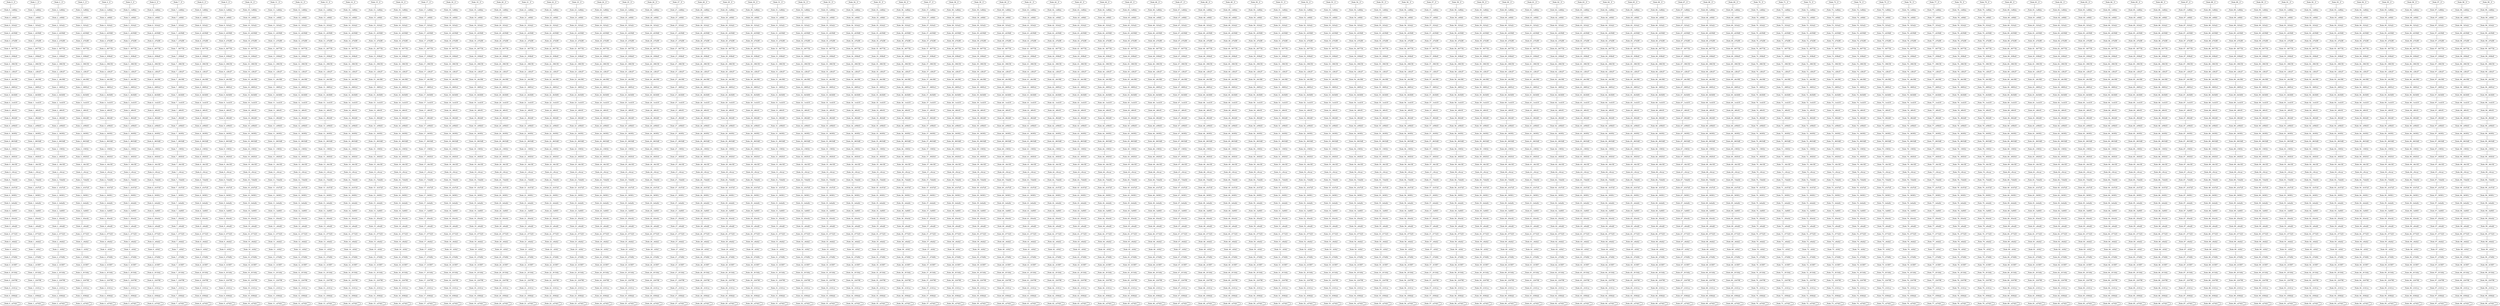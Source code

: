 // Longest block Chain
graph {
	_Node_0__0
	_Node_0__1a8bba
	_Node_0__0 -- _Node_0__1a8bba
	_Node_0__e40bfc
	_Node_0__1a8bba -- _Node_0__e40bfc
	_Node_0__523a2c
	_Node_0__e40bfc -- _Node_0__523a2c
	_Node_0__d239d6
	_Node_0__523a2c -- _Node_0__d239d6
	_Node_0__b7b28f
	_Node_0__d239d6 -- _Node_0__b7b28f
	_Node_0__84773b
	_Node_0__b7b28f -- _Node_0__84773b
	_Node_0__83fbe8
	_Node_0__84773b -- _Node_0__83fbe8
	_Node_0__396156
	_Node_0__83fbe8 -- _Node_0__396156
	_Node_0__c28cd7
	_Node_0__396156 -- _Node_0__c28cd7
	_Node_0__d4c306
	_Node_0__c28cd7 -- _Node_0__d4c306
	_Node_0__0895cd
	_Node_0__d4c306 -- _Node_0__0895cd
	_Node_0__6b3b84
	_Node_0__0895cd -- _Node_0__6b3b84
	_Node_0__1ecb19
	_Node_0__6b3b84 -- _Node_0__1ecb19
	_Node_0__4f0c91
	_Node_0__1ecb19 -- _Node_0__4f0c91
	_Node_0__f822d0
	_Node_0__4f0c91 -- _Node_0__f822d0
	_Node_0__e09b43
	_Node_0__f822d0 -- _Node_0__e09b43
	_Node_0__36393c
	_Node_0__e09b43 -- _Node_0__36393c
	_Node_0__8633d8
	_Node_0__36393c -- _Node_0__8633d8
	_Node_0__15832c
	_Node_0__8633d8 -- _Node_0__15832c
	_Node_0__4920c6
	_Node_0__15832c -- _Node_0__4920c6
	_Node_0__44c10f
	_Node_0__4920c6 -- _Node_0__44c10f
	_Node_0__c9ccac
	_Node_0__44c10f -- _Node_0__c9ccac
	_Node_0__72da0d
	_Node_0__c9ccac -- _Node_0__72da0d
	_Node_0__d1d7a9
	_Node_0__72da0d -- _Node_0__d1d7a9
	_Node_0__56581c
	_Node_0__d1d7a9 -- _Node_0__56581c
	_Node_0__beba6e
	_Node_0__56581c -- _Node_0__beba6e
	_Node_0__5a66f3
	_Node_0__beba6e -- _Node_0__5a66f3
	_Node_0__83ee4e
	_Node_0__5a66f3 -- _Node_0__83ee4e
	_Node_0__a0eafd
	_Node_0__83ee4e -- _Node_0__a0eafd
	_Node_0__077225
	_Node_0__a0eafd -- _Node_0__077225
	_Node_0__e6afa2
	_Node_0__077225 -- _Node_0__e6afa2
	_Node_0__cfc9cf
	_Node_0__e6afa2 -- _Node_0__cfc9cf
	_Node_0__470d9e
	_Node_0__cfc9cf -- _Node_0__470d9e
	_Node_0__615f07
	_Node_0__470d9e -- _Node_0__615f07
	_Node_0__811b4a
	_Node_0__615f07 -- _Node_0__811b4a
	_Node_0__224798
	_Node_0__811b4a -- _Node_0__224798
	_Node_0__2141ca
	_Node_0__224798 -- _Node_0__2141ca
	_Node_0__838dab
	_Node_0__2141ca -- _Node_0__838dab
	_Node_0__e27d21
	_Node_0__838dab -- _Node_0__e27d21
	_Node_0__e27d21
	_Node_0__e27d21 -- _Node_0__e27d21
	_Node_1__0
	_Node_1__1a8bba
	_Node_1__0 -- _Node_1__1a8bba
	_Node_1__e40bfc
	_Node_1__1a8bba -- _Node_1__e40bfc
	_Node_1__523a2c
	_Node_1__e40bfc -- _Node_1__523a2c
	_Node_1__d239d6
	_Node_1__523a2c -- _Node_1__d239d6
	_Node_1__b7b28f
	_Node_1__d239d6 -- _Node_1__b7b28f
	_Node_1__84773b
	_Node_1__b7b28f -- _Node_1__84773b
	_Node_1__83fbe8
	_Node_1__84773b -- _Node_1__83fbe8
	_Node_1__396156
	_Node_1__83fbe8 -- _Node_1__396156
	_Node_1__c28cd7
	_Node_1__396156 -- _Node_1__c28cd7
	_Node_1__d4c306
	_Node_1__c28cd7 -- _Node_1__d4c306
	_Node_1__0895cd
	_Node_1__d4c306 -- _Node_1__0895cd
	_Node_1__6b3b84
	_Node_1__0895cd -- _Node_1__6b3b84
	_Node_1__1ecb19
	_Node_1__6b3b84 -- _Node_1__1ecb19
	_Node_1__4f0c91
	_Node_1__1ecb19 -- _Node_1__4f0c91
	_Node_1__f822d0
	_Node_1__4f0c91 -- _Node_1__f822d0
	_Node_1__e09b43
	_Node_1__f822d0 -- _Node_1__e09b43
	_Node_1__36393c
	_Node_1__e09b43 -- _Node_1__36393c
	_Node_1__8633d8
	_Node_1__36393c -- _Node_1__8633d8
	_Node_1__15832c
	_Node_1__8633d8 -- _Node_1__15832c
	_Node_1__4920c6
	_Node_1__15832c -- _Node_1__4920c6
	_Node_1__44c10f
	_Node_1__4920c6 -- _Node_1__44c10f
	_Node_1__c9ccac
	_Node_1__44c10f -- _Node_1__c9ccac
	_Node_1__72da0d
	_Node_1__c9ccac -- _Node_1__72da0d
	_Node_1__d1d7a9
	_Node_1__72da0d -- _Node_1__d1d7a9
	_Node_1__56581c
	_Node_1__d1d7a9 -- _Node_1__56581c
	_Node_1__beba6e
	_Node_1__56581c -- _Node_1__beba6e
	_Node_1__5a66f3
	_Node_1__beba6e -- _Node_1__5a66f3
	_Node_1__83ee4e
	_Node_1__5a66f3 -- _Node_1__83ee4e
	_Node_1__a0eafd
	_Node_1__83ee4e -- _Node_1__a0eafd
	_Node_1__077225
	_Node_1__a0eafd -- _Node_1__077225
	_Node_1__e6afa2
	_Node_1__077225 -- _Node_1__e6afa2
	_Node_1__cfc9cf
	_Node_1__e6afa2 -- _Node_1__cfc9cf
	_Node_1__470d9e
	_Node_1__cfc9cf -- _Node_1__470d9e
	_Node_1__615f07
	_Node_1__470d9e -- _Node_1__615f07
	_Node_1__811b4a
	_Node_1__615f07 -- _Node_1__811b4a
	_Node_1__224798
	_Node_1__811b4a -- _Node_1__224798
	_Node_1__2141ca
	_Node_1__224798 -- _Node_1__2141ca
	_Node_1__838dab
	_Node_1__2141ca -- _Node_1__838dab
	_Node_1__e27d21
	_Node_1__838dab -- _Node_1__e27d21
	_Node_1__e27d21
	_Node_1__e27d21 -- _Node_1__e27d21
	_Node_2__0
	_Node_2__1a8bba
	_Node_2__0 -- _Node_2__1a8bba
	_Node_2__e40bfc
	_Node_2__1a8bba -- _Node_2__e40bfc
	_Node_2__523a2c
	_Node_2__e40bfc -- _Node_2__523a2c
	_Node_2__d239d6
	_Node_2__523a2c -- _Node_2__d239d6
	_Node_2__b7b28f
	_Node_2__d239d6 -- _Node_2__b7b28f
	_Node_2__84773b
	_Node_2__b7b28f -- _Node_2__84773b
	_Node_2__83fbe8
	_Node_2__84773b -- _Node_2__83fbe8
	_Node_2__396156
	_Node_2__83fbe8 -- _Node_2__396156
	_Node_2__c28cd7
	_Node_2__396156 -- _Node_2__c28cd7
	_Node_2__d4c306
	_Node_2__c28cd7 -- _Node_2__d4c306
	_Node_2__0895cd
	_Node_2__d4c306 -- _Node_2__0895cd
	_Node_2__6b3b84
	_Node_2__0895cd -- _Node_2__6b3b84
	_Node_2__1ecb19
	_Node_2__6b3b84 -- _Node_2__1ecb19
	_Node_2__4f0c91
	_Node_2__1ecb19 -- _Node_2__4f0c91
	_Node_2__f822d0
	_Node_2__4f0c91 -- _Node_2__f822d0
	_Node_2__e09b43
	_Node_2__f822d0 -- _Node_2__e09b43
	_Node_2__36393c
	_Node_2__e09b43 -- _Node_2__36393c
	_Node_2__8633d8
	_Node_2__36393c -- _Node_2__8633d8
	_Node_2__15832c
	_Node_2__8633d8 -- _Node_2__15832c
	_Node_2__4920c6
	_Node_2__15832c -- _Node_2__4920c6
	_Node_2__44c10f
	_Node_2__4920c6 -- _Node_2__44c10f
	_Node_2__c9ccac
	_Node_2__44c10f -- _Node_2__c9ccac
	_Node_2__72da0d
	_Node_2__c9ccac -- _Node_2__72da0d
	_Node_2__d1d7a9
	_Node_2__72da0d -- _Node_2__d1d7a9
	_Node_2__56581c
	_Node_2__d1d7a9 -- _Node_2__56581c
	_Node_2__beba6e
	_Node_2__56581c -- _Node_2__beba6e
	_Node_2__5a66f3
	_Node_2__beba6e -- _Node_2__5a66f3
	_Node_2__83ee4e
	_Node_2__5a66f3 -- _Node_2__83ee4e
	_Node_2__a0eafd
	_Node_2__83ee4e -- _Node_2__a0eafd
	_Node_2__077225
	_Node_2__a0eafd -- _Node_2__077225
	_Node_2__e6afa2
	_Node_2__077225 -- _Node_2__e6afa2
	_Node_2__cfc9cf
	_Node_2__e6afa2 -- _Node_2__cfc9cf
	_Node_2__470d9e
	_Node_2__cfc9cf -- _Node_2__470d9e
	_Node_2__615f07
	_Node_2__470d9e -- _Node_2__615f07
	_Node_2__811b4a
	_Node_2__615f07 -- _Node_2__811b4a
	_Node_2__224798
	_Node_2__811b4a -- _Node_2__224798
	_Node_2__2141ca
	_Node_2__224798 -- _Node_2__2141ca
	_Node_2__838dab
	_Node_2__2141ca -- _Node_2__838dab
	_Node_2__e27d21
	_Node_2__838dab -- _Node_2__e27d21
	_Node_2__e27d21
	_Node_2__e27d21 -- _Node_2__e27d21
	_Node_3__0
	_Node_3__1a8bba
	_Node_3__0 -- _Node_3__1a8bba
	_Node_3__e40bfc
	_Node_3__1a8bba -- _Node_3__e40bfc
	_Node_3__523a2c
	_Node_3__e40bfc -- _Node_3__523a2c
	_Node_3__d239d6
	_Node_3__523a2c -- _Node_3__d239d6
	_Node_3__b7b28f
	_Node_3__d239d6 -- _Node_3__b7b28f
	_Node_3__84773b
	_Node_3__b7b28f -- _Node_3__84773b
	_Node_3__83fbe8
	_Node_3__84773b -- _Node_3__83fbe8
	_Node_3__396156
	_Node_3__83fbe8 -- _Node_3__396156
	_Node_3__c28cd7
	_Node_3__396156 -- _Node_3__c28cd7
	_Node_3__d4c306
	_Node_3__c28cd7 -- _Node_3__d4c306
	_Node_3__0895cd
	_Node_3__d4c306 -- _Node_3__0895cd
	_Node_3__6b3b84
	_Node_3__0895cd -- _Node_3__6b3b84
	_Node_3__1ecb19
	_Node_3__6b3b84 -- _Node_3__1ecb19
	_Node_3__4f0c91
	_Node_3__1ecb19 -- _Node_3__4f0c91
	_Node_3__f822d0
	_Node_3__4f0c91 -- _Node_3__f822d0
	_Node_3__e09b43
	_Node_3__f822d0 -- _Node_3__e09b43
	_Node_3__36393c
	_Node_3__e09b43 -- _Node_3__36393c
	_Node_3__8633d8
	_Node_3__36393c -- _Node_3__8633d8
	_Node_3__15832c
	_Node_3__8633d8 -- _Node_3__15832c
	_Node_3__4920c6
	_Node_3__15832c -- _Node_3__4920c6
	_Node_3__44c10f
	_Node_3__4920c6 -- _Node_3__44c10f
	_Node_3__c9ccac
	_Node_3__44c10f -- _Node_3__c9ccac
	_Node_3__72da0d
	_Node_3__c9ccac -- _Node_3__72da0d
	_Node_3__d1d7a9
	_Node_3__72da0d -- _Node_3__d1d7a9
	_Node_3__56581c
	_Node_3__d1d7a9 -- _Node_3__56581c
	_Node_3__beba6e
	_Node_3__56581c -- _Node_3__beba6e
	_Node_3__5a66f3
	_Node_3__beba6e -- _Node_3__5a66f3
	_Node_3__83ee4e
	_Node_3__5a66f3 -- _Node_3__83ee4e
	_Node_3__a0eafd
	_Node_3__83ee4e -- _Node_3__a0eafd
	_Node_3__077225
	_Node_3__a0eafd -- _Node_3__077225
	_Node_3__e6afa2
	_Node_3__077225 -- _Node_3__e6afa2
	_Node_3__cfc9cf
	_Node_3__e6afa2 -- _Node_3__cfc9cf
	_Node_3__470d9e
	_Node_3__cfc9cf -- _Node_3__470d9e
	_Node_3__615f07
	_Node_3__470d9e -- _Node_3__615f07
	_Node_3__811b4a
	_Node_3__615f07 -- _Node_3__811b4a
	_Node_3__224798
	_Node_3__811b4a -- _Node_3__224798
	_Node_3__2141ca
	_Node_3__224798 -- _Node_3__2141ca
	_Node_3__838dab
	_Node_3__2141ca -- _Node_3__838dab
	_Node_3__e27d21
	_Node_3__838dab -- _Node_3__e27d21
	_Node_3__e27d21
	_Node_3__e27d21 -- _Node_3__e27d21
	_Node_4__0
	_Node_4__1a8bba
	_Node_4__0 -- _Node_4__1a8bba
	_Node_4__e40bfc
	_Node_4__1a8bba -- _Node_4__e40bfc
	_Node_4__523a2c
	_Node_4__e40bfc -- _Node_4__523a2c
	_Node_4__d239d6
	_Node_4__523a2c -- _Node_4__d239d6
	_Node_4__b7b28f
	_Node_4__d239d6 -- _Node_4__b7b28f
	_Node_4__84773b
	_Node_4__b7b28f -- _Node_4__84773b
	_Node_4__83fbe8
	_Node_4__84773b -- _Node_4__83fbe8
	_Node_4__396156
	_Node_4__83fbe8 -- _Node_4__396156
	_Node_4__c28cd7
	_Node_4__396156 -- _Node_4__c28cd7
	_Node_4__d4c306
	_Node_4__c28cd7 -- _Node_4__d4c306
	_Node_4__0895cd
	_Node_4__d4c306 -- _Node_4__0895cd
	_Node_4__6b3b84
	_Node_4__0895cd -- _Node_4__6b3b84
	_Node_4__1ecb19
	_Node_4__6b3b84 -- _Node_4__1ecb19
	_Node_4__4f0c91
	_Node_4__1ecb19 -- _Node_4__4f0c91
	_Node_4__f822d0
	_Node_4__4f0c91 -- _Node_4__f822d0
	_Node_4__e09b43
	_Node_4__f822d0 -- _Node_4__e09b43
	_Node_4__36393c
	_Node_4__e09b43 -- _Node_4__36393c
	_Node_4__8633d8
	_Node_4__36393c -- _Node_4__8633d8
	_Node_4__15832c
	_Node_4__8633d8 -- _Node_4__15832c
	_Node_4__4920c6
	_Node_4__15832c -- _Node_4__4920c6
	_Node_4__44c10f
	_Node_4__4920c6 -- _Node_4__44c10f
	_Node_4__c9ccac
	_Node_4__44c10f -- _Node_4__c9ccac
	_Node_4__72da0d
	_Node_4__c9ccac -- _Node_4__72da0d
	_Node_4__d1d7a9
	_Node_4__72da0d -- _Node_4__d1d7a9
	_Node_4__56581c
	_Node_4__d1d7a9 -- _Node_4__56581c
	_Node_4__beba6e
	_Node_4__56581c -- _Node_4__beba6e
	_Node_4__5a66f3
	_Node_4__beba6e -- _Node_4__5a66f3
	_Node_4__83ee4e
	_Node_4__5a66f3 -- _Node_4__83ee4e
	_Node_4__a0eafd
	_Node_4__83ee4e -- _Node_4__a0eafd
	_Node_4__077225
	_Node_4__a0eafd -- _Node_4__077225
	_Node_4__e6afa2
	_Node_4__077225 -- _Node_4__e6afa2
	_Node_4__cfc9cf
	_Node_4__e6afa2 -- _Node_4__cfc9cf
	_Node_4__470d9e
	_Node_4__cfc9cf -- _Node_4__470d9e
	_Node_4__615f07
	_Node_4__470d9e -- _Node_4__615f07
	_Node_4__811b4a
	_Node_4__615f07 -- _Node_4__811b4a
	_Node_4__224798
	_Node_4__811b4a -- _Node_4__224798
	_Node_4__2141ca
	_Node_4__224798 -- _Node_4__2141ca
	_Node_4__838dab
	_Node_4__2141ca -- _Node_4__838dab
	_Node_4__e27d21
	_Node_4__838dab -- _Node_4__e27d21
	_Node_4__e27d21
	_Node_4__e27d21 -- _Node_4__e27d21
	_Node_5__0
	_Node_5__1a8bba
	_Node_5__0 -- _Node_5__1a8bba
	_Node_5__e40bfc
	_Node_5__1a8bba -- _Node_5__e40bfc
	_Node_5__523a2c
	_Node_5__e40bfc -- _Node_5__523a2c
	_Node_5__d239d6
	_Node_5__523a2c -- _Node_5__d239d6
	_Node_5__b7b28f
	_Node_5__d239d6 -- _Node_5__b7b28f
	_Node_5__84773b
	_Node_5__b7b28f -- _Node_5__84773b
	_Node_5__83fbe8
	_Node_5__84773b -- _Node_5__83fbe8
	_Node_5__396156
	_Node_5__83fbe8 -- _Node_5__396156
	_Node_5__c28cd7
	_Node_5__396156 -- _Node_5__c28cd7
	_Node_5__d4c306
	_Node_5__c28cd7 -- _Node_5__d4c306
	_Node_5__0895cd
	_Node_5__d4c306 -- _Node_5__0895cd
	_Node_5__6b3b84
	_Node_5__0895cd -- _Node_5__6b3b84
	_Node_5__1ecb19
	_Node_5__6b3b84 -- _Node_5__1ecb19
	_Node_5__4f0c91
	_Node_5__1ecb19 -- _Node_5__4f0c91
	_Node_5__f822d0
	_Node_5__4f0c91 -- _Node_5__f822d0
	_Node_5__e09b43
	_Node_5__f822d0 -- _Node_5__e09b43
	_Node_5__36393c
	_Node_5__e09b43 -- _Node_5__36393c
	_Node_5__8633d8
	_Node_5__36393c -- _Node_5__8633d8
	_Node_5__15832c
	_Node_5__8633d8 -- _Node_5__15832c
	_Node_5__4920c6
	_Node_5__15832c -- _Node_5__4920c6
	_Node_5__44c10f
	_Node_5__4920c6 -- _Node_5__44c10f
	_Node_5__c9ccac
	_Node_5__44c10f -- _Node_5__c9ccac
	_Node_5__72da0d
	_Node_5__c9ccac -- _Node_5__72da0d
	_Node_5__d1d7a9
	_Node_5__72da0d -- _Node_5__d1d7a9
	_Node_5__56581c
	_Node_5__d1d7a9 -- _Node_5__56581c
	_Node_5__beba6e
	_Node_5__56581c -- _Node_5__beba6e
	_Node_5__5a66f3
	_Node_5__beba6e -- _Node_5__5a66f3
	_Node_5__83ee4e
	_Node_5__5a66f3 -- _Node_5__83ee4e
	_Node_5__a0eafd
	_Node_5__83ee4e -- _Node_5__a0eafd
	_Node_5__077225
	_Node_5__a0eafd -- _Node_5__077225
	_Node_5__e6afa2
	_Node_5__077225 -- _Node_5__e6afa2
	_Node_5__cfc9cf
	_Node_5__e6afa2 -- _Node_5__cfc9cf
	_Node_5__470d9e
	_Node_5__cfc9cf -- _Node_5__470d9e
	_Node_5__615f07
	_Node_5__470d9e -- _Node_5__615f07
	_Node_5__811b4a
	_Node_5__615f07 -- _Node_5__811b4a
	_Node_5__224798
	_Node_5__811b4a -- _Node_5__224798
	_Node_5__2141ca
	_Node_5__224798 -- _Node_5__2141ca
	_Node_5__838dab
	_Node_5__2141ca -- _Node_5__838dab
	_Node_5__e27d21
	_Node_5__838dab -- _Node_5__e27d21
	_Node_5__e27d21
	_Node_5__e27d21 -- _Node_5__e27d21
	_Node_6__0
	_Node_6__1a8bba
	_Node_6__0 -- _Node_6__1a8bba
	_Node_6__e40bfc
	_Node_6__1a8bba -- _Node_6__e40bfc
	_Node_6__523a2c
	_Node_6__e40bfc -- _Node_6__523a2c
	_Node_6__d239d6
	_Node_6__523a2c -- _Node_6__d239d6
	_Node_6__b7b28f
	_Node_6__d239d6 -- _Node_6__b7b28f
	_Node_6__84773b
	_Node_6__b7b28f -- _Node_6__84773b
	_Node_6__83fbe8
	_Node_6__84773b -- _Node_6__83fbe8
	_Node_6__396156
	_Node_6__83fbe8 -- _Node_6__396156
	_Node_6__c28cd7
	_Node_6__396156 -- _Node_6__c28cd7
	_Node_6__d4c306
	_Node_6__c28cd7 -- _Node_6__d4c306
	_Node_6__0895cd
	_Node_6__d4c306 -- _Node_6__0895cd
	_Node_6__6b3b84
	_Node_6__0895cd -- _Node_6__6b3b84
	_Node_6__1ecb19
	_Node_6__6b3b84 -- _Node_6__1ecb19
	_Node_6__4f0c91
	_Node_6__1ecb19 -- _Node_6__4f0c91
	_Node_6__f822d0
	_Node_6__4f0c91 -- _Node_6__f822d0
	_Node_6__e09b43
	_Node_6__f822d0 -- _Node_6__e09b43
	_Node_6__36393c
	_Node_6__e09b43 -- _Node_6__36393c
	_Node_6__8633d8
	_Node_6__36393c -- _Node_6__8633d8
	_Node_6__15832c
	_Node_6__8633d8 -- _Node_6__15832c
	_Node_6__4920c6
	_Node_6__15832c -- _Node_6__4920c6
	_Node_6__44c10f
	_Node_6__4920c6 -- _Node_6__44c10f
	_Node_6__c9ccac
	_Node_6__44c10f -- _Node_6__c9ccac
	_Node_6__72da0d
	_Node_6__c9ccac -- _Node_6__72da0d
	_Node_6__d1d7a9
	_Node_6__72da0d -- _Node_6__d1d7a9
	_Node_6__56581c
	_Node_6__d1d7a9 -- _Node_6__56581c
	_Node_6__beba6e
	_Node_6__56581c -- _Node_6__beba6e
	_Node_6__5a66f3
	_Node_6__beba6e -- _Node_6__5a66f3
	_Node_6__83ee4e
	_Node_6__5a66f3 -- _Node_6__83ee4e
	_Node_6__a0eafd
	_Node_6__83ee4e -- _Node_6__a0eafd
	_Node_6__077225
	_Node_6__a0eafd -- _Node_6__077225
	_Node_6__e6afa2
	_Node_6__077225 -- _Node_6__e6afa2
	_Node_6__cfc9cf
	_Node_6__e6afa2 -- _Node_6__cfc9cf
	_Node_6__470d9e
	_Node_6__cfc9cf -- _Node_6__470d9e
	_Node_6__615f07
	_Node_6__470d9e -- _Node_6__615f07
	_Node_6__811b4a
	_Node_6__615f07 -- _Node_6__811b4a
	_Node_6__224798
	_Node_6__811b4a -- _Node_6__224798
	_Node_6__2141ca
	_Node_6__224798 -- _Node_6__2141ca
	_Node_6__838dab
	_Node_6__2141ca -- _Node_6__838dab
	_Node_6__e27d21
	_Node_6__838dab -- _Node_6__e27d21
	_Node_6__e27d21
	_Node_6__e27d21 -- _Node_6__e27d21
	_Node_7__0
	_Node_7__1a8bba
	_Node_7__0 -- _Node_7__1a8bba
	_Node_7__e40bfc
	_Node_7__1a8bba -- _Node_7__e40bfc
	_Node_7__523a2c
	_Node_7__e40bfc -- _Node_7__523a2c
	_Node_7__d239d6
	_Node_7__523a2c -- _Node_7__d239d6
	_Node_7__b7b28f
	_Node_7__d239d6 -- _Node_7__b7b28f
	_Node_7__84773b
	_Node_7__b7b28f -- _Node_7__84773b
	_Node_7__83fbe8
	_Node_7__84773b -- _Node_7__83fbe8
	_Node_7__396156
	_Node_7__83fbe8 -- _Node_7__396156
	_Node_7__c28cd7
	_Node_7__396156 -- _Node_7__c28cd7
	_Node_7__d4c306
	_Node_7__c28cd7 -- _Node_7__d4c306
	_Node_7__0895cd
	_Node_7__d4c306 -- _Node_7__0895cd
	_Node_7__6b3b84
	_Node_7__0895cd -- _Node_7__6b3b84
	_Node_7__1ecb19
	_Node_7__6b3b84 -- _Node_7__1ecb19
	_Node_7__4f0c91
	_Node_7__1ecb19 -- _Node_7__4f0c91
	_Node_7__f822d0
	_Node_7__4f0c91 -- _Node_7__f822d0
	_Node_7__e09b43
	_Node_7__f822d0 -- _Node_7__e09b43
	_Node_7__36393c
	_Node_7__e09b43 -- _Node_7__36393c
	_Node_7__8633d8
	_Node_7__36393c -- _Node_7__8633d8
	_Node_7__15832c
	_Node_7__8633d8 -- _Node_7__15832c
	_Node_7__4920c6
	_Node_7__15832c -- _Node_7__4920c6
	_Node_7__44c10f
	_Node_7__4920c6 -- _Node_7__44c10f
	_Node_7__c9ccac
	_Node_7__44c10f -- _Node_7__c9ccac
	_Node_7__72da0d
	_Node_7__c9ccac -- _Node_7__72da0d
	_Node_7__d1d7a9
	_Node_7__72da0d -- _Node_7__d1d7a9
	_Node_7__56581c
	_Node_7__d1d7a9 -- _Node_7__56581c
	_Node_7__beba6e
	_Node_7__56581c -- _Node_7__beba6e
	_Node_7__5a66f3
	_Node_7__beba6e -- _Node_7__5a66f3
	_Node_7__83ee4e
	_Node_7__5a66f3 -- _Node_7__83ee4e
	_Node_7__a0eafd
	_Node_7__83ee4e -- _Node_7__a0eafd
	_Node_7__077225
	_Node_7__a0eafd -- _Node_7__077225
	_Node_7__e6afa2
	_Node_7__077225 -- _Node_7__e6afa2
	_Node_7__cfc9cf
	_Node_7__e6afa2 -- _Node_7__cfc9cf
	_Node_7__470d9e
	_Node_7__cfc9cf -- _Node_7__470d9e
	_Node_7__615f07
	_Node_7__470d9e -- _Node_7__615f07
	_Node_7__811b4a
	_Node_7__615f07 -- _Node_7__811b4a
	_Node_7__224798
	_Node_7__811b4a -- _Node_7__224798
	_Node_7__2141ca
	_Node_7__224798 -- _Node_7__2141ca
	_Node_7__838dab
	_Node_7__2141ca -- _Node_7__838dab
	_Node_7__e27d21
	_Node_7__838dab -- _Node_7__e27d21
	_Node_7__e27d21
	_Node_7__e27d21 -- _Node_7__e27d21
	_Node_8__0
	_Node_8__1a8bba
	_Node_8__0 -- _Node_8__1a8bba
	_Node_8__e40bfc
	_Node_8__1a8bba -- _Node_8__e40bfc
	_Node_8__523a2c
	_Node_8__e40bfc -- _Node_8__523a2c
	_Node_8__d239d6
	_Node_8__523a2c -- _Node_8__d239d6
	_Node_8__b7b28f
	_Node_8__d239d6 -- _Node_8__b7b28f
	_Node_8__84773b
	_Node_8__b7b28f -- _Node_8__84773b
	_Node_8__83fbe8
	_Node_8__84773b -- _Node_8__83fbe8
	_Node_8__396156
	_Node_8__83fbe8 -- _Node_8__396156
	_Node_8__c28cd7
	_Node_8__396156 -- _Node_8__c28cd7
	_Node_8__d4c306
	_Node_8__c28cd7 -- _Node_8__d4c306
	_Node_8__0895cd
	_Node_8__d4c306 -- _Node_8__0895cd
	_Node_8__6b3b84
	_Node_8__0895cd -- _Node_8__6b3b84
	_Node_8__1ecb19
	_Node_8__6b3b84 -- _Node_8__1ecb19
	_Node_8__4f0c91
	_Node_8__1ecb19 -- _Node_8__4f0c91
	_Node_8__f822d0
	_Node_8__4f0c91 -- _Node_8__f822d0
	_Node_8__e09b43
	_Node_8__f822d0 -- _Node_8__e09b43
	_Node_8__36393c
	_Node_8__e09b43 -- _Node_8__36393c
	_Node_8__8633d8
	_Node_8__36393c -- _Node_8__8633d8
	_Node_8__15832c
	_Node_8__8633d8 -- _Node_8__15832c
	_Node_8__4920c6
	_Node_8__15832c -- _Node_8__4920c6
	_Node_8__44c10f
	_Node_8__4920c6 -- _Node_8__44c10f
	_Node_8__c9ccac
	_Node_8__44c10f -- _Node_8__c9ccac
	_Node_8__72da0d
	_Node_8__c9ccac -- _Node_8__72da0d
	_Node_8__d1d7a9
	_Node_8__72da0d -- _Node_8__d1d7a9
	_Node_8__56581c
	_Node_8__d1d7a9 -- _Node_8__56581c
	_Node_8__beba6e
	_Node_8__56581c -- _Node_8__beba6e
	_Node_8__5a66f3
	_Node_8__beba6e -- _Node_8__5a66f3
	_Node_8__83ee4e
	_Node_8__5a66f3 -- _Node_8__83ee4e
	_Node_8__a0eafd
	_Node_8__83ee4e -- _Node_8__a0eafd
	_Node_8__077225
	_Node_8__a0eafd -- _Node_8__077225
	_Node_8__e6afa2
	_Node_8__077225 -- _Node_8__e6afa2
	_Node_8__cfc9cf
	_Node_8__e6afa2 -- _Node_8__cfc9cf
	_Node_8__470d9e
	_Node_8__cfc9cf -- _Node_8__470d9e
	_Node_8__615f07
	_Node_8__470d9e -- _Node_8__615f07
	_Node_8__811b4a
	_Node_8__615f07 -- _Node_8__811b4a
	_Node_8__224798
	_Node_8__811b4a -- _Node_8__224798
	_Node_8__2141ca
	_Node_8__224798 -- _Node_8__2141ca
	_Node_8__838dab
	_Node_8__2141ca -- _Node_8__838dab
	_Node_8__e27d21
	_Node_8__838dab -- _Node_8__e27d21
	_Node_8__e27d21
	_Node_8__e27d21 -- _Node_8__e27d21
	_Node_9__0
	_Node_9__1a8bba
	_Node_9__0 -- _Node_9__1a8bba
	_Node_9__e40bfc
	_Node_9__1a8bba -- _Node_9__e40bfc
	_Node_9__523a2c
	_Node_9__e40bfc -- _Node_9__523a2c
	_Node_9__d239d6
	_Node_9__523a2c -- _Node_9__d239d6
	_Node_9__b7b28f
	_Node_9__d239d6 -- _Node_9__b7b28f
	_Node_9__84773b
	_Node_9__b7b28f -- _Node_9__84773b
	_Node_9__83fbe8
	_Node_9__84773b -- _Node_9__83fbe8
	_Node_9__396156
	_Node_9__83fbe8 -- _Node_9__396156
	_Node_9__c28cd7
	_Node_9__396156 -- _Node_9__c28cd7
	_Node_9__d4c306
	_Node_9__c28cd7 -- _Node_9__d4c306
	_Node_9__0895cd
	_Node_9__d4c306 -- _Node_9__0895cd
	_Node_9__6b3b84
	_Node_9__0895cd -- _Node_9__6b3b84
	_Node_9__1ecb19
	_Node_9__6b3b84 -- _Node_9__1ecb19
	_Node_9__4f0c91
	_Node_9__1ecb19 -- _Node_9__4f0c91
	_Node_9__f822d0
	_Node_9__4f0c91 -- _Node_9__f822d0
	_Node_9__e09b43
	_Node_9__f822d0 -- _Node_9__e09b43
	_Node_9__36393c
	_Node_9__e09b43 -- _Node_9__36393c
	_Node_9__8633d8
	_Node_9__36393c -- _Node_9__8633d8
	_Node_9__15832c
	_Node_9__8633d8 -- _Node_9__15832c
	_Node_9__4920c6
	_Node_9__15832c -- _Node_9__4920c6
	_Node_9__44c10f
	_Node_9__4920c6 -- _Node_9__44c10f
	_Node_9__c9ccac
	_Node_9__44c10f -- _Node_9__c9ccac
	_Node_9__72da0d
	_Node_9__c9ccac -- _Node_9__72da0d
	_Node_9__d1d7a9
	_Node_9__72da0d -- _Node_9__d1d7a9
	_Node_9__56581c
	_Node_9__d1d7a9 -- _Node_9__56581c
	_Node_9__beba6e
	_Node_9__56581c -- _Node_9__beba6e
	_Node_9__5a66f3
	_Node_9__beba6e -- _Node_9__5a66f3
	_Node_9__83ee4e
	_Node_9__5a66f3 -- _Node_9__83ee4e
	_Node_9__a0eafd
	_Node_9__83ee4e -- _Node_9__a0eafd
	_Node_9__077225
	_Node_9__a0eafd -- _Node_9__077225
	_Node_9__e6afa2
	_Node_9__077225 -- _Node_9__e6afa2
	_Node_9__cfc9cf
	_Node_9__e6afa2 -- _Node_9__cfc9cf
	_Node_9__470d9e
	_Node_9__cfc9cf -- _Node_9__470d9e
	_Node_9__615f07
	_Node_9__470d9e -- _Node_9__615f07
	_Node_9__811b4a
	_Node_9__615f07 -- _Node_9__811b4a
	_Node_9__224798
	_Node_9__811b4a -- _Node_9__224798
	_Node_9__2141ca
	_Node_9__224798 -- _Node_9__2141ca
	_Node_9__838dab
	_Node_9__2141ca -- _Node_9__838dab
	_Node_9__e27d21
	_Node_9__838dab -- _Node_9__e27d21
	_Node_9__e27d21
	_Node_9__e27d21 -- _Node_9__e27d21
	_Node_10__0
	_Node_10__1a8bba
	_Node_10__0 -- _Node_10__1a8bba
	_Node_10__e40bfc
	_Node_10__1a8bba -- _Node_10__e40bfc
	_Node_10__523a2c
	_Node_10__e40bfc -- _Node_10__523a2c
	_Node_10__d239d6
	_Node_10__523a2c -- _Node_10__d239d6
	_Node_10__b7b28f
	_Node_10__d239d6 -- _Node_10__b7b28f
	_Node_10__84773b
	_Node_10__b7b28f -- _Node_10__84773b
	_Node_10__83fbe8
	_Node_10__84773b -- _Node_10__83fbe8
	_Node_10__396156
	_Node_10__83fbe8 -- _Node_10__396156
	_Node_10__c28cd7
	_Node_10__396156 -- _Node_10__c28cd7
	_Node_10__d4c306
	_Node_10__c28cd7 -- _Node_10__d4c306
	_Node_10__0895cd
	_Node_10__d4c306 -- _Node_10__0895cd
	_Node_10__6b3b84
	_Node_10__0895cd -- _Node_10__6b3b84
	_Node_10__1ecb19
	_Node_10__6b3b84 -- _Node_10__1ecb19
	_Node_10__4f0c91
	_Node_10__1ecb19 -- _Node_10__4f0c91
	_Node_10__f822d0
	_Node_10__4f0c91 -- _Node_10__f822d0
	_Node_10__e09b43
	_Node_10__f822d0 -- _Node_10__e09b43
	_Node_10__36393c
	_Node_10__e09b43 -- _Node_10__36393c
	_Node_10__8633d8
	_Node_10__36393c -- _Node_10__8633d8
	_Node_10__15832c
	_Node_10__8633d8 -- _Node_10__15832c
	_Node_10__4920c6
	_Node_10__15832c -- _Node_10__4920c6
	_Node_10__44c10f
	_Node_10__4920c6 -- _Node_10__44c10f
	_Node_10__c9ccac
	_Node_10__44c10f -- _Node_10__c9ccac
	_Node_10__72da0d
	_Node_10__c9ccac -- _Node_10__72da0d
	_Node_10__d1d7a9
	_Node_10__72da0d -- _Node_10__d1d7a9
	_Node_10__56581c
	_Node_10__d1d7a9 -- _Node_10__56581c
	_Node_10__beba6e
	_Node_10__56581c -- _Node_10__beba6e
	_Node_10__5a66f3
	_Node_10__beba6e -- _Node_10__5a66f3
	_Node_10__83ee4e
	_Node_10__5a66f3 -- _Node_10__83ee4e
	_Node_10__a0eafd
	_Node_10__83ee4e -- _Node_10__a0eafd
	_Node_10__077225
	_Node_10__a0eafd -- _Node_10__077225
	_Node_10__e6afa2
	_Node_10__077225 -- _Node_10__e6afa2
	_Node_10__cfc9cf
	_Node_10__e6afa2 -- _Node_10__cfc9cf
	_Node_10__470d9e
	_Node_10__cfc9cf -- _Node_10__470d9e
	_Node_10__615f07
	_Node_10__470d9e -- _Node_10__615f07
	_Node_10__811b4a
	_Node_10__615f07 -- _Node_10__811b4a
	_Node_10__224798
	_Node_10__811b4a -- _Node_10__224798
	_Node_10__2141ca
	_Node_10__224798 -- _Node_10__2141ca
	_Node_10__838dab
	_Node_10__2141ca -- _Node_10__838dab
	_Node_10__e27d21
	_Node_10__838dab -- _Node_10__e27d21
	_Node_10__e27d21
	_Node_10__e27d21 -- _Node_10__e27d21
	_Node_11__0
	_Node_11__1a8bba
	_Node_11__0 -- _Node_11__1a8bba
	_Node_11__e40bfc
	_Node_11__1a8bba -- _Node_11__e40bfc
	_Node_11__523a2c
	_Node_11__e40bfc -- _Node_11__523a2c
	_Node_11__d239d6
	_Node_11__523a2c -- _Node_11__d239d6
	_Node_11__b7b28f
	_Node_11__d239d6 -- _Node_11__b7b28f
	_Node_11__84773b
	_Node_11__b7b28f -- _Node_11__84773b
	_Node_11__83fbe8
	_Node_11__84773b -- _Node_11__83fbe8
	_Node_11__396156
	_Node_11__83fbe8 -- _Node_11__396156
	_Node_11__c28cd7
	_Node_11__396156 -- _Node_11__c28cd7
	_Node_11__d4c306
	_Node_11__c28cd7 -- _Node_11__d4c306
	_Node_11__0895cd
	_Node_11__d4c306 -- _Node_11__0895cd
	_Node_11__6b3b84
	_Node_11__0895cd -- _Node_11__6b3b84
	_Node_11__1ecb19
	_Node_11__6b3b84 -- _Node_11__1ecb19
	_Node_11__4f0c91
	_Node_11__1ecb19 -- _Node_11__4f0c91
	_Node_11__f822d0
	_Node_11__4f0c91 -- _Node_11__f822d0
	_Node_11__e09b43
	_Node_11__f822d0 -- _Node_11__e09b43
	_Node_11__36393c
	_Node_11__e09b43 -- _Node_11__36393c
	_Node_11__8633d8
	_Node_11__36393c -- _Node_11__8633d8
	_Node_11__15832c
	_Node_11__8633d8 -- _Node_11__15832c
	_Node_11__4920c6
	_Node_11__15832c -- _Node_11__4920c6
	_Node_11__44c10f
	_Node_11__4920c6 -- _Node_11__44c10f
	_Node_11__c9ccac
	_Node_11__44c10f -- _Node_11__c9ccac
	_Node_11__72da0d
	_Node_11__c9ccac -- _Node_11__72da0d
	_Node_11__d1d7a9
	_Node_11__72da0d -- _Node_11__d1d7a9
	_Node_11__56581c
	_Node_11__d1d7a9 -- _Node_11__56581c
	_Node_11__beba6e
	_Node_11__56581c -- _Node_11__beba6e
	_Node_11__5a66f3
	_Node_11__beba6e -- _Node_11__5a66f3
	_Node_11__83ee4e
	_Node_11__5a66f3 -- _Node_11__83ee4e
	_Node_11__a0eafd
	_Node_11__83ee4e -- _Node_11__a0eafd
	_Node_11__077225
	_Node_11__a0eafd -- _Node_11__077225
	_Node_11__e6afa2
	_Node_11__077225 -- _Node_11__e6afa2
	_Node_11__cfc9cf
	_Node_11__e6afa2 -- _Node_11__cfc9cf
	_Node_11__470d9e
	_Node_11__cfc9cf -- _Node_11__470d9e
	_Node_11__615f07
	_Node_11__470d9e -- _Node_11__615f07
	_Node_11__811b4a
	_Node_11__615f07 -- _Node_11__811b4a
	_Node_11__224798
	_Node_11__811b4a -- _Node_11__224798
	_Node_11__2141ca
	_Node_11__224798 -- _Node_11__2141ca
	_Node_11__838dab
	_Node_11__2141ca -- _Node_11__838dab
	_Node_11__e27d21
	_Node_11__838dab -- _Node_11__e27d21
	_Node_11__e27d21
	_Node_11__e27d21 -- _Node_11__e27d21
	_Node_12__0
	_Node_12__1a8bba
	_Node_12__0 -- _Node_12__1a8bba
	_Node_12__e40bfc
	_Node_12__1a8bba -- _Node_12__e40bfc
	_Node_12__523a2c
	_Node_12__e40bfc -- _Node_12__523a2c
	_Node_12__d239d6
	_Node_12__523a2c -- _Node_12__d239d6
	_Node_12__b7b28f
	_Node_12__d239d6 -- _Node_12__b7b28f
	_Node_12__84773b
	_Node_12__b7b28f -- _Node_12__84773b
	_Node_12__83fbe8
	_Node_12__84773b -- _Node_12__83fbe8
	_Node_12__396156
	_Node_12__83fbe8 -- _Node_12__396156
	_Node_12__c28cd7
	_Node_12__396156 -- _Node_12__c28cd7
	_Node_12__d4c306
	_Node_12__c28cd7 -- _Node_12__d4c306
	_Node_12__0895cd
	_Node_12__d4c306 -- _Node_12__0895cd
	_Node_12__6b3b84
	_Node_12__0895cd -- _Node_12__6b3b84
	_Node_12__1ecb19
	_Node_12__6b3b84 -- _Node_12__1ecb19
	_Node_12__4f0c91
	_Node_12__1ecb19 -- _Node_12__4f0c91
	_Node_12__f822d0
	_Node_12__4f0c91 -- _Node_12__f822d0
	_Node_12__e09b43
	_Node_12__f822d0 -- _Node_12__e09b43
	_Node_12__36393c
	_Node_12__e09b43 -- _Node_12__36393c
	_Node_12__8633d8
	_Node_12__36393c -- _Node_12__8633d8
	_Node_12__15832c
	_Node_12__8633d8 -- _Node_12__15832c
	_Node_12__4920c6
	_Node_12__15832c -- _Node_12__4920c6
	_Node_12__44c10f
	_Node_12__4920c6 -- _Node_12__44c10f
	_Node_12__c9ccac
	_Node_12__44c10f -- _Node_12__c9ccac
	_Node_12__72da0d
	_Node_12__c9ccac -- _Node_12__72da0d
	_Node_12__d1d7a9
	_Node_12__72da0d -- _Node_12__d1d7a9
	_Node_12__56581c
	_Node_12__d1d7a9 -- _Node_12__56581c
	_Node_12__beba6e
	_Node_12__56581c -- _Node_12__beba6e
	_Node_12__5a66f3
	_Node_12__beba6e -- _Node_12__5a66f3
	_Node_12__83ee4e
	_Node_12__5a66f3 -- _Node_12__83ee4e
	_Node_12__a0eafd
	_Node_12__83ee4e -- _Node_12__a0eafd
	_Node_12__077225
	_Node_12__a0eafd -- _Node_12__077225
	_Node_12__e6afa2
	_Node_12__077225 -- _Node_12__e6afa2
	_Node_12__cfc9cf
	_Node_12__e6afa2 -- _Node_12__cfc9cf
	_Node_12__470d9e
	_Node_12__cfc9cf -- _Node_12__470d9e
	_Node_12__615f07
	_Node_12__470d9e -- _Node_12__615f07
	_Node_12__811b4a
	_Node_12__615f07 -- _Node_12__811b4a
	_Node_12__224798
	_Node_12__811b4a -- _Node_12__224798
	_Node_12__2141ca
	_Node_12__224798 -- _Node_12__2141ca
	_Node_12__838dab
	_Node_12__2141ca -- _Node_12__838dab
	_Node_12__e27d21
	_Node_12__838dab -- _Node_12__e27d21
	_Node_12__e27d21
	_Node_12__e27d21 -- _Node_12__e27d21
	_Node_13__0
	_Node_13__1a8bba
	_Node_13__0 -- _Node_13__1a8bba
	_Node_13__e40bfc
	_Node_13__1a8bba -- _Node_13__e40bfc
	_Node_13__523a2c
	_Node_13__e40bfc -- _Node_13__523a2c
	_Node_13__d239d6
	_Node_13__523a2c -- _Node_13__d239d6
	_Node_13__b7b28f
	_Node_13__d239d6 -- _Node_13__b7b28f
	_Node_13__84773b
	_Node_13__b7b28f -- _Node_13__84773b
	_Node_13__83fbe8
	_Node_13__84773b -- _Node_13__83fbe8
	_Node_13__396156
	_Node_13__83fbe8 -- _Node_13__396156
	_Node_13__c28cd7
	_Node_13__396156 -- _Node_13__c28cd7
	_Node_13__d4c306
	_Node_13__c28cd7 -- _Node_13__d4c306
	_Node_13__0895cd
	_Node_13__d4c306 -- _Node_13__0895cd
	_Node_13__6b3b84
	_Node_13__0895cd -- _Node_13__6b3b84
	_Node_13__1ecb19
	_Node_13__6b3b84 -- _Node_13__1ecb19
	_Node_13__4f0c91
	_Node_13__1ecb19 -- _Node_13__4f0c91
	_Node_13__f822d0
	_Node_13__4f0c91 -- _Node_13__f822d0
	_Node_13__e09b43
	_Node_13__f822d0 -- _Node_13__e09b43
	_Node_13__36393c
	_Node_13__e09b43 -- _Node_13__36393c
	_Node_13__8633d8
	_Node_13__36393c -- _Node_13__8633d8
	_Node_13__15832c
	_Node_13__8633d8 -- _Node_13__15832c
	_Node_13__4920c6
	_Node_13__15832c -- _Node_13__4920c6
	_Node_13__44c10f
	_Node_13__4920c6 -- _Node_13__44c10f
	_Node_13__c9ccac
	_Node_13__44c10f -- _Node_13__c9ccac
	_Node_13__72da0d
	_Node_13__c9ccac -- _Node_13__72da0d
	_Node_13__d1d7a9
	_Node_13__72da0d -- _Node_13__d1d7a9
	_Node_13__56581c
	_Node_13__d1d7a9 -- _Node_13__56581c
	_Node_13__beba6e
	_Node_13__56581c -- _Node_13__beba6e
	_Node_13__5a66f3
	_Node_13__beba6e -- _Node_13__5a66f3
	_Node_13__83ee4e
	_Node_13__5a66f3 -- _Node_13__83ee4e
	_Node_13__a0eafd
	_Node_13__83ee4e -- _Node_13__a0eafd
	_Node_13__077225
	_Node_13__a0eafd -- _Node_13__077225
	_Node_13__e6afa2
	_Node_13__077225 -- _Node_13__e6afa2
	_Node_13__cfc9cf
	_Node_13__e6afa2 -- _Node_13__cfc9cf
	_Node_13__470d9e
	_Node_13__cfc9cf -- _Node_13__470d9e
	_Node_13__615f07
	_Node_13__470d9e -- _Node_13__615f07
	_Node_13__811b4a
	_Node_13__615f07 -- _Node_13__811b4a
	_Node_13__224798
	_Node_13__811b4a -- _Node_13__224798
	_Node_13__2141ca
	_Node_13__224798 -- _Node_13__2141ca
	_Node_13__838dab
	_Node_13__2141ca -- _Node_13__838dab
	_Node_13__e27d21
	_Node_13__838dab -- _Node_13__e27d21
	_Node_13__e27d21
	_Node_13__e27d21 -- _Node_13__e27d21
	_Node_14__0
	_Node_14__1a8bba
	_Node_14__0 -- _Node_14__1a8bba
	_Node_14__e40bfc
	_Node_14__1a8bba -- _Node_14__e40bfc
	_Node_14__523a2c
	_Node_14__e40bfc -- _Node_14__523a2c
	_Node_14__d239d6
	_Node_14__523a2c -- _Node_14__d239d6
	_Node_14__b7b28f
	_Node_14__d239d6 -- _Node_14__b7b28f
	_Node_14__84773b
	_Node_14__b7b28f -- _Node_14__84773b
	_Node_14__83fbe8
	_Node_14__84773b -- _Node_14__83fbe8
	_Node_14__396156
	_Node_14__83fbe8 -- _Node_14__396156
	_Node_14__c28cd7
	_Node_14__396156 -- _Node_14__c28cd7
	_Node_14__d4c306
	_Node_14__c28cd7 -- _Node_14__d4c306
	_Node_14__0895cd
	_Node_14__d4c306 -- _Node_14__0895cd
	_Node_14__6b3b84
	_Node_14__0895cd -- _Node_14__6b3b84
	_Node_14__1ecb19
	_Node_14__6b3b84 -- _Node_14__1ecb19
	_Node_14__4f0c91
	_Node_14__1ecb19 -- _Node_14__4f0c91
	_Node_14__f822d0
	_Node_14__4f0c91 -- _Node_14__f822d0
	_Node_14__e09b43
	_Node_14__f822d0 -- _Node_14__e09b43
	_Node_14__36393c
	_Node_14__e09b43 -- _Node_14__36393c
	_Node_14__8633d8
	_Node_14__36393c -- _Node_14__8633d8
	_Node_14__15832c
	_Node_14__8633d8 -- _Node_14__15832c
	_Node_14__4920c6
	_Node_14__15832c -- _Node_14__4920c6
	_Node_14__44c10f
	_Node_14__4920c6 -- _Node_14__44c10f
	_Node_14__c9ccac
	_Node_14__44c10f -- _Node_14__c9ccac
	_Node_14__72da0d
	_Node_14__c9ccac -- _Node_14__72da0d
	_Node_14__d1d7a9
	_Node_14__72da0d -- _Node_14__d1d7a9
	_Node_14__56581c
	_Node_14__d1d7a9 -- _Node_14__56581c
	_Node_14__beba6e
	_Node_14__56581c -- _Node_14__beba6e
	_Node_14__5a66f3
	_Node_14__beba6e -- _Node_14__5a66f3
	_Node_14__83ee4e
	_Node_14__5a66f3 -- _Node_14__83ee4e
	_Node_14__a0eafd
	_Node_14__83ee4e -- _Node_14__a0eafd
	_Node_14__077225
	_Node_14__a0eafd -- _Node_14__077225
	_Node_14__e6afa2
	_Node_14__077225 -- _Node_14__e6afa2
	_Node_14__cfc9cf
	_Node_14__e6afa2 -- _Node_14__cfc9cf
	_Node_14__470d9e
	_Node_14__cfc9cf -- _Node_14__470d9e
	_Node_14__615f07
	_Node_14__470d9e -- _Node_14__615f07
	_Node_14__811b4a
	_Node_14__615f07 -- _Node_14__811b4a
	_Node_14__224798
	_Node_14__811b4a -- _Node_14__224798
	_Node_14__2141ca
	_Node_14__224798 -- _Node_14__2141ca
	_Node_14__838dab
	_Node_14__2141ca -- _Node_14__838dab
	_Node_14__e27d21
	_Node_14__838dab -- _Node_14__e27d21
	_Node_14__e27d21
	_Node_14__e27d21 -- _Node_14__e27d21
	_Node_15__0
	_Node_15__1a8bba
	_Node_15__0 -- _Node_15__1a8bba
	_Node_15__e40bfc
	_Node_15__1a8bba -- _Node_15__e40bfc
	_Node_15__523a2c
	_Node_15__e40bfc -- _Node_15__523a2c
	_Node_15__d239d6
	_Node_15__523a2c -- _Node_15__d239d6
	_Node_15__b7b28f
	_Node_15__d239d6 -- _Node_15__b7b28f
	_Node_15__84773b
	_Node_15__b7b28f -- _Node_15__84773b
	_Node_15__83fbe8
	_Node_15__84773b -- _Node_15__83fbe8
	_Node_15__396156
	_Node_15__83fbe8 -- _Node_15__396156
	_Node_15__c28cd7
	_Node_15__396156 -- _Node_15__c28cd7
	_Node_15__d4c306
	_Node_15__c28cd7 -- _Node_15__d4c306
	_Node_15__0895cd
	_Node_15__d4c306 -- _Node_15__0895cd
	_Node_15__6b3b84
	_Node_15__0895cd -- _Node_15__6b3b84
	_Node_15__1ecb19
	_Node_15__6b3b84 -- _Node_15__1ecb19
	_Node_15__4f0c91
	_Node_15__1ecb19 -- _Node_15__4f0c91
	_Node_15__f822d0
	_Node_15__4f0c91 -- _Node_15__f822d0
	_Node_15__e09b43
	_Node_15__f822d0 -- _Node_15__e09b43
	_Node_15__36393c
	_Node_15__e09b43 -- _Node_15__36393c
	_Node_15__8633d8
	_Node_15__36393c -- _Node_15__8633d8
	_Node_15__15832c
	_Node_15__8633d8 -- _Node_15__15832c
	_Node_15__4920c6
	_Node_15__15832c -- _Node_15__4920c6
	_Node_15__44c10f
	_Node_15__4920c6 -- _Node_15__44c10f
	_Node_15__c9ccac
	_Node_15__44c10f -- _Node_15__c9ccac
	_Node_15__72da0d
	_Node_15__c9ccac -- _Node_15__72da0d
	_Node_15__d1d7a9
	_Node_15__72da0d -- _Node_15__d1d7a9
	_Node_15__56581c
	_Node_15__d1d7a9 -- _Node_15__56581c
	_Node_15__beba6e
	_Node_15__56581c -- _Node_15__beba6e
	_Node_15__5a66f3
	_Node_15__beba6e -- _Node_15__5a66f3
	_Node_15__83ee4e
	_Node_15__5a66f3 -- _Node_15__83ee4e
	_Node_15__a0eafd
	_Node_15__83ee4e -- _Node_15__a0eafd
	_Node_15__077225
	_Node_15__a0eafd -- _Node_15__077225
	_Node_15__e6afa2
	_Node_15__077225 -- _Node_15__e6afa2
	_Node_15__cfc9cf
	_Node_15__e6afa2 -- _Node_15__cfc9cf
	_Node_15__470d9e
	_Node_15__cfc9cf -- _Node_15__470d9e
	_Node_15__615f07
	_Node_15__470d9e -- _Node_15__615f07
	_Node_15__811b4a
	_Node_15__615f07 -- _Node_15__811b4a
	_Node_15__224798
	_Node_15__811b4a -- _Node_15__224798
	_Node_15__2141ca
	_Node_15__224798 -- _Node_15__2141ca
	_Node_15__838dab
	_Node_15__2141ca -- _Node_15__838dab
	_Node_15__e27d21
	_Node_15__838dab -- _Node_15__e27d21
	_Node_15__e27d21
	_Node_15__e27d21 -- _Node_15__e27d21
	_Node_16__0
	_Node_16__1a8bba
	_Node_16__0 -- _Node_16__1a8bba
	_Node_16__e40bfc
	_Node_16__1a8bba -- _Node_16__e40bfc
	_Node_16__523a2c
	_Node_16__e40bfc -- _Node_16__523a2c
	_Node_16__d239d6
	_Node_16__523a2c -- _Node_16__d239d6
	_Node_16__b7b28f
	_Node_16__d239d6 -- _Node_16__b7b28f
	_Node_16__84773b
	_Node_16__b7b28f -- _Node_16__84773b
	_Node_16__83fbe8
	_Node_16__84773b -- _Node_16__83fbe8
	_Node_16__396156
	_Node_16__83fbe8 -- _Node_16__396156
	_Node_16__c28cd7
	_Node_16__396156 -- _Node_16__c28cd7
	_Node_16__d4c306
	_Node_16__c28cd7 -- _Node_16__d4c306
	_Node_16__0895cd
	_Node_16__d4c306 -- _Node_16__0895cd
	_Node_16__6b3b84
	_Node_16__0895cd -- _Node_16__6b3b84
	_Node_16__1ecb19
	_Node_16__6b3b84 -- _Node_16__1ecb19
	_Node_16__4f0c91
	_Node_16__1ecb19 -- _Node_16__4f0c91
	_Node_16__f822d0
	_Node_16__4f0c91 -- _Node_16__f822d0
	_Node_16__e09b43
	_Node_16__f822d0 -- _Node_16__e09b43
	_Node_16__36393c
	_Node_16__e09b43 -- _Node_16__36393c
	_Node_16__8633d8
	_Node_16__36393c -- _Node_16__8633d8
	_Node_16__15832c
	_Node_16__8633d8 -- _Node_16__15832c
	_Node_16__4920c6
	_Node_16__15832c -- _Node_16__4920c6
	_Node_16__44c10f
	_Node_16__4920c6 -- _Node_16__44c10f
	_Node_16__c9ccac
	_Node_16__44c10f -- _Node_16__c9ccac
	_Node_16__72da0d
	_Node_16__c9ccac -- _Node_16__72da0d
	_Node_16__d1d7a9
	_Node_16__72da0d -- _Node_16__d1d7a9
	_Node_16__56581c
	_Node_16__d1d7a9 -- _Node_16__56581c
	_Node_16__beba6e
	_Node_16__56581c -- _Node_16__beba6e
	_Node_16__5a66f3
	_Node_16__beba6e -- _Node_16__5a66f3
	_Node_16__83ee4e
	_Node_16__5a66f3 -- _Node_16__83ee4e
	_Node_16__a0eafd
	_Node_16__83ee4e -- _Node_16__a0eafd
	_Node_16__077225
	_Node_16__a0eafd -- _Node_16__077225
	_Node_16__e6afa2
	_Node_16__077225 -- _Node_16__e6afa2
	_Node_16__cfc9cf
	_Node_16__e6afa2 -- _Node_16__cfc9cf
	_Node_16__470d9e
	_Node_16__cfc9cf -- _Node_16__470d9e
	_Node_16__615f07
	_Node_16__470d9e -- _Node_16__615f07
	_Node_16__811b4a
	_Node_16__615f07 -- _Node_16__811b4a
	_Node_16__224798
	_Node_16__811b4a -- _Node_16__224798
	_Node_16__2141ca
	_Node_16__224798 -- _Node_16__2141ca
	_Node_16__838dab
	_Node_16__2141ca -- _Node_16__838dab
	_Node_16__e27d21
	_Node_16__838dab -- _Node_16__e27d21
	_Node_16__e27d21
	_Node_16__e27d21 -- _Node_16__e27d21
	_Node_17__0
	_Node_17__1a8bba
	_Node_17__0 -- _Node_17__1a8bba
	_Node_17__e40bfc
	_Node_17__1a8bba -- _Node_17__e40bfc
	_Node_17__523a2c
	_Node_17__e40bfc -- _Node_17__523a2c
	_Node_17__d239d6
	_Node_17__523a2c -- _Node_17__d239d6
	_Node_17__b7b28f
	_Node_17__d239d6 -- _Node_17__b7b28f
	_Node_17__84773b
	_Node_17__b7b28f -- _Node_17__84773b
	_Node_17__83fbe8
	_Node_17__84773b -- _Node_17__83fbe8
	_Node_17__396156
	_Node_17__83fbe8 -- _Node_17__396156
	_Node_17__c28cd7
	_Node_17__396156 -- _Node_17__c28cd7
	_Node_17__d4c306
	_Node_17__c28cd7 -- _Node_17__d4c306
	_Node_17__0895cd
	_Node_17__d4c306 -- _Node_17__0895cd
	_Node_17__6b3b84
	_Node_17__0895cd -- _Node_17__6b3b84
	_Node_17__1ecb19
	_Node_17__6b3b84 -- _Node_17__1ecb19
	_Node_17__4f0c91
	_Node_17__1ecb19 -- _Node_17__4f0c91
	_Node_17__f822d0
	_Node_17__4f0c91 -- _Node_17__f822d0
	_Node_17__e09b43
	_Node_17__f822d0 -- _Node_17__e09b43
	_Node_17__36393c
	_Node_17__e09b43 -- _Node_17__36393c
	_Node_17__8633d8
	_Node_17__36393c -- _Node_17__8633d8
	_Node_17__15832c
	_Node_17__8633d8 -- _Node_17__15832c
	_Node_17__4920c6
	_Node_17__15832c -- _Node_17__4920c6
	_Node_17__44c10f
	_Node_17__4920c6 -- _Node_17__44c10f
	_Node_17__c9ccac
	_Node_17__44c10f -- _Node_17__c9ccac
	_Node_17__72da0d
	_Node_17__c9ccac -- _Node_17__72da0d
	_Node_17__d1d7a9
	_Node_17__72da0d -- _Node_17__d1d7a9
	_Node_17__56581c
	_Node_17__d1d7a9 -- _Node_17__56581c
	_Node_17__beba6e
	_Node_17__56581c -- _Node_17__beba6e
	_Node_17__5a66f3
	_Node_17__beba6e -- _Node_17__5a66f3
	_Node_17__83ee4e
	_Node_17__5a66f3 -- _Node_17__83ee4e
	_Node_17__a0eafd
	_Node_17__83ee4e -- _Node_17__a0eafd
	_Node_17__077225
	_Node_17__a0eafd -- _Node_17__077225
	_Node_17__e6afa2
	_Node_17__077225 -- _Node_17__e6afa2
	_Node_17__cfc9cf
	_Node_17__e6afa2 -- _Node_17__cfc9cf
	_Node_17__470d9e
	_Node_17__cfc9cf -- _Node_17__470d9e
	_Node_17__615f07
	_Node_17__470d9e -- _Node_17__615f07
	_Node_17__811b4a
	_Node_17__615f07 -- _Node_17__811b4a
	_Node_17__224798
	_Node_17__811b4a -- _Node_17__224798
	_Node_17__2141ca
	_Node_17__224798 -- _Node_17__2141ca
	_Node_17__838dab
	_Node_17__2141ca -- _Node_17__838dab
	_Node_17__e27d21
	_Node_17__838dab -- _Node_17__e27d21
	_Node_17__e27d21
	_Node_17__e27d21 -- _Node_17__e27d21
	_Node_18__0
	_Node_18__1a8bba
	_Node_18__0 -- _Node_18__1a8bba
	_Node_18__e40bfc
	_Node_18__1a8bba -- _Node_18__e40bfc
	_Node_18__523a2c
	_Node_18__e40bfc -- _Node_18__523a2c
	_Node_18__d239d6
	_Node_18__523a2c -- _Node_18__d239d6
	_Node_18__b7b28f
	_Node_18__d239d6 -- _Node_18__b7b28f
	_Node_18__84773b
	_Node_18__b7b28f -- _Node_18__84773b
	_Node_18__83fbe8
	_Node_18__84773b -- _Node_18__83fbe8
	_Node_18__396156
	_Node_18__83fbe8 -- _Node_18__396156
	_Node_18__c28cd7
	_Node_18__396156 -- _Node_18__c28cd7
	_Node_18__d4c306
	_Node_18__c28cd7 -- _Node_18__d4c306
	_Node_18__0895cd
	_Node_18__d4c306 -- _Node_18__0895cd
	_Node_18__6b3b84
	_Node_18__0895cd -- _Node_18__6b3b84
	_Node_18__1ecb19
	_Node_18__6b3b84 -- _Node_18__1ecb19
	_Node_18__4f0c91
	_Node_18__1ecb19 -- _Node_18__4f0c91
	_Node_18__f822d0
	_Node_18__4f0c91 -- _Node_18__f822d0
	_Node_18__e09b43
	_Node_18__f822d0 -- _Node_18__e09b43
	_Node_18__36393c
	_Node_18__e09b43 -- _Node_18__36393c
	_Node_18__8633d8
	_Node_18__36393c -- _Node_18__8633d8
	_Node_18__15832c
	_Node_18__8633d8 -- _Node_18__15832c
	_Node_18__4920c6
	_Node_18__15832c -- _Node_18__4920c6
	_Node_18__44c10f
	_Node_18__4920c6 -- _Node_18__44c10f
	_Node_18__c9ccac
	_Node_18__44c10f -- _Node_18__c9ccac
	_Node_18__72da0d
	_Node_18__c9ccac -- _Node_18__72da0d
	_Node_18__d1d7a9
	_Node_18__72da0d -- _Node_18__d1d7a9
	_Node_18__56581c
	_Node_18__d1d7a9 -- _Node_18__56581c
	_Node_18__beba6e
	_Node_18__56581c -- _Node_18__beba6e
	_Node_18__5a66f3
	_Node_18__beba6e -- _Node_18__5a66f3
	_Node_18__83ee4e
	_Node_18__5a66f3 -- _Node_18__83ee4e
	_Node_18__a0eafd
	_Node_18__83ee4e -- _Node_18__a0eafd
	_Node_18__077225
	_Node_18__a0eafd -- _Node_18__077225
	_Node_18__e6afa2
	_Node_18__077225 -- _Node_18__e6afa2
	_Node_18__cfc9cf
	_Node_18__e6afa2 -- _Node_18__cfc9cf
	_Node_18__470d9e
	_Node_18__cfc9cf -- _Node_18__470d9e
	_Node_18__615f07
	_Node_18__470d9e -- _Node_18__615f07
	_Node_18__811b4a
	_Node_18__615f07 -- _Node_18__811b4a
	_Node_18__224798
	_Node_18__811b4a -- _Node_18__224798
	_Node_18__2141ca
	_Node_18__224798 -- _Node_18__2141ca
	_Node_18__838dab
	_Node_18__2141ca -- _Node_18__838dab
	_Node_18__e27d21
	_Node_18__838dab -- _Node_18__e27d21
	_Node_18__e27d21
	_Node_18__e27d21 -- _Node_18__e27d21
	_Node_19__0
	_Node_19__1a8bba
	_Node_19__0 -- _Node_19__1a8bba
	_Node_19__e40bfc
	_Node_19__1a8bba -- _Node_19__e40bfc
	_Node_19__523a2c
	_Node_19__e40bfc -- _Node_19__523a2c
	_Node_19__d239d6
	_Node_19__523a2c -- _Node_19__d239d6
	_Node_19__b7b28f
	_Node_19__d239d6 -- _Node_19__b7b28f
	_Node_19__84773b
	_Node_19__b7b28f -- _Node_19__84773b
	_Node_19__83fbe8
	_Node_19__84773b -- _Node_19__83fbe8
	_Node_19__396156
	_Node_19__83fbe8 -- _Node_19__396156
	_Node_19__c28cd7
	_Node_19__396156 -- _Node_19__c28cd7
	_Node_19__d4c306
	_Node_19__c28cd7 -- _Node_19__d4c306
	_Node_19__0895cd
	_Node_19__d4c306 -- _Node_19__0895cd
	_Node_19__6b3b84
	_Node_19__0895cd -- _Node_19__6b3b84
	_Node_19__1ecb19
	_Node_19__6b3b84 -- _Node_19__1ecb19
	_Node_19__4f0c91
	_Node_19__1ecb19 -- _Node_19__4f0c91
	_Node_19__f822d0
	_Node_19__4f0c91 -- _Node_19__f822d0
	_Node_19__e09b43
	_Node_19__f822d0 -- _Node_19__e09b43
	_Node_19__36393c
	_Node_19__e09b43 -- _Node_19__36393c
	_Node_19__8633d8
	_Node_19__36393c -- _Node_19__8633d8
	_Node_19__15832c
	_Node_19__8633d8 -- _Node_19__15832c
	_Node_19__4920c6
	_Node_19__15832c -- _Node_19__4920c6
	_Node_19__44c10f
	_Node_19__4920c6 -- _Node_19__44c10f
	_Node_19__c9ccac
	_Node_19__44c10f -- _Node_19__c9ccac
	_Node_19__72da0d
	_Node_19__c9ccac -- _Node_19__72da0d
	_Node_19__d1d7a9
	_Node_19__72da0d -- _Node_19__d1d7a9
	_Node_19__56581c
	_Node_19__d1d7a9 -- _Node_19__56581c
	_Node_19__beba6e
	_Node_19__56581c -- _Node_19__beba6e
	_Node_19__5a66f3
	_Node_19__beba6e -- _Node_19__5a66f3
	_Node_19__83ee4e
	_Node_19__5a66f3 -- _Node_19__83ee4e
	_Node_19__a0eafd
	_Node_19__83ee4e -- _Node_19__a0eafd
	_Node_19__077225
	_Node_19__a0eafd -- _Node_19__077225
	_Node_19__e6afa2
	_Node_19__077225 -- _Node_19__e6afa2
	_Node_19__cfc9cf
	_Node_19__e6afa2 -- _Node_19__cfc9cf
	_Node_19__470d9e
	_Node_19__cfc9cf -- _Node_19__470d9e
	_Node_19__615f07
	_Node_19__470d9e -- _Node_19__615f07
	_Node_19__811b4a
	_Node_19__615f07 -- _Node_19__811b4a
	_Node_19__224798
	_Node_19__811b4a -- _Node_19__224798
	_Node_19__2141ca
	_Node_19__224798 -- _Node_19__2141ca
	_Node_19__838dab
	_Node_19__2141ca -- _Node_19__838dab
	_Node_19__e27d21
	_Node_19__838dab -- _Node_19__e27d21
	_Node_19__e27d21
	_Node_19__e27d21 -- _Node_19__e27d21
	_Node_20__0
	_Node_20__1a8bba
	_Node_20__0 -- _Node_20__1a8bba
	_Node_20__e40bfc
	_Node_20__1a8bba -- _Node_20__e40bfc
	_Node_20__523a2c
	_Node_20__e40bfc -- _Node_20__523a2c
	_Node_20__d239d6
	_Node_20__523a2c -- _Node_20__d239d6
	_Node_20__b7b28f
	_Node_20__d239d6 -- _Node_20__b7b28f
	_Node_20__84773b
	_Node_20__b7b28f -- _Node_20__84773b
	_Node_20__83fbe8
	_Node_20__84773b -- _Node_20__83fbe8
	_Node_20__396156
	_Node_20__83fbe8 -- _Node_20__396156
	_Node_20__c28cd7
	_Node_20__396156 -- _Node_20__c28cd7
	_Node_20__d4c306
	_Node_20__c28cd7 -- _Node_20__d4c306
	_Node_20__0895cd
	_Node_20__d4c306 -- _Node_20__0895cd
	_Node_20__6b3b84
	_Node_20__0895cd -- _Node_20__6b3b84
	_Node_20__1ecb19
	_Node_20__6b3b84 -- _Node_20__1ecb19
	_Node_20__4f0c91
	_Node_20__1ecb19 -- _Node_20__4f0c91
	_Node_20__f822d0
	_Node_20__4f0c91 -- _Node_20__f822d0
	_Node_20__e09b43
	_Node_20__f822d0 -- _Node_20__e09b43
	_Node_20__36393c
	_Node_20__e09b43 -- _Node_20__36393c
	_Node_20__8633d8
	_Node_20__36393c -- _Node_20__8633d8
	_Node_20__15832c
	_Node_20__8633d8 -- _Node_20__15832c
	_Node_20__4920c6
	_Node_20__15832c -- _Node_20__4920c6
	_Node_20__44c10f
	_Node_20__4920c6 -- _Node_20__44c10f
	_Node_20__c9ccac
	_Node_20__44c10f -- _Node_20__c9ccac
	_Node_20__72da0d
	_Node_20__c9ccac -- _Node_20__72da0d
	_Node_20__d1d7a9
	_Node_20__72da0d -- _Node_20__d1d7a9
	_Node_20__56581c
	_Node_20__d1d7a9 -- _Node_20__56581c
	_Node_20__beba6e
	_Node_20__56581c -- _Node_20__beba6e
	_Node_20__5a66f3
	_Node_20__beba6e -- _Node_20__5a66f3
	_Node_20__83ee4e
	_Node_20__5a66f3 -- _Node_20__83ee4e
	_Node_20__a0eafd
	_Node_20__83ee4e -- _Node_20__a0eafd
	_Node_20__077225
	_Node_20__a0eafd -- _Node_20__077225
	_Node_20__e6afa2
	_Node_20__077225 -- _Node_20__e6afa2
	_Node_20__cfc9cf
	_Node_20__e6afa2 -- _Node_20__cfc9cf
	_Node_20__470d9e
	_Node_20__cfc9cf -- _Node_20__470d9e
	_Node_20__615f07
	_Node_20__470d9e -- _Node_20__615f07
	_Node_20__811b4a
	_Node_20__615f07 -- _Node_20__811b4a
	_Node_20__224798
	_Node_20__811b4a -- _Node_20__224798
	_Node_20__2141ca
	_Node_20__224798 -- _Node_20__2141ca
	_Node_20__838dab
	_Node_20__2141ca -- _Node_20__838dab
	_Node_20__e27d21
	_Node_20__838dab -- _Node_20__e27d21
	_Node_20__e27d21
	_Node_20__e27d21 -- _Node_20__e27d21
	_Node_21__0
	_Node_21__1a8bba
	_Node_21__0 -- _Node_21__1a8bba
	_Node_21__e40bfc
	_Node_21__1a8bba -- _Node_21__e40bfc
	_Node_21__523a2c
	_Node_21__e40bfc -- _Node_21__523a2c
	_Node_21__d239d6
	_Node_21__523a2c -- _Node_21__d239d6
	_Node_21__b7b28f
	_Node_21__d239d6 -- _Node_21__b7b28f
	_Node_21__84773b
	_Node_21__b7b28f -- _Node_21__84773b
	_Node_21__83fbe8
	_Node_21__84773b -- _Node_21__83fbe8
	_Node_21__396156
	_Node_21__83fbe8 -- _Node_21__396156
	_Node_21__c28cd7
	_Node_21__396156 -- _Node_21__c28cd7
	_Node_21__d4c306
	_Node_21__c28cd7 -- _Node_21__d4c306
	_Node_21__0895cd
	_Node_21__d4c306 -- _Node_21__0895cd
	_Node_21__6b3b84
	_Node_21__0895cd -- _Node_21__6b3b84
	_Node_21__1ecb19
	_Node_21__6b3b84 -- _Node_21__1ecb19
	_Node_21__4f0c91
	_Node_21__1ecb19 -- _Node_21__4f0c91
	_Node_21__f822d0
	_Node_21__4f0c91 -- _Node_21__f822d0
	_Node_21__e09b43
	_Node_21__f822d0 -- _Node_21__e09b43
	_Node_21__36393c
	_Node_21__e09b43 -- _Node_21__36393c
	_Node_21__8633d8
	_Node_21__36393c -- _Node_21__8633d8
	_Node_21__15832c
	_Node_21__8633d8 -- _Node_21__15832c
	_Node_21__4920c6
	_Node_21__15832c -- _Node_21__4920c6
	_Node_21__44c10f
	_Node_21__4920c6 -- _Node_21__44c10f
	_Node_21__c9ccac
	_Node_21__44c10f -- _Node_21__c9ccac
	_Node_21__72da0d
	_Node_21__c9ccac -- _Node_21__72da0d
	_Node_21__d1d7a9
	_Node_21__72da0d -- _Node_21__d1d7a9
	_Node_21__56581c
	_Node_21__d1d7a9 -- _Node_21__56581c
	_Node_21__beba6e
	_Node_21__56581c -- _Node_21__beba6e
	_Node_21__5a66f3
	_Node_21__beba6e -- _Node_21__5a66f3
	_Node_21__83ee4e
	_Node_21__5a66f3 -- _Node_21__83ee4e
	_Node_21__a0eafd
	_Node_21__83ee4e -- _Node_21__a0eafd
	_Node_21__077225
	_Node_21__a0eafd -- _Node_21__077225
	_Node_21__e6afa2
	_Node_21__077225 -- _Node_21__e6afa2
	_Node_21__cfc9cf
	_Node_21__e6afa2 -- _Node_21__cfc9cf
	_Node_21__470d9e
	_Node_21__cfc9cf -- _Node_21__470d9e
	_Node_21__615f07
	_Node_21__470d9e -- _Node_21__615f07
	_Node_21__811b4a
	_Node_21__615f07 -- _Node_21__811b4a
	_Node_21__224798
	_Node_21__811b4a -- _Node_21__224798
	_Node_21__2141ca
	_Node_21__224798 -- _Node_21__2141ca
	_Node_21__838dab
	_Node_21__2141ca -- _Node_21__838dab
	_Node_21__e27d21
	_Node_21__838dab -- _Node_21__e27d21
	_Node_21__e27d21
	_Node_21__e27d21 -- _Node_21__e27d21
	_Node_22__0
	_Node_22__1a8bba
	_Node_22__0 -- _Node_22__1a8bba
	_Node_22__e40bfc
	_Node_22__1a8bba -- _Node_22__e40bfc
	_Node_22__523a2c
	_Node_22__e40bfc -- _Node_22__523a2c
	_Node_22__d239d6
	_Node_22__523a2c -- _Node_22__d239d6
	_Node_22__b7b28f
	_Node_22__d239d6 -- _Node_22__b7b28f
	_Node_22__84773b
	_Node_22__b7b28f -- _Node_22__84773b
	_Node_22__83fbe8
	_Node_22__84773b -- _Node_22__83fbe8
	_Node_22__396156
	_Node_22__83fbe8 -- _Node_22__396156
	_Node_22__c28cd7
	_Node_22__396156 -- _Node_22__c28cd7
	_Node_22__d4c306
	_Node_22__c28cd7 -- _Node_22__d4c306
	_Node_22__0895cd
	_Node_22__d4c306 -- _Node_22__0895cd
	_Node_22__6b3b84
	_Node_22__0895cd -- _Node_22__6b3b84
	_Node_22__1ecb19
	_Node_22__6b3b84 -- _Node_22__1ecb19
	_Node_22__4f0c91
	_Node_22__1ecb19 -- _Node_22__4f0c91
	_Node_22__f822d0
	_Node_22__4f0c91 -- _Node_22__f822d0
	_Node_22__e09b43
	_Node_22__f822d0 -- _Node_22__e09b43
	_Node_22__36393c
	_Node_22__e09b43 -- _Node_22__36393c
	_Node_22__8633d8
	_Node_22__36393c -- _Node_22__8633d8
	_Node_22__15832c
	_Node_22__8633d8 -- _Node_22__15832c
	_Node_22__4920c6
	_Node_22__15832c -- _Node_22__4920c6
	_Node_22__44c10f
	_Node_22__4920c6 -- _Node_22__44c10f
	_Node_22__c9ccac
	_Node_22__44c10f -- _Node_22__c9ccac
	_Node_22__72da0d
	_Node_22__c9ccac -- _Node_22__72da0d
	_Node_22__d1d7a9
	_Node_22__72da0d -- _Node_22__d1d7a9
	_Node_22__56581c
	_Node_22__d1d7a9 -- _Node_22__56581c
	_Node_22__beba6e
	_Node_22__56581c -- _Node_22__beba6e
	_Node_22__5a66f3
	_Node_22__beba6e -- _Node_22__5a66f3
	_Node_22__83ee4e
	_Node_22__5a66f3 -- _Node_22__83ee4e
	_Node_22__a0eafd
	_Node_22__83ee4e -- _Node_22__a0eafd
	_Node_22__077225
	_Node_22__a0eafd -- _Node_22__077225
	_Node_22__e6afa2
	_Node_22__077225 -- _Node_22__e6afa2
	_Node_22__cfc9cf
	_Node_22__e6afa2 -- _Node_22__cfc9cf
	_Node_22__470d9e
	_Node_22__cfc9cf -- _Node_22__470d9e
	_Node_22__615f07
	_Node_22__470d9e -- _Node_22__615f07
	_Node_22__811b4a
	_Node_22__615f07 -- _Node_22__811b4a
	_Node_22__224798
	_Node_22__811b4a -- _Node_22__224798
	_Node_22__2141ca
	_Node_22__224798 -- _Node_22__2141ca
	_Node_22__838dab
	_Node_22__2141ca -- _Node_22__838dab
	_Node_22__e27d21
	_Node_22__838dab -- _Node_22__e27d21
	_Node_22__e27d21
	_Node_22__e27d21 -- _Node_22__e27d21
	_Node_23__0
	_Node_23__1a8bba
	_Node_23__0 -- _Node_23__1a8bba
	_Node_23__e40bfc
	_Node_23__1a8bba -- _Node_23__e40bfc
	_Node_23__523a2c
	_Node_23__e40bfc -- _Node_23__523a2c
	_Node_23__d239d6
	_Node_23__523a2c -- _Node_23__d239d6
	_Node_23__b7b28f
	_Node_23__d239d6 -- _Node_23__b7b28f
	_Node_23__84773b
	_Node_23__b7b28f -- _Node_23__84773b
	_Node_23__83fbe8
	_Node_23__84773b -- _Node_23__83fbe8
	_Node_23__396156
	_Node_23__83fbe8 -- _Node_23__396156
	_Node_23__c28cd7
	_Node_23__396156 -- _Node_23__c28cd7
	_Node_23__d4c306
	_Node_23__c28cd7 -- _Node_23__d4c306
	_Node_23__0895cd
	_Node_23__d4c306 -- _Node_23__0895cd
	_Node_23__6b3b84
	_Node_23__0895cd -- _Node_23__6b3b84
	_Node_23__1ecb19
	_Node_23__6b3b84 -- _Node_23__1ecb19
	_Node_23__4f0c91
	_Node_23__1ecb19 -- _Node_23__4f0c91
	_Node_23__f822d0
	_Node_23__4f0c91 -- _Node_23__f822d0
	_Node_23__e09b43
	_Node_23__f822d0 -- _Node_23__e09b43
	_Node_23__36393c
	_Node_23__e09b43 -- _Node_23__36393c
	_Node_23__8633d8
	_Node_23__36393c -- _Node_23__8633d8
	_Node_23__15832c
	_Node_23__8633d8 -- _Node_23__15832c
	_Node_23__4920c6
	_Node_23__15832c -- _Node_23__4920c6
	_Node_23__44c10f
	_Node_23__4920c6 -- _Node_23__44c10f
	_Node_23__c9ccac
	_Node_23__44c10f -- _Node_23__c9ccac
	_Node_23__72da0d
	_Node_23__c9ccac -- _Node_23__72da0d
	_Node_23__d1d7a9
	_Node_23__72da0d -- _Node_23__d1d7a9
	_Node_23__56581c
	_Node_23__d1d7a9 -- _Node_23__56581c
	_Node_23__beba6e
	_Node_23__56581c -- _Node_23__beba6e
	_Node_23__5a66f3
	_Node_23__beba6e -- _Node_23__5a66f3
	_Node_23__83ee4e
	_Node_23__5a66f3 -- _Node_23__83ee4e
	_Node_23__a0eafd
	_Node_23__83ee4e -- _Node_23__a0eafd
	_Node_23__077225
	_Node_23__a0eafd -- _Node_23__077225
	_Node_23__e6afa2
	_Node_23__077225 -- _Node_23__e6afa2
	_Node_23__cfc9cf
	_Node_23__e6afa2 -- _Node_23__cfc9cf
	_Node_23__470d9e
	_Node_23__cfc9cf -- _Node_23__470d9e
	_Node_23__615f07
	_Node_23__470d9e -- _Node_23__615f07
	_Node_23__811b4a
	_Node_23__615f07 -- _Node_23__811b4a
	_Node_23__224798
	_Node_23__811b4a -- _Node_23__224798
	_Node_23__2141ca
	_Node_23__224798 -- _Node_23__2141ca
	_Node_23__838dab
	_Node_23__2141ca -- _Node_23__838dab
	_Node_23__e27d21
	_Node_23__838dab -- _Node_23__e27d21
	_Node_23__e27d21
	_Node_23__e27d21 -- _Node_23__e27d21
	_Node_24__0
	_Node_24__1a8bba
	_Node_24__0 -- _Node_24__1a8bba
	_Node_24__e40bfc
	_Node_24__1a8bba -- _Node_24__e40bfc
	_Node_24__523a2c
	_Node_24__e40bfc -- _Node_24__523a2c
	_Node_24__d239d6
	_Node_24__523a2c -- _Node_24__d239d6
	_Node_24__b7b28f
	_Node_24__d239d6 -- _Node_24__b7b28f
	_Node_24__84773b
	_Node_24__b7b28f -- _Node_24__84773b
	_Node_24__83fbe8
	_Node_24__84773b -- _Node_24__83fbe8
	_Node_24__396156
	_Node_24__83fbe8 -- _Node_24__396156
	_Node_24__c28cd7
	_Node_24__396156 -- _Node_24__c28cd7
	_Node_24__d4c306
	_Node_24__c28cd7 -- _Node_24__d4c306
	_Node_24__0895cd
	_Node_24__d4c306 -- _Node_24__0895cd
	_Node_24__6b3b84
	_Node_24__0895cd -- _Node_24__6b3b84
	_Node_24__1ecb19
	_Node_24__6b3b84 -- _Node_24__1ecb19
	_Node_24__4f0c91
	_Node_24__1ecb19 -- _Node_24__4f0c91
	_Node_24__f822d0
	_Node_24__4f0c91 -- _Node_24__f822d0
	_Node_24__e09b43
	_Node_24__f822d0 -- _Node_24__e09b43
	_Node_24__36393c
	_Node_24__e09b43 -- _Node_24__36393c
	_Node_24__8633d8
	_Node_24__36393c -- _Node_24__8633d8
	_Node_24__15832c
	_Node_24__8633d8 -- _Node_24__15832c
	_Node_24__4920c6
	_Node_24__15832c -- _Node_24__4920c6
	_Node_24__44c10f
	_Node_24__4920c6 -- _Node_24__44c10f
	_Node_24__c9ccac
	_Node_24__44c10f -- _Node_24__c9ccac
	_Node_24__72da0d
	_Node_24__c9ccac -- _Node_24__72da0d
	_Node_24__d1d7a9
	_Node_24__72da0d -- _Node_24__d1d7a9
	_Node_24__56581c
	_Node_24__d1d7a9 -- _Node_24__56581c
	_Node_24__beba6e
	_Node_24__56581c -- _Node_24__beba6e
	_Node_24__5a66f3
	_Node_24__beba6e -- _Node_24__5a66f3
	_Node_24__83ee4e
	_Node_24__5a66f3 -- _Node_24__83ee4e
	_Node_24__a0eafd
	_Node_24__83ee4e -- _Node_24__a0eafd
	_Node_24__077225
	_Node_24__a0eafd -- _Node_24__077225
	_Node_24__e6afa2
	_Node_24__077225 -- _Node_24__e6afa2
	_Node_24__cfc9cf
	_Node_24__e6afa2 -- _Node_24__cfc9cf
	_Node_24__470d9e
	_Node_24__cfc9cf -- _Node_24__470d9e
	_Node_24__615f07
	_Node_24__470d9e -- _Node_24__615f07
	_Node_24__811b4a
	_Node_24__615f07 -- _Node_24__811b4a
	_Node_24__224798
	_Node_24__811b4a -- _Node_24__224798
	_Node_24__2141ca
	_Node_24__224798 -- _Node_24__2141ca
	_Node_24__838dab
	_Node_24__2141ca -- _Node_24__838dab
	_Node_24__e27d21
	_Node_24__838dab -- _Node_24__e27d21
	_Node_24__e27d21
	_Node_24__e27d21 -- _Node_24__e27d21
	_Node_25__0
	_Node_25__1a8bba
	_Node_25__0 -- _Node_25__1a8bba
	_Node_25__e40bfc
	_Node_25__1a8bba -- _Node_25__e40bfc
	_Node_25__523a2c
	_Node_25__e40bfc -- _Node_25__523a2c
	_Node_25__d239d6
	_Node_25__523a2c -- _Node_25__d239d6
	_Node_25__b7b28f
	_Node_25__d239d6 -- _Node_25__b7b28f
	_Node_25__84773b
	_Node_25__b7b28f -- _Node_25__84773b
	_Node_25__83fbe8
	_Node_25__84773b -- _Node_25__83fbe8
	_Node_25__396156
	_Node_25__83fbe8 -- _Node_25__396156
	_Node_25__c28cd7
	_Node_25__396156 -- _Node_25__c28cd7
	_Node_25__d4c306
	_Node_25__c28cd7 -- _Node_25__d4c306
	_Node_25__0895cd
	_Node_25__d4c306 -- _Node_25__0895cd
	_Node_25__6b3b84
	_Node_25__0895cd -- _Node_25__6b3b84
	_Node_25__1ecb19
	_Node_25__6b3b84 -- _Node_25__1ecb19
	_Node_25__4f0c91
	_Node_25__1ecb19 -- _Node_25__4f0c91
	_Node_25__f822d0
	_Node_25__4f0c91 -- _Node_25__f822d0
	_Node_25__e09b43
	_Node_25__f822d0 -- _Node_25__e09b43
	_Node_25__36393c
	_Node_25__e09b43 -- _Node_25__36393c
	_Node_25__8633d8
	_Node_25__36393c -- _Node_25__8633d8
	_Node_25__15832c
	_Node_25__8633d8 -- _Node_25__15832c
	_Node_25__4920c6
	_Node_25__15832c -- _Node_25__4920c6
	_Node_25__44c10f
	_Node_25__4920c6 -- _Node_25__44c10f
	_Node_25__c9ccac
	_Node_25__44c10f -- _Node_25__c9ccac
	_Node_25__72da0d
	_Node_25__c9ccac -- _Node_25__72da0d
	_Node_25__d1d7a9
	_Node_25__72da0d -- _Node_25__d1d7a9
	_Node_25__56581c
	_Node_25__d1d7a9 -- _Node_25__56581c
	_Node_25__beba6e
	_Node_25__56581c -- _Node_25__beba6e
	_Node_25__5a66f3
	_Node_25__beba6e -- _Node_25__5a66f3
	_Node_25__83ee4e
	_Node_25__5a66f3 -- _Node_25__83ee4e
	_Node_25__a0eafd
	_Node_25__83ee4e -- _Node_25__a0eafd
	_Node_25__077225
	_Node_25__a0eafd -- _Node_25__077225
	_Node_25__e6afa2
	_Node_25__077225 -- _Node_25__e6afa2
	_Node_25__cfc9cf
	_Node_25__e6afa2 -- _Node_25__cfc9cf
	_Node_25__470d9e
	_Node_25__cfc9cf -- _Node_25__470d9e
	_Node_25__615f07
	_Node_25__470d9e -- _Node_25__615f07
	_Node_25__811b4a
	_Node_25__615f07 -- _Node_25__811b4a
	_Node_25__224798
	_Node_25__811b4a -- _Node_25__224798
	_Node_25__2141ca
	_Node_25__224798 -- _Node_25__2141ca
	_Node_25__838dab
	_Node_25__2141ca -- _Node_25__838dab
	_Node_25__e27d21
	_Node_25__838dab -- _Node_25__e27d21
	_Node_25__e27d21
	_Node_25__e27d21 -- _Node_25__e27d21
	_Node_26__0
	_Node_26__1a8bba
	_Node_26__0 -- _Node_26__1a8bba
	_Node_26__e40bfc
	_Node_26__1a8bba -- _Node_26__e40bfc
	_Node_26__523a2c
	_Node_26__e40bfc -- _Node_26__523a2c
	_Node_26__d239d6
	_Node_26__523a2c -- _Node_26__d239d6
	_Node_26__b7b28f
	_Node_26__d239d6 -- _Node_26__b7b28f
	_Node_26__84773b
	_Node_26__b7b28f -- _Node_26__84773b
	_Node_26__83fbe8
	_Node_26__84773b -- _Node_26__83fbe8
	_Node_26__396156
	_Node_26__83fbe8 -- _Node_26__396156
	_Node_26__c28cd7
	_Node_26__396156 -- _Node_26__c28cd7
	_Node_26__d4c306
	_Node_26__c28cd7 -- _Node_26__d4c306
	_Node_26__0895cd
	_Node_26__d4c306 -- _Node_26__0895cd
	_Node_26__6b3b84
	_Node_26__0895cd -- _Node_26__6b3b84
	_Node_26__1ecb19
	_Node_26__6b3b84 -- _Node_26__1ecb19
	_Node_26__4f0c91
	_Node_26__1ecb19 -- _Node_26__4f0c91
	_Node_26__f822d0
	_Node_26__4f0c91 -- _Node_26__f822d0
	_Node_26__e09b43
	_Node_26__f822d0 -- _Node_26__e09b43
	_Node_26__36393c
	_Node_26__e09b43 -- _Node_26__36393c
	_Node_26__8633d8
	_Node_26__36393c -- _Node_26__8633d8
	_Node_26__15832c
	_Node_26__8633d8 -- _Node_26__15832c
	_Node_26__4920c6
	_Node_26__15832c -- _Node_26__4920c6
	_Node_26__44c10f
	_Node_26__4920c6 -- _Node_26__44c10f
	_Node_26__c9ccac
	_Node_26__44c10f -- _Node_26__c9ccac
	_Node_26__72da0d
	_Node_26__c9ccac -- _Node_26__72da0d
	_Node_26__d1d7a9
	_Node_26__72da0d -- _Node_26__d1d7a9
	_Node_26__56581c
	_Node_26__d1d7a9 -- _Node_26__56581c
	_Node_26__beba6e
	_Node_26__56581c -- _Node_26__beba6e
	_Node_26__5a66f3
	_Node_26__beba6e -- _Node_26__5a66f3
	_Node_26__83ee4e
	_Node_26__5a66f3 -- _Node_26__83ee4e
	_Node_26__a0eafd
	_Node_26__83ee4e -- _Node_26__a0eafd
	_Node_26__077225
	_Node_26__a0eafd -- _Node_26__077225
	_Node_26__e6afa2
	_Node_26__077225 -- _Node_26__e6afa2
	_Node_26__cfc9cf
	_Node_26__e6afa2 -- _Node_26__cfc9cf
	_Node_26__470d9e
	_Node_26__cfc9cf -- _Node_26__470d9e
	_Node_26__615f07
	_Node_26__470d9e -- _Node_26__615f07
	_Node_26__811b4a
	_Node_26__615f07 -- _Node_26__811b4a
	_Node_26__224798
	_Node_26__811b4a -- _Node_26__224798
	_Node_26__2141ca
	_Node_26__224798 -- _Node_26__2141ca
	_Node_26__838dab
	_Node_26__2141ca -- _Node_26__838dab
	_Node_26__e27d21
	_Node_26__838dab -- _Node_26__e27d21
	_Node_26__e27d21
	_Node_26__e27d21 -- _Node_26__e27d21
	_Node_27__0
	_Node_27__1a8bba
	_Node_27__0 -- _Node_27__1a8bba
	_Node_27__e40bfc
	_Node_27__1a8bba -- _Node_27__e40bfc
	_Node_27__523a2c
	_Node_27__e40bfc -- _Node_27__523a2c
	_Node_27__d239d6
	_Node_27__523a2c -- _Node_27__d239d6
	_Node_27__b7b28f
	_Node_27__d239d6 -- _Node_27__b7b28f
	_Node_27__84773b
	_Node_27__b7b28f -- _Node_27__84773b
	_Node_27__83fbe8
	_Node_27__84773b -- _Node_27__83fbe8
	_Node_27__396156
	_Node_27__83fbe8 -- _Node_27__396156
	_Node_27__c28cd7
	_Node_27__396156 -- _Node_27__c28cd7
	_Node_27__d4c306
	_Node_27__c28cd7 -- _Node_27__d4c306
	_Node_27__0895cd
	_Node_27__d4c306 -- _Node_27__0895cd
	_Node_27__6b3b84
	_Node_27__0895cd -- _Node_27__6b3b84
	_Node_27__1ecb19
	_Node_27__6b3b84 -- _Node_27__1ecb19
	_Node_27__4f0c91
	_Node_27__1ecb19 -- _Node_27__4f0c91
	_Node_27__f822d0
	_Node_27__4f0c91 -- _Node_27__f822d0
	_Node_27__e09b43
	_Node_27__f822d0 -- _Node_27__e09b43
	_Node_27__36393c
	_Node_27__e09b43 -- _Node_27__36393c
	_Node_27__8633d8
	_Node_27__36393c -- _Node_27__8633d8
	_Node_27__15832c
	_Node_27__8633d8 -- _Node_27__15832c
	_Node_27__4920c6
	_Node_27__15832c -- _Node_27__4920c6
	_Node_27__44c10f
	_Node_27__4920c6 -- _Node_27__44c10f
	_Node_27__c9ccac
	_Node_27__44c10f -- _Node_27__c9ccac
	_Node_27__72da0d
	_Node_27__c9ccac -- _Node_27__72da0d
	_Node_27__d1d7a9
	_Node_27__72da0d -- _Node_27__d1d7a9
	_Node_27__56581c
	_Node_27__d1d7a9 -- _Node_27__56581c
	_Node_27__beba6e
	_Node_27__56581c -- _Node_27__beba6e
	_Node_27__5a66f3
	_Node_27__beba6e -- _Node_27__5a66f3
	_Node_27__83ee4e
	_Node_27__5a66f3 -- _Node_27__83ee4e
	_Node_27__a0eafd
	_Node_27__83ee4e -- _Node_27__a0eafd
	_Node_27__077225
	_Node_27__a0eafd -- _Node_27__077225
	_Node_27__e6afa2
	_Node_27__077225 -- _Node_27__e6afa2
	_Node_27__cfc9cf
	_Node_27__e6afa2 -- _Node_27__cfc9cf
	_Node_27__470d9e
	_Node_27__cfc9cf -- _Node_27__470d9e
	_Node_27__615f07
	_Node_27__470d9e -- _Node_27__615f07
	_Node_27__811b4a
	_Node_27__615f07 -- _Node_27__811b4a
	_Node_27__224798
	_Node_27__811b4a -- _Node_27__224798
	_Node_27__2141ca
	_Node_27__224798 -- _Node_27__2141ca
	_Node_27__838dab
	_Node_27__2141ca -- _Node_27__838dab
	_Node_27__e27d21
	_Node_27__838dab -- _Node_27__e27d21
	_Node_27__e27d21
	_Node_27__e27d21 -- _Node_27__e27d21
	_Node_28__0
	_Node_28__1a8bba
	_Node_28__0 -- _Node_28__1a8bba
	_Node_28__e40bfc
	_Node_28__1a8bba -- _Node_28__e40bfc
	_Node_28__523a2c
	_Node_28__e40bfc -- _Node_28__523a2c
	_Node_28__d239d6
	_Node_28__523a2c -- _Node_28__d239d6
	_Node_28__b7b28f
	_Node_28__d239d6 -- _Node_28__b7b28f
	_Node_28__84773b
	_Node_28__b7b28f -- _Node_28__84773b
	_Node_28__83fbe8
	_Node_28__84773b -- _Node_28__83fbe8
	_Node_28__396156
	_Node_28__83fbe8 -- _Node_28__396156
	_Node_28__c28cd7
	_Node_28__396156 -- _Node_28__c28cd7
	_Node_28__d4c306
	_Node_28__c28cd7 -- _Node_28__d4c306
	_Node_28__0895cd
	_Node_28__d4c306 -- _Node_28__0895cd
	_Node_28__6b3b84
	_Node_28__0895cd -- _Node_28__6b3b84
	_Node_28__1ecb19
	_Node_28__6b3b84 -- _Node_28__1ecb19
	_Node_28__4f0c91
	_Node_28__1ecb19 -- _Node_28__4f0c91
	_Node_28__f822d0
	_Node_28__4f0c91 -- _Node_28__f822d0
	_Node_28__e09b43
	_Node_28__f822d0 -- _Node_28__e09b43
	_Node_28__36393c
	_Node_28__e09b43 -- _Node_28__36393c
	_Node_28__8633d8
	_Node_28__36393c -- _Node_28__8633d8
	_Node_28__15832c
	_Node_28__8633d8 -- _Node_28__15832c
	_Node_28__4920c6
	_Node_28__15832c -- _Node_28__4920c6
	_Node_28__44c10f
	_Node_28__4920c6 -- _Node_28__44c10f
	_Node_28__c9ccac
	_Node_28__44c10f -- _Node_28__c9ccac
	_Node_28__72da0d
	_Node_28__c9ccac -- _Node_28__72da0d
	_Node_28__d1d7a9
	_Node_28__72da0d -- _Node_28__d1d7a9
	_Node_28__56581c
	_Node_28__d1d7a9 -- _Node_28__56581c
	_Node_28__beba6e
	_Node_28__56581c -- _Node_28__beba6e
	_Node_28__5a66f3
	_Node_28__beba6e -- _Node_28__5a66f3
	_Node_28__83ee4e
	_Node_28__5a66f3 -- _Node_28__83ee4e
	_Node_28__a0eafd
	_Node_28__83ee4e -- _Node_28__a0eafd
	_Node_28__077225
	_Node_28__a0eafd -- _Node_28__077225
	_Node_28__e6afa2
	_Node_28__077225 -- _Node_28__e6afa2
	_Node_28__cfc9cf
	_Node_28__e6afa2 -- _Node_28__cfc9cf
	_Node_28__470d9e
	_Node_28__cfc9cf -- _Node_28__470d9e
	_Node_28__615f07
	_Node_28__470d9e -- _Node_28__615f07
	_Node_28__811b4a
	_Node_28__615f07 -- _Node_28__811b4a
	_Node_28__224798
	_Node_28__811b4a -- _Node_28__224798
	_Node_28__2141ca
	_Node_28__224798 -- _Node_28__2141ca
	_Node_28__838dab
	_Node_28__2141ca -- _Node_28__838dab
	_Node_28__e27d21
	_Node_28__838dab -- _Node_28__e27d21
	_Node_28__e27d21
	_Node_28__e27d21 -- _Node_28__e27d21
	_Node_29__0
	_Node_29__1a8bba
	_Node_29__0 -- _Node_29__1a8bba
	_Node_29__e40bfc
	_Node_29__1a8bba -- _Node_29__e40bfc
	_Node_29__523a2c
	_Node_29__e40bfc -- _Node_29__523a2c
	_Node_29__d239d6
	_Node_29__523a2c -- _Node_29__d239d6
	_Node_29__b7b28f
	_Node_29__d239d6 -- _Node_29__b7b28f
	_Node_29__84773b
	_Node_29__b7b28f -- _Node_29__84773b
	_Node_29__83fbe8
	_Node_29__84773b -- _Node_29__83fbe8
	_Node_29__396156
	_Node_29__83fbe8 -- _Node_29__396156
	_Node_29__c28cd7
	_Node_29__396156 -- _Node_29__c28cd7
	_Node_29__d4c306
	_Node_29__c28cd7 -- _Node_29__d4c306
	_Node_29__0895cd
	_Node_29__d4c306 -- _Node_29__0895cd
	_Node_29__6b3b84
	_Node_29__0895cd -- _Node_29__6b3b84
	_Node_29__1ecb19
	_Node_29__6b3b84 -- _Node_29__1ecb19
	_Node_29__4f0c91
	_Node_29__1ecb19 -- _Node_29__4f0c91
	_Node_29__f822d0
	_Node_29__4f0c91 -- _Node_29__f822d0
	_Node_29__e09b43
	_Node_29__f822d0 -- _Node_29__e09b43
	_Node_29__36393c
	_Node_29__e09b43 -- _Node_29__36393c
	_Node_29__8633d8
	_Node_29__36393c -- _Node_29__8633d8
	_Node_29__15832c
	_Node_29__8633d8 -- _Node_29__15832c
	_Node_29__4920c6
	_Node_29__15832c -- _Node_29__4920c6
	_Node_29__44c10f
	_Node_29__4920c6 -- _Node_29__44c10f
	_Node_29__c9ccac
	_Node_29__44c10f -- _Node_29__c9ccac
	_Node_29__72da0d
	_Node_29__c9ccac -- _Node_29__72da0d
	_Node_29__d1d7a9
	_Node_29__72da0d -- _Node_29__d1d7a9
	_Node_29__56581c
	_Node_29__d1d7a9 -- _Node_29__56581c
	_Node_29__beba6e
	_Node_29__56581c -- _Node_29__beba6e
	_Node_29__5a66f3
	_Node_29__beba6e -- _Node_29__5a66f3
	_Node_29__83ee4e
	_Node_29__5a66f3 -- _Node_29__83ee4e
	_Node_29__a0eafd
	_Node_29__83ee4e -- _Node_29__a0eafd
	_Node_29__077225
	_Node_29__a0eafd -- _Node_29__077225
	_Node_29__e6afa2
	_Node_29__077225 -- _Node_29__e6afa2
	_Node_29__cfc9cf
	_Node_29__e6afa2 -- _Node_29__cfc9cf
	_Node_29__470d9e
	_Node_29__cfc9cf -- _Node_29__470d9e
	_Node_29__615f07
	_Node_29__470d9e -- _Node_29__615f07
	_Node_29__811b4a
	_Node_29__615f07 -- _Node_29__811b4a
	_Node_29__224798
	_Node_29__811b4a -- _Node_29__224798
	_Node_29__2141ca
	_Node_29__224798 -- _Node_29__2141ca
	_Node_29__838dab
	_Node_29__2141ca -- _Node_29__838dab
	_Node_29__e27d21
	_Node_29__838dab -- _Node_29__e27d21
	_Node_29__e27d21
	_Node_29__e27d21 -- _Node_29__e27d21
	_Node_30__0
	_Node_30__1a8bba
	_Node_30__0 -- _Node_30__1a8bba
	_Node_30__e40bfc
	_Node_30__1a8bba -- _Node_30__e40bfc
	_Node_30__523a2c
	_Node_30__e40bfc -- _Node_30__523a2c
	_Node_30__d239d6
	_Node_30__523a2c -- _Node_30__d239d6
	_Node_30__b7b28f
	_Node_30__d239d6 -- _Node_30__b7b28f
	_Node_30__84773b
	_Node_30__b7b28f -- _Node_30__84773b
	_Node_30__83fbe8
	_Node_30__84773b -- _Node_30__83fbe8
	_Node_30__396156
	_Node_30__83fbe8 -- _Node_30__396156
	_Node_30__c28cd7
	_Node_30__396156 -- _Node_30__c28cd7
	_Node_30__d4c306
	_Node_30__c28cd7 -- _Node_30__d4c306
	_Node_30__0895cd
	_Node_30__d4c306 -- _Node_30__0895cd
	_Node_30__6b3b84
	_Node_30__0895cd -- _Node_30__6b3b84
	_Node_30__1ecb19
	_Node_30__6b3b84 -- _Node_30__1ecb19
	_Node_30__4f0c91
	_Node_30__1ecb19 -- _Node_30__4f0c91
	_Node_30__f822d0
	_Node_30__4f0c91 -- _Node_30__f822d0
	_Node_30__e09b43
	_Node_30__f822d0 -- _Node_30__e09b43
	_Node_30__36393c
	_Node_30__e09b43 -- _Node_30__36393c
	_Node_30__8633d8
	_Node_30__36393c -- _Node_30__8633d8
	_Node_30__15832c
	_Node_30__8633d8 -- _Node_30__15832c
	_Node_30__4920c6
	_Node_30__15832c -- _Node_30__4920c6
	_Node_30__44c10f
	_Node_30__4920c6 -- _Node_30__44c10f
	_Node_30__c9ccac
	_Node_30__44c10f -- _Node_30__c9ccac
	_Node_30__72da0d
	_Node_30__c9ccac -- _Node_30__72da0d
	_Node_30__d1d7a9
	_Node_30__72da0d -- _Node_30__d1d7a9
	_Node_30__56581c
	_Node_30__d1d7a9 -- _Node_30__56581c
	_Node_30__beba6e
	_Node_30__56581c -- _Node_30__beba6e
	_Node_30__5a66f3
	_Node_30__beba6e -- _Node_30__5a66f3
	_Node_30__83ee4e
	_Node_30__5a66f3 -- _Node_30__83ee4e
	_Node_30__a0eafd
	_Node_30__83ee4e -- _Node_30__a0eafd
	_Node_30__077225
	_Node_30__a0eafd -- _Node_30__077225
	_Node_30__e6afa2
	_Node_30__077225 -- _Node_30__e6afa2
	_Node_30__cfc9cf
	_Node_30__e6afa2 -- _Node_30__cfc9cf
	_Node_30__470d9e
	_Node_30__cfc9cf -- _Node_30__470d9e
	_Node_30__615f07
	_Node_30__470d9e -- _Node_30__615f07
	_Node_30__811b4a
	_Node_30__615f07 -- _Node_30__811b4a
	_Node_30__224798
	_Node_30__811b4a -- _Node_30__224798
	_Node_30__2141ca
	_Node_30__224798 -- _Node_30__2141ca
	_Node_30__838dab
	_Node_30__2141ca -- _Node_30__838dab
	_Node_30__e27d21
	_Node_30__838dab -- _Node_30__e27d21
	_Node_30__e27d21
	_Node_30__e27d21 -- _Node_30__e27d21
	_Node_31__0
	_Node_31__1a8bba
	_Node_31__0 -- _Node_31__1a8bba
	_Node_31__e40bfc
	_Node_31__1a8bba -- _Node_31__e40bfc
	_Node_31__523a2c
	_Node_31__e40bfc -- _Node_31__523a2c
	_Node_31__d239d6
	_Node_31__523a2c -- _Node_31__d239d6
	_Node_31__b7b28f
	_Node_31__d239d6 -- _Node_31__b7b28f
	_Node_31__84773b
	_Node_31__b7b28f -- _Node_31__84773b
	_Node_31__83fbe8
	_Node_31__84773b -- _Node_31__83fbe8
	_Node_31__396156
	_Node_31__83fbe8 -- _Node_31__396156
	_Node_31__c28cd7
	_Node_31__396156 -- _Node_31__c28cd7
	_Node_31__d4c306
	_Node_31__c28cd7 -- _Node_31__d4c306
	_Node_31__0895cd
	_Node_31__d4c306 -- _Node_31__0895cd
	_Node_31__6b3b84
	_Node_31__0895cd -- _Node_31__6b3b84
	_Node_31__1ecb19
	_Node_31__6b3b84 -- _Node_31__1ecb19
	_Node_31__4f0c91
	_Node_31__1ecb19 -- _Node_31__4f0c91
	_Node_31__f822d0
	_Node_31__4f0c91 -- _Node_31__f822d0
	_Node_31__e09b43
	_Node_31__f822d0 -- _Node_31__e09b43
	_Node_31__36393c
	_Node_31__e09b43 -- _Node_31__36393c
	_Node_31__8633d8
	_Node_31__36393c -- _Node_31__8633d8
	_Node_31__15832c
	_Node_31__8633d8 -- _Node_31__15832c
	_Node_31__4920c6
	_Node_31__15832c -- _Node_31__4920c6
	_Node_31__44c10f
	_Node_31__4920c6 -- _Node_31__44c10f
	_Node_31__c9ccac
	_Node_31__44c10f -- _Node_31__c9ccac
	_Node_31__72da0d
	_Node_31__c9ccac -- _Node_31__72da0d
	_Node_31__d1d7a9
	_Node_31__72da0d -- _Node_31__d1d7a9
	_Node_31__56581c
	_Node_31__d1d7a9 -- _Node_31__56581c
	_Node_31__beba6e
	_Node_31__56581c -- _Node_31__beba6e
	_Node_31__5a66f3
	_Node_31__beba6e -- _Node_31__5a66f3
	_Node_31__83ee4e
	_Node_31__5a66f3 -- _Node_31__83ee4e
	_Node_31__a0eafd
	_Node_31__83ee4e -- _Node_31__a0eafd
	_Node_31__077225
	_Node_31__a0eafd -- _Node_31__077225
	_Node_31__e6afa2
	_Node_31__077225 -- _Node_31__e6afa2
	_Node_31__cfc9cf
	_Node_31__e6afa2 -- _Node_31__cfc9cf
	_Node_31__470d9e
	_Node_31__cfc9cf -- _Node_31__470d9e
	_Node_31__615f07
	_Node_31__470d9e -- _Node_31__615f07
	_Node_31__811b4a
	_Node_31__615f07 -- _Node_31__811b4a
	_Node_31__224798
	_Node_31__811b4a -- _Node_31__224798
	_Node_31__2141ca
	_Node_31__224798 -- _Node_31__2141ca
	_Node_31__838dab
	_Node_31__2141ca -- _Node_31__838dab
	_Node_31__e27d21
	_Node_31__838dab -- _Node_31__e27d21
	_Node_31__e27d21
	_Node_31__e27d21 -- _Node_31__e27d21
	_Node_32__0
	_Node_32__1a8bba
	_Node_32__0 -- _Node_32__1a8bba
	_Node_32__e40bfc
	_Node_32__1a8bba -- _Node_32__e40bfc
	_Node_32__523a2c
	_Node_32__e40bfc -- _Node_32__523a2c
	_Node_32__d239d6
	_Node_32__523a2c -- _Node_32__d239d6
	_Node_32__b7b28f
	_Node_32__d239d6 -- _Node_32__b7b28f
	_Node_32__84773b
	_Node_32__b7b28f -- _Node_32__84773b
	_Node_32__83fbe8
	_Node_32__84773b -- _Node_32__83fbe8
	_Node_32__396156
	_Node_32__83fbe8 -- _Node_32__396156
	_Node_32__c28cd7
	_Node_32__396156 -- _Node_32__c28cd7
	_Node_32__d4c306
	_Node_32__c28cd7 -- _Node_32__d4c306
	_Node_32__0895cd
	_Node_32__d4c306 -- _Node_32__0895cd
	_Node_32__6b3b84
	_Node_32__0895cd -- _Node_32__6b3b84
	_Node_32__1ecb19
	_Node_32__6b3b84 -- _Node_32__1ecb19
	_Node_32__4f0c91
	_Node_32__1ecb19 -- _Node_32__4f0c91
	_Node_32__f822d0
	_Node_32__4f0c91 -- _Node_32__f822d0
	_Node_32__e09b43
	_Node_32__f822d0 -- _Node_32__e09b43
	_Node_32__36393c
	_Node_32__e09b43 -- _Node_32__36393c
	_Node_32__8633d8
	_Node_32__36393c -- _Node_32__8633d8
	_Node_32__15832c
	_Node_32__8633d8 -- _Node_32__15832c
	_Node_32__4920c6
	_Node_32__15832c -- _Node_32__4920c6
	_Node_32__44c10f
	_Node_32__4920c6 -- _Node_32__44c10f
	_Node_32__c9ccac
	_Node_32__44c10f -- _Node_32__c9ccac
	_Node_32__72da0d
	_Node_32__c9ccac -- _Node_32__72da0d
	_Node_32__d1d7a9
	_Node_32__72da0d -- _Node_32__d1d7a9
	_Node_32__56581c
	_Node_32__d1d7a9 -- _Node_32__56581c
	_Node_32__beba6e
	_Node_32__56581c -- _Node_32__beba6e
	_Node_32__5a66f3
	_Node_32__beba6e -- _Node_32__5a66f3
	_Node_32__83ee4e
	_Node_32__5a66f3 -- _Node_32__83ee4e
	_Node_32__a0eafd
	_Node_32__83ee4e -- _Node_32__a0eafd
	_Node_32__077225
	_Node_32__a0eafd -- _Node_32__077225
	_Node_32__e6afa2
	_Node_32__077225 -- _Node_32__e6afa2
	_Node_32__cfc9cf
	_Node_32__e6afa2 -- _Node_32__cfc9cf
	_Node_32__470d9e
	_Node_32__cfc9cf -- _Node_32__470d9e
	_Node_32__615f07
	_Node_32__470d9e -- _Node_32__615f07
	_Node_32__811b4a
	_Node_32__615f07 -- _Node_32__811b4a
	_Node_32__224798
	_Node_32__811b4a -- _Node_32__224798
	_Node_32__2141ca
	_Node_32__224798 -- _Node_32__2141ca
	_Node_32__838dab
	_Node_32__2141ca -- _Node_32__838dab
	_Node_32__e27d21
	_Node_32__838dab -- _Node_32__e27d21
	_Node_32__e27d21
	_Node_32__e27d21 -- _Node_32__e27d21
	_Node_33__0
	_Node_33__1a8bba
	_Node_33__0 -- _Node_33__1a8bba
	_Node_33__e40bfc
	_Node_33__1a8bba -- _Node_33__e40bfc
	_Node_33__523a2c
	_Node_33__e40bfc -- _Node_33__523a2c
	_Node_33__d239d6
	_Node_33__523a2c -- _Node_33__d239d6
	_Node_33__b7b28f
	_Node_33__d239d6 -- _Node_33__b7b28f
	_Node_33__84773b
	_Node_33__b7b28f -- _Node_33__84773b
	_Node_33__83fbe8
	_Node_33__84773b -- _Node_33__83fbe8
	_Node_33__396156
	_Node_33__83fbe8 -- _Node_33__396156
	_Node_33__c28cd7
	_Node_33__396156 -- _Node_33__c28cd7
	_Node_33__d4c306
	_Node_33__c28cd7 -- _Node_33__d4c306
	_Node_33__0895cd
	_Node_33__d4c306 -- _Node_33__0895cd
	_Node_33__6b3b84
	_Node_33__0895cd -- _Node_33__6b3b84
	_Node_33__1ecb19
	_Node_33__6b3b84 -- _Node_33__1ecb19
	_Node_33__4f0c91
	_Node_33__1ecb19 -- _Node_33__4f0c91
	_Node_33__f822d0
	_Node_33__4f0c91 -- _Node_33__f822d0
	_Node_33__e09b43
	_Node_33__f822d0 -- _Node_33__e09b43
	_Node_33__36393c
	_Node_33__e09b43 -- _Node_33__36393c
	_Node_33__8633d8
	_Node_33__36393c -- _Node_33__8633d8
	_Node_33__15832c
	_Node_33__8633d8 -- _Node_33__15832c
	_Node_33__4920c6
	_Node_33__15832c -- _Node_33__4920c6
	_Node_33__44c10f
	_Node_33__4920c6 -- _Node_33__44c10f
	_Node_33__c9ccac
	_Node_33__44c10f -- _Node_33__c9ccac
	_Node_33__72da0d
	_Node_33__c9ccac -- _Node_33__72da0d
	_Node_33__d1d7a9
	_Node_33__72da0d -- _Node_33__d1d7a9
	_Node_33__56581c
	_Node_33__d1d7a9 -- _Node_33__56581c
	_Node_33__beba6e
	_Node_33__56581c -- _Node_33__beba6e
	_Node_33__5a66f3
	_Node_33__beba6e -- _Node_33__5a66f3
	_Node_33__83ee4e
	_Node_33__5a66f3 -- _Node_33__83ee4e
	_Node_33__a0eafd
	_Node_33__83ee4e -- _Node_33__a0eafd
	_Node_33__077225
	_Node_33__a0eafd -- _Node_33__077225
	_Node_33__e6afa2
	_Node_33__077225 -- _Node_33__e6afa2
	_Node_33__cfc9cf
	_Node_33__e6afa2 -- _Node_33__cfc9cf
	_Node_33__470d9e
	_Node_33__cfc9cf -- _Node_33__470d9e
	_Node_33__615f07
	_Node_33__470d9e -- _Node_33__615f07
	_Node_33__811b4a
	_Node_33__615f07 -- _Node_33__811b4a
	_Node_33__224798
	_Node_33__811b4a -- _Node_33__224798
	_Node_33__2141ca
	_Node_33__224798 -- _Node_33__2141ca
	_Node_33__838dab
	_Node_33__2141ca -- _Node_33__838dab
	_Node_33__e27d21
	_Node_33__838dab -- _Node_33__e27d21
	_Node_33__e27d21
	_Node_33__e27d21 -- _Node_33__e27d21
	_Node_34__0
	_Node_34__1a8bba
	_Node_34__0 -- _Node_34__1a8bba
	_Node_34__e40bfc
	_Node_34__1a8bba -- _Node_34__e40bfc
	_Node_34__523a2c
	_Node_34__e40bfc -- _Node_34__523a2c
	_Node_34__d239d6
	_Node_34__523a2c -- _Node_34__d239d6
	_Node_34__b7b28f
	_Node_34__d239d6 -- _Node_34__b7b28f
	_Node_34__84773b
	_Node_34__b7b28f -- _Node_34__84773b
	_Node_34__83fbe8
	_Node_34__84773b -- _Node_34__83fbe8
	_Node_34__396156
	_Node_34__83fbe8 -- _Node_34__396156
	_Node_34__c28cd7
	_Node_34__396156 -- _Node_34__c28cd7
	_Node_34__d4c306
	_Node_34__c28cd7 -- _Node_34__d4c306
	_Node_34__0895cd
	_Node_34__d4c306 -- _Node_34__0895cd
	_Node_34__6b3b84
	_Node_34__0895cd -- _Node_34__6b3b84
	_Node_34__1ecb19
	_Node_34__6b3b84 -- _Node_34__1ecb19
	_Node_34__4f0c91
	_Node_34__1ecb19 -- _Node_34__4f0c91
	_Node_34__f822d0
	_Node_34__4f0c91 -- _Node_34__f822d0
	_Node_34__e09b43
	_Node_34__f822d0 -- _Node_34__e09b43
	_Node_34__36393c
	_Node_34__e09b43 -- _Node_34__36393c
	_Node_34__8633d8
	_Node_34__36393c -- _Node_34__8633d8
	_Node_34__15832c
	_Node_34__8633d8 -- _Node_34__15832c
	_Node_34__4920c6
	_Node_34__15832c -- _Node_34__4920c6
	_Node_34__44c10f
	_Node_34__4920c6 -- _Node_34__44c10f
	_Node_34__c9ccac
	_Node_34__44c10f -- _Node_34__c9ccac
	_Node_34__72da0d
	_Node_34__c9ccac -- _Node_34__72da0d
	_Node_34__d1d7a9
	_Node_34__72da0d -- _Node_34__d1d7a9
	_Node_34__56581c
	_Node_34__d1d7a9 -- _Node_34__56581c
	_Node_34__beba6e
	_Node_34__56581c -- _Node_34__beba6e
	_Node_34__5a66f3
	_Node_34__beba6e -- _Node_34__5a66f3
	_Node_34__83ee4e
	_Node_34__5a66f3 -- _Node_34__83ee4e
	_Node_34__a0eafd
	_Node_34__83ee4e -- _Node_34__a0eafd
	_Node_34__077225
	_Node_34__a0eafd -- _Node_34__077225
	_Node_34__e6afa2
	_Node_34__077225 -- _Node_34__e6afa2
	_Node_34__cfc9cf
	_Node_34__e6afa2 -- _Node_34__cfc9cf
	_Node_34__470d9e
	_Node_34__cfc9cf -- _Node_34__470d9e
	_Node_34__615f07
	_Node_34__470d9e -- _Node_34__615f07
	_Node_34__811b4a
	_Node_34__615f07 -- _Node_34__811b4a
	_Node_34__224798
	_Node_34__811b4a -- _Node_34__224798
	_Node_34__2141ca
	_Node_34__224798 -- _Node_34__2141ca
	_Node_34__838dab
	_Node_34__2141ca -- _Node_34__838dab
	_Node_34__e27d21
	_Node_34__838dab -- _Node_34__e27d21
	_Node_34__e27d21
	_Node_34__e27d21 -- _Node_34__e27d21
	_Node_35__0
	_Node_35__1a8bba
	_Node_35__0 -- _Node_35__1a8bba
	_Node_35__e40bfc
	_Node_35__1a8bba -- _Node_35__e40bfc
	_Node_35__523a2c
	_Node_35__e40bfc -- _Node_35__523a2c
	_Node_35__d239d6
	_Node_35__523a2c -- _Node_35__d239d6
	_Node_35__b7b28f
	_Node_35__d239d6 -- _Node_35__b7b28f
	_Node_35__84773b
	_Node_35__b7b28f -- _Node_35__84773b
	_Node_35__83fbe8
	_Node_35__84773b -- _Node_35__83fbe8
	_Node_35__396156
	_Node_35__83fbe8 -- _Node_35__396156
	_Node_35__c28cd7
	_Node_35__396156 -- _Node_35__c28cd7
	_Node_35__d4c306
	_Node_35__c28cd7 -- _Node_35__d4c306
	_Node_35__0895cd
	_Node_35__d4c306 -- _Node_35__0895cd
	_Node_35__6b3b84
	_Node_35__0895cd -- _Node_35__6b3b84
	_Node_35__1ecb19
	_Node_35__6b3b84 -- _Node_35__1ecb19
	_Node_35__4f0c91
	_Node_35__1ecb19 -- _Node_35__4f0c91
	_Node_35__f822d0
	_Node_35__4f0c91 -- _Node_35__f822d0
	_Node_35__e09b43
	_Node_35__f822d0 -- _Node_35__e09b43
	_Node_35__36393c
	_Node_35__e09b43 -- _Node_35__36393c
	_Node_35__8633d8
	_Node_35__36393c -- _Node_35__8633d8
	_Node_35__15832c
	_Node_35__8633d8 -- _Node_35__15832c
	_Node_35__4920c6
	_Node_35__15832c -- _Node_35__4920c6
	_Node_35__44c10f
	_Node_35__4920c6 -- _Node_35__44c10f
	_Node_35__c9ccac
	_Node_35__44c10f -- _Node_35__c9ccac
	_Node_35__72da0d
	_Node_35__c9ccac -- _Node_35__72da0d
	_Node_35__d1d7a9
	_Node_35__72da0d -- _Node_35__d1d7a9
	_Node_35__56581c
	_Node_35__d1d7a9 -- _Node_35__56581c
	_Node_35__beba6e
	_Node_35__56581c -- _Node_35__beba6e
	_Node_35__5a66f3
	_Node_35__beba6e -- _Node_35__5a66f3
	_Node_35__83ee4e
	_Node_35__5a66f3 -- _Node_35__83ee4e
	_Node_35__a0eafd
	_Node_35__83ee4e -- _Node_35__a0eafd
	_Node_35__077225
	_Node_35__a0eafd -- _Node_35__077225
	_Node_35__e6afa2
	_Node_35__077225 -- _Node_35__e6afa2
	_Node_35__cfc9cf
	_Node_35__e6afa2 -- _Node_35__cfc9cf
	_Node_35__470d9e
	_Node_35__cfc9cf -- _Node_35__470d9e
	_Node_35__615f07
	_Node_35__470d9e -- _Node_35__615f07
	_Node_35__811b4a
	_Node_35__615f07 -- _Node_35__811b4a
	_Node_35__224798
	_Node_35__811b4a -- _Node_35__224798
	_Node_35__2141ca
	_Node_35__224798 -- _Node_35__2141ca
	_Node_35__838dab
	_Node_35__2141ca -- _Node_35__838dab
	_Node_35__e27d21
	_Node_35__838dab -- _Node_35__e27d21
	_Node_35__e27d21
	_Node_35__e27d21 -- _Node_35__e27d21
	_Node_36__0
	_Node_36__1a8bba
	_Node_36__0 -- _Node_36__1a8bba
	_Node_36__e40bfc
	_Node_36__1a8bba -- _Node_36__e40bfc
	_Node_36__523a2c
	_Node_36__e40bfc -- _Node_36__523a2c
	_Node_36__d239d6
	_Node_36__523a2c -- _Node_36__d239d6
	_Node_36__b7b28f
	_Node_36__d239d6 -- _Node_36__b7b28f
	_Node_36__84773b
	_Node_36__b7b28f -- _Node_36__84773b
	_Node_36__83fbe8
	_Node_36__84773b -- _Node_36__83fbe8
	_Node_36__396156
	_Node_36__83fbe8 -- _Node_36__396156
	_Node_36__c28cd7
	_Node_36__396156 -- _Node_36__c28cd7
	_Node_36__d4c306
	_Node_36__c28cd7 -- _Node_36__d4c306
	_Node_36__0895cd
	_Node_36__d4c306 -- _Node_36__0895cd
	_Node_36__6b3b84
	_Node_36__0895cd -- _Node_36__6b3b84
	_Node_36__1ecb19
	_Node_36__6b3b84 -- _Node_36__1ecb19
	_Node_36__4f0c91
	_Node_36__1ecb19 -- _Node_36__4f0c91
	_Node_36__f822d0
	_Node_36__4f0c91 -- _Node_36__f822d0
	_Node_36__e09b43
	_Node_36__f822d0 -- _Node_36__e09b43
	_Node_36__36393c
	_Node_36__e09b43 -- _Node_36__36393c
	_Node_36__8633d8
	_Node_36__36393c -- _Node_36__8633d8
	_Node_36__15832c
	_Node_36__8633d8 -- _Node_36__15832c
	_Node_36__4920c6
	_Node_36__15832c -- _Node_36__4920c6
	_Node_36__44c10f
	_Node_36__4920c6 -- _Node_36__44c10f
	_Node_36__c9ccac
	_Node_36__44c10f -- _Node_36__c9ccac
	_Node_36__72da0d
	_Node_36__c9ccac -- _Node_36__72da0d
	_Node_36__d1d7a9
	_Node_36__72da0d -- _Node_36__d1d7a9
	_Node_36__56581c
	_Node_36__d1d7a9 -- _Node_36__56581c
	_Node_36__beba6e
	_Node_36__56581c -- _Node_36__beba6e
	_Node_36__5a66f3
	_Node_36__beba6e -- _Node_36__5a66f3
	_Node_36__83ee4e
	_Node_36__5a66f3 -- _Node_36__83ee4e
	_Node_36__a0eafd
	_Node_36__83ee4e -- _Node_36__a0eafd
	_Node_36__077225
	_Node_36__a0eafd -- _Node_36__077225
	_Node_36__e6afa2
	_Node_36__077225 -- _Node_36__e6afa2
	_Node_36__cfc9cf
	_Node_36__e6afa2 -- _Node_36__cfc9cf
	_Node_36__470d9e
	_Node_36__cfc9cf -- _Node_36__470d9e
	_Node_36__615f07
	_Node_36__470d9e -- _Node_36__615f07
	_Node_36__811b4a
	_Node_36__615f07 -- _Node_36__811b4a
	_Node_36__224798
	_Node_36__811b4a -- _Node_36__224798
	_Node_36__2141ca
	_Node_36__224798 -- _Node_36__2141ca
	_Node_36__838dab
	_Node_36__2141ca -- _Node_36__838dab
	_Node_36__e27d21
	_Node_36__838dab -- _Node_36__e27d21
	_Node_36__e27d21
	_Node_36__e27d21 -- _Node_36__e27d21
	_Node_37__0
	_Node_37__1a8bba
	_Node_37__0 -- _Node_37__1a8bba
	_Node_37__e40bfc
	_Node_37__1a8bba -- _Node_37__e40bfc
	_Node_37__523a2c
	_Node_37__e40bfc -- _Node_37__523a2c
	_Node_37__d239d6
	_Node_37__523a2c -- _Node_37__d239d6
	_Node_37__b7b28f
	_Node_37__d239d6 -- _Node_37__b7b28f
	_Node_37__84773b
	_Node_37__b7b28f -- _Node_37__84773b
	_Node_37__83fbe8
	_Node_37__84773b -- _Node_37__83fbe8
	_Node_37__396156
	_Node_37__83fbe8 -- _Node_37__396156
	_Node_37__c28cd7
	_Node_37__396156 -- _Node_37__c28cd7
	_Node_37__d4c306
	_Node_37__c28cd7 -- _Node_37__d4c306
	_Node_37__0895cd
	_Node_37__d4c306 -- _Node_37__0895cd
	_Node_37__6b3b84
	_Node_37__0895cd -- _Node_37__6b3b84
	_Node_37__1ecb19
	_Node_37__6b3b84 -- _Node_37__1ecb19
	_Node_37__4f0c91
	_Node_37__1ecb19 -- _Node_37__4f0c91
	_Node_37__f822d0
	_Node_37__4f0c91 -- _Node_37__f822d0
	_Node_37__e09b43
	_Node_37__f822d0 -- _Node_37__e09b43
	_Node_37__36393c
	_Node_37__e09b43 -- _Node_37__36393c
	_Node_37__8633d8
	_Node_37__36393c -- _Node_37__8633d8
	_Node_37__15832c
	_Node_37__8633d8 -- _Node_37__15832c
	_Node_37__4920c6
	_Node_37__15832c -- _Node_37__4920c6
	_Node_37__44c10f
	_Node_37__4920c6 -- _Node_37__44c10f
	_Node_37__c9ccac
	_Node_37__44c10f -- _Node_37__c9ccac
	_Node_37__72da0d
	_Node_37__c9ccac -- _Node_37__72da0d
	_Node_37__d1d7a9
	_Node_37__72da0d -- _Node_37__d1d7a9
	_Node_37__56581c
	_Node_37__d1d7a9 -- _Node_37__56581c
	_Node_37__beba6e
	_Node_37__56581c -- _Node_37__beba6e
	_Node_37__5a66f3
	_Node_37__beba6e -- _Node_37__5a66f3
	_Node_37__83ee4e
	_Node_37__5a66f3 -- _Node_37__83ee4e
	_Node_37__a0eafd
	_Node_37__83ee4e -- _Node_37__a0eafd
	_Node_37__077225
	_Node_37__a0eafd -- _Node_37__077225
	_Node_37__e6afa2
	_Node_37__077225 -- _Node_37__e6afa2
	_Node_37__cfc9cf
	_Node_37__e6afa2 -- _Node_37__cfc9cf
	_Node_37__470d9e
	_Node_37__cfc9cf -- _Node_37__470d9e
	_Node_37__615f07
	_Node_37__470d9e -- _Node_37__615f07
	_Node_37__811b4a
	_Node_37__615f07 -- _Node_37__811b4a
	_Node_37__224798
	_Node_37__811b4a -- _Node_37__224798
	_Node_37__2141ca
	_Node_37__224798 -- _Node_37__2141ca
	_Node_37__838dab
	_Node_37__2141ca -- _Node_37__838dab
	_Node_37__e27d21
	_Node_37__838dab -- _Node_37__e27d21
	_Node_37__e27d21
	_Node_37__e27d21 -- _Node_37__e27d21
	_Node_38__0
	_Node_38__1a8bba
	_Node_38__0 -- _Node_38__1a8bba
	_Node_38__e40bfc
	_Node_38__1a8bba -- _Node_38__e40bfc
	_Node_38__523a2c
	_Node_38__e40bfc -- _Node_38__523a2c
	_Node_38__d239d6
	_Node_38__523a2c -- _Node_38__d239d6
	_Node_38__b7b28f
	_Node_38__d239d6 -- _Node_38__b7b28f
	_Node_38__84773b
	_Node_38__b7b28f -- _Node_38__84773b
	_Node_38__83fbe8
	_Node_38__84773b -- _Node_38__83fbe8
	_Node_38__396156
	_Node_38__83fbe8 -- _Node_38__396156
	_Node_38__c28cd7
	_Node_38__396156 -- _Node_38__c28cd7
	_Node_38__d4c306
	_Node_38__c28cd7 -- _Node_38__d4c306
	_Node_38__0895cd
	_Node_38__d4c306 -- _Node_38__0895cd
	_Node_38__6b3b84
	_Node_38__0895cd -- _Node_38__6b3b84
	_Node_38__1ecb19
	_Node_38__6b3b84 -- _Node_38__1ecb19
	_Node_38__4f0c91
	_Node_38__1ecb19 -- _Node_38__4f0c91
	_Node_38__f822d0
	_Node_38__4f0c91 -- _Node_38__f822d0
	_Node_38__e09b43
	_Node_38__f822d0 -- _Node_38__e09b43
	_Node_38__36393c
	_Node_38__e09b43 -- _Node_38__36393c
	_Node_38__8633d8
	_Node_38__36393c -- _Node_38__8633d8
	_Node_38__15832c
	_Node_38__8633d8 -- _Node_38__15832c
	_Node_38__4920c6
	_Node_38__15832c -- _Node_38__4920c6
	_Node_38__44c10f
	_Node_38__4920c6 -- _Node_38__44c10f
	_Node_38__c9ccac
	_Node_38__44c10f -- _Node_38__c9ccac
	_Node_38__72da0d
	_Node_38__c9ccac -- _Node_38__72da0d
	_Node_38__d1d7a9
	_Node_38__72da0d -- _Node_38__d1d7a9
	_Node_38__56581c
	_Node_38__d1d7a9 -- _Node_38__56581c
	_Node_38__beba6e
	_Node_38__56581c -- _Node_38__beba6e
	_Node_38__5a66f3
	_Node_38__beba6e -- _Node_38__5a66f3
	_Node_38__83ee4e
	_Node_38__5a66f3 -- _Node_38__83ee4e
	_Node_38__a0eafd
	_Node_38__83ee4e -- _Node_38__a0eafd
	_Node_38__077225
	_Node_38__a0eafd -- _Node_38__077225
	_Node_38__e6afa2
	_Node_38__077225 -- _Node_38__e6afa2
	_Node_38__cfc9cf
	_Node_38__e6afa2 -- _Node_38__cfc9cf
	_Node_38__470d9e
	_Node_38__cfc9cf -- _Node_38__470d9e
	_Node_38__615f07
	_Node_38__470d9e -- _Node_38__615f07
	_Node_38__811b4a
	_Node_38__615f07 -- _Node_38__811b4a
	_Node_38__224798
	_Node_38__811b4a -- _Node_38__224798
	_Node_38__2141ca
	_Node_38__224798 -- _Node_38__2141ca
	_Node_38__838dab
	_Node_38__2141ca -- _Node_38__838dab
	_Node_38__e27d21
	_Node_38__838dab -- _Node_38__e27d21
	_Node_38__e27d21
	_Node_38__e27d21 -- _Node_38__e27d21
	_Node_39__0
	_Node_39__1a8bba
	_Node_39__0 -- _Node_39__1a8bba
	_Node_39__e40bfc
	_Node_39__1a8bba -- _Node_39__e40bfc
	_Node_39__523a2c
	_Node_39__e40bfc -- _Node_39__523a2c
	_Node_39__d239d6
	_Node_39__523a2c -- _Node_39__d239d6
	_Node_39__b7b28f
	_Node_39__d239d6 -- _Node_39__b7b28f
	_Node_39__84773b
	_Node_39__b7b28f -- _Node_39__84773b
	_Node_39__83fbe8
	_Node_39__84773b -- _Node_39__83fbe8
	_Node_39__396156
	_Node_39__83fbe8 -- _Node_39__396156
	_Node_39__c28cd7
	_Node_39__396156 -- _Node_39__c28cd7
	_Node_39__d4c306
	_Node_39__c28cd7 -- _Node_39__d4c306
	_Node_39__0895cd
	_Node_39__d4c306 -- _Node_39__0895cd
	_Node_39__6b3b84
	_Node_39__0895cd -- _Node_39__6b3b84
	_Node_39__1ecb19
	_Node_39__6b3b84 -- _Node_39__1ecb19
	_Node_39__4f0c91
	_Node_39__1ecb19 -- _Node_39__4f0c91
	_Node_39__f822d0
	_Node_39__4f0c91 -- _Node_39__f822d0
	_Node_39__e09b43
	_Node_39__f822d0 -- _Node_39__e09b43
	_Node_39__36393c
	_Node_39__e09b43 -- _Node_39__36393c
	_Node_39__8633d8
	_Node_39__36393c -- _Node_39__8633d8
	_Node_39__15832c
	_Node_39__8633d8 -- _Node_39__15832c
	_Node_39__4920c6
	_Node_39__15832c -- _Node_39__4920c6
	_Node_39__44c10f
	_Node_39__4920c6 -- _Node_39__44c10f
	_Node_39__c9ccac
	_Node_39__44c10f -- _Node_39__c9ccac
	_Node_39__72da0d
	_Node_39__c9ccac -- _Node_39__72da0d
	_Node_39__d1d7a9
	_Node_39__72da0d -- _Node_39__d1d7a9
	_Node_39__56581c
	_Node_39__d1d7a9 -- _Node_39__56581c
	_Node_39__beba6e
	_Node_39__56581c -- _Node_39__beba6e
	_Node_39__5a66f3
	_Node_39__beba6e -- _Node_39__5a66f3
	_Node_39__83ee4e
	_Node_39__5a66f3 -- _Node_39__83ee4e
	_Node_39__a0eafd
	_Node_39__83ee4e -- _Node_39__a0eafd
	_Node_39__077225
	_Node_39__a0eafd -- _Node_39__077225
	_Node_39__e6afa2
	_Node_39__077225 -- _Node_39__e6afa2
	_Node_39__cfc9cf
	_Node_39__e6afa2 -- _Node_39__cfc9cf
	_Node_39__470d9e
	_Node_39__cfc9cf -- _Node_39__470d9e
	_Node_39__615f07
	_Node_39__470d9e -- _Node_39__615f07
	_Node_39__811b4a
	_Node_39__615f07 -- _Node_39__811b4a
	_Node_39__224798
	_Node_39__811b4a -- _Node_39__224798
	_Node_39__2141ca
	_Node_39__224798 -- _Node_39__2141ca
	_Node_39__838dab
	_Node_39__2141ca -- _Node_39__838dab
	_Node_39__e27d21
	_Node_39__838dab -- _Node_39__e27d21
	_Node_39__e27d21
	_Node_39__e27d21 -- _Node_39__e27d21
	_Node_40__0
	_Node_40__1a8bba
	_Node_40__0 -- _Node_40__1a8bba
	_Node_40__e40bfc
	_Node_40__1a8bba -- _Node_40__e40bfc
	_Node_40__523a2c
	_Node_40__e40bfc -- _Node_40__523a2c
	_Node_40__d239d6
	_Node_40__523a2c -- _Node_40__d239d6
	_Node_40__b7b28f
	_Node_40__d239d6 -- _Node_40__b7b28f
	_Node_40__84773b
	_Node_40__b7b28f -- _Node_40__84773b
	_Node_40__83fbe8
	_Node_40__84773b -- _Node_40__83fbe8
	_Node_40__396156
	_Node_40__83fbe8 -- _Node_40__396156
	_Node_40__c28cd7
	_Node_40__396156 -- _Node_40__c28cd7
	_Node_40__d4c306
	_Node_40__c28cd7 -- _Node_40__d4c306
	_Node_40__0895cd
	_Node_40__d4c306 -- _Node_40__0895cd
	_Node_40__6b3b84
	_Node_40__0895cd -- _Node_40__6b3b84
	_Node_40__1ecb19
	_Node_40__6b3b84 -- _Node_40__1ecb19
	_Node_40__4f0c91
	_Node_40__1ecb19 -- _Node_40__4f0c91
	_Node_40__f822d0
	_Node_40__4f0c91 -- _Node_40__f822d0
	_Node_40__e09b43
	_Node_40__f822d0 -- _Node_40__e09b43
	_Node_40__36393c
	_Node_40__e09b43 -- _Node_40__36393c
	_Node_40__8633d8
	_Node_40__36393c -- _Node_40__8633d8
	_Node_40__15832c
	_Node_40__8633d8 -- _Node_40__15832c
	_Node_40__4920c6
	_Node_40__15832c -- _Node_40__4920c6
	_Node_40__44c10f
	_Node_40__4920c6 -- _Node_40__44c10f
	_Node_40__c9ccac
	_Node_40__44c10f -- _Node_40__c9ccac
	_Node_40__72da0d
	_Node_40__c9ccac -- _Node_40__72da0d
	_Node_40__d1d7a9
	_Node_40__72da0d -- _Node_40__d1d7a9
	_Node_40__56581c
	_Node_40__d1d7a9 -- _Node_40__56581c
	_Node_40__beba6e
	_Node_40__56581c -- _Node_40__beba6e
	_Node_40__5a66f3
	_Node_40__beba6e -- _Node_40__5a66f3
	_Node_40__83ee4e
	_Node_40__5a66f3 -- _Node_40__83ee4e
	_Node_40__a0eafd
	_Node_40__83ee4e -- _Node_40__a0eafd
	_Node_40__077225
	_Node_40__a0eafd -- _Node_40__077225
	_Node_40__e6afa2
	_Node_40__077225 -- _Node_40__e6afa2
	_Node_40__cfc9cf
	_Node_40__e6afa2 -- _Node_40__cfc9cf
	_Node_40__470d9e
	_Node_40__cfc9cf -- _Node_40__470d9e
	_Node_40__615f07
	_Node_40__470d9e -- _Node_40__615f07
	_Node_40__811b4a
	_Node_40__615f07 -- _Node_40__811b4a
	_Node_40__224798
	_Node_40__811b4a -- _Node_40__224798
	_Node_40__2141ca
	_Node_40__224798 -- _Node_40__2141ca
	_Node_40__838dab
	_Node_40__2141ca -- _Node_40__838dab
	_Node_40__e27d21
	_Node_40__838dab -- _Node_40__e27d21
	_Node_40__e27d21
	_Node_40__e27d21 -- _Node_40__e27d21
	_Node_41__0
	_Node_41__1a8bba
	_Node_41__0 -- _Node_41__1a8bba
	_Node_41__e40bfc
	_Node_41__1a8bba -- _Node_41__e40bfc
	_Node_41__523a2c
	_Node_41__e40bfc -- _Node_41__523a2c
	_Node_41__d239d6
	_Node_41__523a2c -- _Node_41__d239d6
	_Node_41__b7b28f
	_Node_41__d239d6 -- _Node_41__b7b28f
	_Node_41__84773b
	_Node_41__b7b28f -- _Node_41__84773b
	_Node_41__83fbe8
	_Node_41__84773b -- _Node_41__83fbe8
	_Node_41__396156
	_Node_41__83fbe8 -- _Node_41__396156
	_Node_41__c28cd7
	_Node_41__396156 -- _Node_41__c28cd7
	_Node_41__d4c306
	_Node_41__c28cd7 -- _Node_41__d4c306
	_Node_41__0895cd
	_Node_41__d4c306 -- _Node_41__0895cd
	_Node_41__6b3b84
	_Node_41__0895cd -- _Node_41__6b3b84
	_Node_41__1ecb19
	_Node_41__6b3b84 -- _Node_41__1ecb19
	_Node_41__4f0c91
	_Node_41__1ecb19 -- _Node_41__4f0c91
	_Node_41__f822d0
	_Node_41__4f0c91 -- _Node_41__f822d0
	_Node_41__e09b43
	_Node_41__f822d0 -- _Node_41__e09b43
	_Node_41__36393c
	_Node_41__e09b43 -- _Node_41__36393c
	_Node_41__8633d8
	_Node_41__36393c -- _Node_41__8633d8
	_Node_41__15832c
	_Node_41__8633d8 -- _Node_41__15832c
	_Node_41__4920c6
	_Node_41__15832c -- _Node_41__4920c6
	_Node_41__44c10f
	_Node_41__4920c6 -- _Node_41__44c10f
	_Node_41__c9ccac
	_Node_41__44c10f -- _Node_41__c9ccac
	_Node_41__72da0d
	_Node_41__c9ccac -- _Node_41__72da0d
	_Node_41__d1d7a9
	_Node_41__72da0d -- _Node_41__d1d7a9
	_Node_41__56581c
	_Node_41__d1d7a9 -- _Node_41__56581c
	_Node_41__beba6e
	_Node_41__56581c -- _Node_41__beba6e
	_Node_41__5a66f3
	_Node_41__beba6e -- _Node_41__5a66f3
	_Node_41__83ee4e
	_Node_41__5a66f3 -- _Node_41__83ee4e
	_Node_41__a0eafd
	_Node_41__83ee4e -- _Node_41__a0eafd
	_Node_41__077225
	_Node_41__a0eafd -- _Node_41__077225
	_Node_41__e6afa2
	_Node_41__077225 -- _Node_41__e6afa2
	_Node_41__cfc9cf
	_Node_41__e6afa2 -- _Node_41__cfc9cf
	_Node_41__470d9e
	_Node_41__cfc9cf -- _Node_41__470d9e
	_Node_41__615f07
	_Node_41__470d9e -- _Node_41__615f07
	_Node_41__811b4a
	_Node_41__615f07 -- _Node_41__811b4a
	_Node_41__224798
	_Node_41__811b4a -- _Node_41__224798
	_Node_41__2141ca
	_Node_41__224798 -- _Node_41__2141ca
	_Node_41__838dab
	_Node_41__2141ca -- _Node_41__838dab
	_Node_41__e27d21
	_Node_41__838dab -- _Node_41__e27d21
	_Node_41__e27d21
	_Node_41__e27d21 -- _Node_41__e27d21
	_Node_42__0
	_Node_42__1a8bba
	_Node_42__0 -- _Node_42__1a8bba
	_Node_42__e40bfc
	_Node_42__1a8bba -- _Node_42__e40bfc
	_Node_42__523a2c
	_Node_42__e40bfc -- _Node_42__523a2c
	_Node_42__d239d6
	_Node_42__523a2c -- _Node_42__d239d6
	_Node_42__b7b28f
	_Node_42__d239d6 -- _Node_42__b7b28f
	_Node_42__84773b
	_Node_42__b7b28f -- _Node_42__84773b
	_Node_42__83fbe8
	_Node_42__84773b -- _Node_42__83fbe8
	_Node_42__396156
	_Node_42__83fbe8 -- _Node_42__396156
	_Node_42__c28cd7
	_Node_42__396156 -- _Node_42__c28cd7
	_Node_42__d4c306
	_Node_42__c28cd7 -- _Node_42__d4c306
	_Node_42__0895cd
	_Node_42__d4c306 -- _Node_42__0895cd
	_Node_42__6b3b84
	_Node_42__0895cd -- _Node_42__6b3b84
	_Node_42__1ecb19
	_Node_42__6b3b84 -- _Node_42__1ecb19
	_Node_42__4f0c91
	_Node_42__1ecb19 -- _Node_42__4f0c91
	_Node_42__f822d0
	_Node_42__4f0c91 -- _Node_42__f822d0
	_Node_42__e09b43
	_Node_42__f822d0 -- _Node_42__e09b43
	_Node_42__36393c
	_Node_42__e09b43 -- _Node_42__36393c
	_Node_42__8633d8
	_Node_42__36393c -- _Node_42__8633d8
	_Node_42__15832c
	_Node_42__8633d8 -- _Node_42__15832c
	_Node_42__4920c6
	_Node_42__15832c -- _Node_42__4920c6
	_Node_42__44c10f
	_Node_42__4920c6 -- _Node_42__44c10f
	_Node_42__c9ccac
	_Node_42__44c10f -- _Node_42__c9ccac
	_Node_42__72da0d
	_Node_42__c9ccac -- _Node_42__72da0d
	_Node_42__d1d7a9
	_Node_42__72da0d -- _Node_42__d1d7a9
	_Node_42__56581c
	_Node_42__d1d7a9 -- _Node_42__56581c
	_Node_42__beba6e
	_Node_42__56581c -- _Node_42__beba6e
	_Node_42__5a66f3
	_Node_42__beba6e -- _Node_42__5a66f3
	_Node_42__83ee4e
	_Node_42__5a66f3 -- _Node_42__83ee4e
	_Node_42__a0eafd
	_Node_42__83ee4e -- _Node_42__a0eafd
	_Node_42__077225
	_Node_42__a0eafd -- _Node_42__077225
	_Node_42__e6afa2
	_Node_42__077225 -- _Node_42__e6afa2
	_Node_42__cfc9cf
	_Node_42__e6afa2 -- _Node_42__cfc9cf
	_Node_42__470d9e
	_Node_42__cfc9cf -- _Node_42__470d9e
	_Node_42__615f07
	_Node_42__470d9e -- _Node_42__615f07
	_Node_42__811b4a
	_Node_42__615f07 -- _Node_42__811b4a
	_Node_42__224798
	_Node_42__811b4a -- _Node_42__224798
	_Node_42__2141ca
	_Node_42__224798 -- _Node_42__2141ca
	_Node_42__838dab
	_Node_42__2141ca -- _Node_42__838dab
	_Node_42__e27d21
	_Node_42__838dab -- _Node_42__e27d21
	_Node_42__e27d21
	_Node_42__e27d21 -- _Node_42__e27d21
	_Node_43__0
	_Node_43__1a8bba
	_Node_43__0 -- _Node_43__1a8bba
	_Node_43__e40bfc
	_Node_43__1a8bba -- _Node_43__e40bfc
	_Node_43__523a2c
	_Node_43__e40bfc -- _Node_43__523a2c
	_Node_43__d239d6
	_Node_43__523a2c -- _Node_43__d239d6
	_Node_43__b7b28f
	_Node_43__d239d6 -- _Node_43__b7b28f
	_Node_43__84773b
	_Node_43__b7b28f -- _Node_43__84773b
	_Node_43__83fbe8
	_Node_43__84773b -- _Node_43__83fbe8
	_Node_43__396156
	_Node_43__83fbe8 -- _Node_43__396156
	_Node_43__c28cd7
	_Node_43__396156 -- _Node_43__c28cd7
	_Node_43__d4c306
	_Node_43__c28cd7 -- _Node_43__d4c306
	_Node_43__0895cd
	_Node_43__d4c306 -- _Node_43__0895cd
	_Node_43__6b3b84
	_Node_43__0895cd -- _Node_43__6b3b84
	_Node_43__1ecb19
	_Node_43__6b3b84 -- _Node_43__1ecb19
	_Node_43__4f0c91
	_Node_43__1ecb19 -- _Node_43__4f0c91
	_Node_43__f822d0
	_Node_43__4f0c91 -- _Node_43__f822d0
	_Node_43__e09b43
	_Node_43__f822d0 -- _Node_43__e09b43
	_Node_43__36393c
	_Node_43__e09b43 -- _Node_43__36393c
	_Node_43__8633d8
	_Node_43__36393c -- _Node_43__8633d8
	_Node_43__15832c
	_Node_43__8633d8 -- _Node_43__15832c
	_Node_43__4920c6
	_Node_43__15832c -- _Node_43__4920c6
	_Node_43__44c10f
	_Node_43__4920c6 -- _Node_43__44c10f
	_Node_43__c9ccac
	_Node_43__44c10f -- _Node_43__c9ccac
	_Node_43__72da0d
	_Node_43__c9ccac -- _Node_43__72da0d
	_Node_43__d1d7a9
	_Node_43__72da0d -- _Node_43__d1d7a9
	_Node_43__56581c
	_Node_43__d1d7a9 -- _Node_43__56581c
	_Node_43__beba6e
	_Node_43__56581c -- _Node_43__beba6e
	_Node_43__5a66f3
	_Node_43__beba6e -- _Node_43__5a66f3
	_Node_43__83ee4e
	_Node_43__5a66f3 -- _Node_43__83ee4e
	_Node_43__a0eafd
	_Node_43__83ee4e -- _Node_43__a0eafd
	_Node_43__077225
	_Node_43__a0eafd -- _Node_43__077225
	_Node_43__e6afa2
	_Node_43__077225 -- _Node_43__e6afa2
	_Node_43__cfc9cf
	_Node_43__e6afa2 -- _Node_43__cfc9cf
	_Node_43__470d9e
	_Node_43__cfc9cf -- _Node_43__470d9e
	_Node_43__615f07
	_Node_43__470d9e -- _Node_43__615f07
	_Node_43__811b4a
	_Node_43__615f07 -- _Node_43__811b4a
	_Node_43__224798
	_Node_43__811b4a -- _Node_43__224798
	_Node_43__2141ca
	_Node_43__224798 -- _Node_43__2141ca
	_Node_43__838dab
	_Node_43__2141ca -- _Node_43__838dab
	_Node_43__e27d21
	_Node_43__838dab -- _Node_43__e27d21
	_Node_43__e27d21
	_Node_43__e27d21 -- _Node_43__e27d21
	_Node_44__0
	_Node_44__1a8bba
	_Node_44__0 -- _Node_44__1a8bba
	_Node_44__e40bfc
	_Node_44__1a8bba -- _Node_44__e40bfc
	_Node_44__523a2c
	_Node_44__e40bfc -- _Node_44__523a2c
	_Node_44__d239d6
	_Node_44__523a2c -- _Node_44__d239d6
	_Node_44__b7b28f
	_Node_44__d239d6 -- _Node_44__b7b28f
	_Node_44__84773b
	_Node_44__b7b28f -- _Node_44__84773b
	_Node_44__83fbe8
	_Node_44__84773b -- _Node_44__83fbe8
	_Node_44__396156
	_Node_44__83fbe8 -- _Node_44__396156
	_Node_44__c28cd7
	_Node_44__396156 -- _Node_44__c28cd7
	_Node_44__d4c306
	_Node_44__c28cd7 -- _Node_44__d4c306
	_Node_44__0895cd
	_Node_44__d4c306 -- _Node_44__0895cd
	_Node_44__6b3b84
	_Node_44__0895cd -- _Node_44__6b3b84
	_Node_44__1ecb19
	_Node_44__6b3b84 -- _Node_44__1ecb19
	_Node_44__4f0c91
	_Node_44__1ecb19 -- _Node_44__4f0c91
	_Node_44__f822d0
	_Node_44__4f0c91 -- _Node_44__f822d0
	_Node_44__e09b43
	_Node_44__f822d0 -- _Node_44__e09b43
	_Node_44__36393c
	_Node_44__e09b43 -- _Node_44__36393c
	_Node_44__8633d8
	_Node_44__36393c -- _Node_44__8633d8
	_Node_44__15832c
	_Node_44__8633d8 -- _Node_44__15832c
	_Node_44__4920c6
	_Node_44__15832c -- _Node_44__4920c6
	_Node_44__44c10f
	_Node_44__4920c6 -- _Node_44__44c10f
	_Node_44__c9ccac
	_Node_44__44c10f -- _Node_44__c9ccac
	_Node_44__72da0d
	_Node_44__c9ccac -- _Node_44__72da0d
	_Node_44__d1d7a9
	_Node_44__72da0d -- _Node_44__d1d7a9
	_Node_44__56581c
	_Node_44__d1d7a9 -- _Node_44__56581c
	_Node_44__beba6e
	_Node_44__56581c -- _Node_44__beba6e
	_Node_44__5a66f3
	_Node_44__beba6e -- _Node_44__5a66f3
	_Node_44__83ee4e
	_Node_44__5a66f3 -- _Node_44__83ee4e
	_Node_44__a0eafd
	_Node_44__83ee4e -- _Node_44__a0eafd
	_Node_44__077225
	_Node_44__a0eafd -- _Node_44__077225
	_Node_44__e6afa2
	_Node_44__077225 -- _Node_44__e6afa2
	_Node_44__cfc9cf
	_Node_44__e6afa2 -- _Node_44__cfc9cf
	_Node_44__470d9e
	_Node_44__cfc9cf -- _Node_44__470d9e
	_Node_44__615f07
	_Node_44__470d9e -- _Node_44__615f07
	_Node_44__811b4a
	_Node_44__615f07 -- _Node_44__811b4a
	_Node_44__224798
	_Node_44__811b4a -- _Node_44__224798
	_Node_44__2141ca
	_Node_44__224798 -- _Node_44__2141ca
	_Node_44__838dab
	_Node_44__2141ca -- _Node_44__838dab
	_Node_44__e27d21
	_Node_44__838dab -- _Node_44__e27d21
	_Node_44__e27d21
	_Node_44__e27d21 -- _Node_44__e27d21
	_Node_45__0
	_Node_45__1a8bba
	_Node_45__0 -- _Node_45__1a8bba
	_Node_45__e40bfc
	_Node_45__1a8bba -- _Node_45__e40bfc
	_Node_45__523a2c
	_Node_45__e40bfc -- _Node_45__523a2c
	_Node_45__d239d6
	_Node_45__523a2c -- _Node_45__d239d6
	_Node_45__b7b28f
	_Node_45__d239d6 -- _Node_45__b7b28f
	_Node_45__84773b
	_Node_45__b7b28f -- _Node_45__84773b
	_Node_45__83fbe8
	_Node_45__84773b -- _Node_45__83fbe8
	_Node_45__396156
	_Node_45__83fbe8 -- _Node_45__396156
	_Node_45__c28cd7
	_Node_45__396156 -- _Node_45__c28cd7
	_Node_45__d4c306
	_Node_45__c28cd7 -- _Node_45__d4c306
	_Node_45__0895cd
	_Node_45__d4c306 -- _Node_45__0895cd
	_Node_45__6b3b84
	_Node_45__0895cd -- _Node_45__6b3b84
	_Node_45__1ecb19
	_Node_45__6b3b84 -- _Node_45__1ecb19
	_Node_45__4f0c91
	_Node_45__1ecb19 -- _Node_45__4f0c91
	_Node_45__f822d0
	_Node_45__4f0c91 -- _Node_45__f822d0
	_Node_45__e09b43
	_Node_45__f822d0 -- _Node_45__e09b43
	_Node_45__36393c
	_Node_45__e09b43 -- _Node_45__36393c
	_Node_45__8633d8
	_Node_45__36393c -- _Node_45__8633d8
	_Node_45__15832c
	_Node_45__8633d8 -- _Node_45__15832c
	_Node_45__4920c6
	_Node_45__15832c -- _Node_45__4920c6
	_Node_45__44c10f
	_Node_45__4920c6 -- _Node_45__44c10f
	_Node_45__c9ccac
	_Node_45__44c10f -- _Node_45__c9ccac
	_Node_45__72da0d
	_Node_45__c9ccac -- _Node_45__72da0d
	_Node_45__d1d7a9
	_Node_45__72da0d -- _Node_45__d1d7a9
	_Node_45__56581c
	_Node_45__d1d7a9 -- _Node_45__56581c
	_Node_45__beba6e
	_Node_45__56581c -- _Node_45__beba6e
	_Node_45__5a66f3
	_Node_45__beba6e -- _Node_45__5a66f3
	_Node_45__83ee4e
	_Node_45__5a66f3 -- _Node_45__83ee4e
	_Node_45__a0eafd
	_Node_45__83ee4e -- _Node_45__a0eafd
	_Node_45__077225
	_Node_45__a0eafd -- _Node_45__077225
	_Node_45__e6afa2
	_Node_45__077225 -- _Node_45__e6afa2
	_Node_45__cfc9cf
	_Node_45__e6afa2 -- _Node_45__cfc9cf
	_Node_45__470d9e
	_Node_45__cfc9cf -- _Node_45__470d9e
	_Node_45__615f07
	_Node_45__470d9e -- _Node_45__615f07
	_Node_45__811b4a
	_Node_45__615f07 -- _Node_45__811b4a
	_Node_45__224798
	_Node_45__811b4a -- _Node_45__224798
	_Node_45__2141ca
	_Node_45__224798 -- _Node_45__2141ca
	_Node_45__838dab
	_Node_45__2141ca -- _Node_45__838dab
	_Node_45__e27d21
	_Node_45__838dab -- _Node_45__e27d21
	_Node_45__e27d21
	_Node_45__e27d21 -- _Node_45__e27d21
	_Node_46__0
	_Node_46__1a8bba
	_Node_46__0 -- _Node_46__1a8bba
	_Node_46__e40bfc
	_Node_46__1a8bba -- _Node_46__e40bfc
	_Node_46__523a2c
	_Node_46__e40bfc -- _Node_46__523a2c
	_Node_46__d239d6
	_Node_46__523a2c -- _Node_46__d239d6
	_Node_46__b7b28f
	_Node_46__d239d6 -- _Node_46__b7b28f
	_Node_46__84773b
	_Node_46__b7b28f -- _Node_46__84773b
	_Node_46__83fbe8
	_Node_46__84773b -- _Node_46__83fbe8
	_Node_46__396156
	_Node_46__83fbe8 -- _Node_46__396156
	_Node_46__c28cd7
	_Node_46__396156 -- _Node_46__c28cd7
	_Node_46__d4c306
	_Node_46__c28cd7 -- _Node_46__d4c306
	_Node_46__0895cd
	_Node_46__d4c306 -- _Node_46__0895cd
	_Node_46__6b3b84
	_Node_46__0895cd -- _Node_46__6b3b84
	_Node_46__1ecb19
	_Node_46__6b3b84 -- _Node_46__1ecb19
	_Node_46__4f0c91
	_Node_46__1ecb19 -- _Node_46__4f0c91
	_Node_46__f822d0
	_Node_46__4f0c91 -- _Node_46__f822d0
	_Node_46__e09b43
	_Node_46__f822d0 -- _Node_46__e09b43
	_Node_46__36393c
	_Node_46__e09b43 -- _Node_46__36393c
	_Node_46__8633d8
	_Node_46__36393c -- _Node_46__8633d8
	_Node_46__15832c
	_Node_46__8633d8 -- _Node_46__15832c
	_Node_46__4920c6
	_Node_46__15832c -- _Node_46__4920c6
	_Node_46__44c10f
	_Node_46__4920c6 -- _Node_46__44c10f
	_Node_46__c9ccac
	_Node_46__44c10f -- _Node_46__c9ccac
	_Node_46__72da0d
	_Node_46__c9ccac -- _Node_46__72da0d
	_Node_46__d1d7a9
	_Node_46__72da0d -- _Node_46__d1d7a9
	_Node_46__56581c
	_Node_46__d1d7a9 -- _Node_46__56581c
	_Node_46__beba6e
	_Node_46__56581c -- _Node_46__beba6e
	_Node_46__5a66f3
	_Node_46__beba6e -- _Node_46__5a66f3
	_Node_46__83ee4e
	_Node_46__5a66f3 -- _Node_46__83ee4e
	_Node_46__a0eafd
	_Node_46__83ee4e -- _Node_46__a0eafd
	_Node_46__077225
	_Node_46__a0eafd -- _Node_46__077225
	_Node_46__e6afa2
	_Node_46__077225 -- _Node_46__e6afa2
	_Node_46__cfc9cf
	_Node_46__e6afa2 -- _Node_46__cfc9cf
	_Node_46__470d9e
	_Node_46__cfc9cf -- _Node_46__470d9e
	_Node_46__615f07
	_Node_46__470d9e -- _Node_46__615f07
	_Node_46__811b4a
	_Node_46__615f07 -- _Node_46__811b4a
	_Node_46__224798
	_Node_46__811b4a -- _Node_46__224798
	_Node_46__2141ca
	_Node_46__224798 -- _Node_46__2141ca
	_Node_46__838dab
	_Node_46__2141ca -- _Node_46__838dab
	_Node_46__e27d21
	_Node_46__838dab -- _Node_46__e27d21
	_Node_46__e27d21
	_Node_46__e27d21 -- _Node_46__e27d21
	_Node_47__0
	_Node_47__1a8bba
	_Node_47__0 -- _Node_47__1a8bba
	_Node_47__e40bfc
	_Node_47__1a8bba -- _Node_47__e40bfc
	_Node_47__523a2c
	_Node_47__e40bfc -- _Node_47__523a2c
	_Node_47__d239d6
	_Node_47__523a2c -- _Node_47__d239d6
	_Node_47__b7b28f
	_Node_47__d239d6 -- _Node_47__b7b28f
	_Node_47__84773b
	_Node_47__b7b28f -- _Node_47__84773b
	_Node_47__83fbe8
	_Node_47__84773b -- _Node_47__83fbe8
	_Node_47__396156
	_Node_47__83fbe8 -- _Node_47__396156
	_Node_47__c28cd7
	_Node_47__396156 -- _Node_47__c28cd7
	_Node_47__d4c306
	_Node_47__c28cd7 -- _Node_47__d4c306
	_Node_47__0895cd
	_Node_47__d4c306 -- _Node_47__0895cd
	_Node_47__6b3b84
	_Node_47__0895cd -- _Node_47__6b3b84
	_Node_47__1ecb19
	_Node_47__6b3b84 -- _Node_47__1ecb19
	_Node_47__4f0c91
	_Node_47__1ecb19 -- _Node_47__4f0c91
	_Node_47__f822d0
	_Node_47__4f0c91 -- _Node_47__f822d0
	_Node_47__e09b43
	_Node_47__f822d0 -- _Node_47__e09b43
	_Node_47__36393c
	_Node_47__e09b43 -- _Node_47__36393c
	_Node_47__8633d8
	_Node_47__36393c -- _Node_47__8633d8
	_Node_47__15832c
	_Node_47__8633d8 -- _Node_47__15832c
	_Node_47__4920c6
	_Node_47__15832c -- _Node_47__4920c6
	_Node_47__44c10f
	_Node_47__4920c6 -- _Node_47__44c10f
	_Node_47__c9ccac
	_Node_47__44c10f -- _Node_47__c9ccac
	_Node_47__72da0d
	_Node_47__c9ccac -- _Node_47__72da0d
	_Node_47__d1d7a9
	_Node_47__72da0d -- _Node_47__d1d7a9
	_Node_47__56581c
	_Node_47__d1d7a9 -- _Node_47__56581c
	_Node_47__beba6e
	_Node_47__56581c -- _Node_47__beba6e
	_Node_47__5a66f3
	_Node_47__beba6e -- _Node_47__5a66f3
	_Node_47__83ee4e
	_Node_47__5a66f3 -- _Node_47__83ee4e
	_Node_47__a0eafd
	_Node_47__83ee4e -- _Node_47__a0eafd
	_Node_47__077225
	_Node_47__a0eafd -- _Node_47__077225
	_Node_47__e6afa2
	_Node_47__077225 -- _Node_47__e6afa2
	_Node_47__cfc9cf
	_Node_47__e6afa2 -- _Node_47__cfc9cf
	_Node_47__470d9e
	_Node_47__cfc9cf -- _Node_47__470d9e
	_Node_47__615f07
	_Node_47__470d9e -- _Node_47__615f07
	_Node_47__811b4a
	_Node_47__615f07 -- _Node_47__811b4a
	_Node_47__224798
	_Node_47__811b4a -- _Node_47__224798
	_Node_47__2141ca
	_Node_47__224798 -- _Node_47__2141ca
	_Node_47__838dab
	_Node_47__2141ca -- _Node_47__838dab
	_Node_47__e27d21
	_Node_47__838dab -- _Node_47__e27d21
	_Node_47__e27d21
	_Node_47__e27d21 -- _Node_47__e27d21
	_Node_48__0
	_Node_48__1a8bba
	_Node_48__0 -- _Node_48__1a8bba
	_Node_48__e40bfc
	_Node_48__1a8bba -- _Node_48__e40bfc
	_Node_48__523a2c
	_Node_48__e40bfc -- _Node_48__523a2c
	_Node_48__d239d6
	_Node_48__523a2c -- _Node_48__d239d6
	_Node_48__b7b28f
	_Node_48__d239d6 -- _Node_48__b7b28f
	_Node_48__84773b
	_Node_48__b7b28f -- _Node_48__84773b
	_Node_48__83fbe8
	_Node_48__84773b -- _Node_48__83fbe8
	_Node_48__396156
	_Node_48__83fbe8 -- _Node_48__396156
	_Node_48__c28cd7
	_Node_48__396156 -- _Node_48__c28cd7
	_Node_48__d4c306
	_Node_48__c28cd7 -- _Node_48__d4c306
	_Node_48__0895cd
	_Node_48__d4c306 -- _Node_48__0895cd
	_Node_48__6b3b84
	_Node_48__0895cd -- _Node_48__6b3b84
	_Node_48__1ecb19
	_Node_48__6b3b84 -- _Node_48__1ecb19
	_Node_48__4f0c91
	_Node_48__1ecb19 -- _Node_48__4f0c91
	_Node_48__f822d0
	_Node_48__4f0c91 -- _Node_48__f822d0
	_Node_48__e09b43
	_Node_48__f822d0 -- _Node_48__e09b43
	_Node_48__36393c
	_Node_48__e09b43 -- _Node_48__36393c
	_Node_48__8633d8
	_Node_48__36393c -- _Node_48__8633d8
	_Node_48__15832c
	_Node_48__8633d8 -- _Node_48__15832c
	_Node_48__4920c6
	_Node_48__15832c -- _Node_48__4920c6
	_Node_48__44c10f
	_Node_48__4920c6 -- _Node_48__44c10f
	_Node_48__c9ccac
	_Node_48__44c10f -- _Node_48__c9ccac
	_Node_48__72da0d
	_Node_48__c9ccac -- _Node_48__72da0d
	_Node_48__d1d7a9
	_Node_48__72da0d -- _Node_48__d1d7a9
	_Node_48__56581c
	_Node_48__d1d7a9 -- _Node_48__56581c
	_Node_48__beba6e
	_Node_48__56581c -- _Node_48__beba6e
	_Node_48__5a66f3
	_Node_48__beba6e -- _Node_48__5a66f3
	_Node_48__83ee4e
	_Node_48__5a66f3 -- _Node_48__83ee4e
	_Node_48__a0eafd
	_Node_48__83ee4e -- _Node_48__a0eafd
	_Node_48__077225
	_Node_48__a0eafd -- _Node_48__077225
	_Node_48__e6afa2
	_Node_48__077225 -- _Node_48__e6afa2
	_Node_48__cfc9cf
	_Node_48__e6afa2 -- _Node_48__cfc9cf
	_Node_48__470d9e
	_Node_48__cfc9cf -- _Node_48__470d9e
	_Node_48__615f07
	_Node_48__470d9e -- _Node_48__615f07
	_Node_48__811b4a
	_Node_48__615f07 -- _Node_48__811b4a
	_Node_48__224798
	_Node_48__811b4a -- _Node_48__224798
	_Node_48__2141ca
	_Node_48__224798 -- _Node_48__2141ca
	_Node_48__838dab
	_Node_48__2141ca -- _Node_48__838dab
	_Node_48__e27d21
	_Node_48__838dab -- _Node_48__e27d21
	_Node_48__e27d21
	_Node_48__e27d21 -- _Node_48__e27d21
	_Node_49__0
	_Node_49__1a8bba
	_Node_49__0 -- _Node_49__1a8bba
	_Node_49__e40bfc
	_Node_49__1a8bba -- _Node_49__e40bfc
	_Node_49__523a2c
	_Node_49__e40bfc -- _Node_49__523a2c
	_Node_49__d239d6
	_Node_49__523a2c -- _Node_49__d239d6
	_Node_49__b7b28f
	_Node_49__d239d6 -- _Node_49__b7b28f
	_Node_49__84773b
	_Node_49__b7b28f -- _Node_49__84773b
	_Node_49__83fbe8
	_Node_49__84773b -- _Node_49__83fbe8
	_Node_49__396156
	_Node_49__83fbe8 -- _Node_49__396156
	_Node_49__c28cd7
	_Node_49__396156 -- _Node_49__c28cd7
	_Node_49__d4c306
	_Node_49__c28cd7 -- _Node_49__d4c306
	_Node_49__0895cd
	_Node_49__d4c306 -- _Node_49__0895cd
	_Node_49__6b3b84
	_Node_49__0895cd -- _Node_49__6b3b84
	_Node_49__1ecb19
	_Node_49__6b3b84 -- _Node_49__1ecb19
	_Node_49__4f0c91
	_Node_49__1ecb19 -- _Node_49__4f0c91
	_Node_49__f822d0
	_Node_49__4f0c91 -- _Node_49__f822d0
	_Node_49__e09b43
	_Node_49__f822d0 -- _Node_49__e09b43
	_Node_49__36393c
	_Node_49__e09b43 -- _Node_49__36393c
	_Node_49__8633d8
	_Node_49__36393c -- _Node_49__8633d8
	_Node_49__15832c
	_Node_49__8633d8 -- _Node_49__15832c
	_Node_49__4920c6
	_Node_49__15832c -- _Node_49__4920c6
	_Node_49__44c10f
	_Node_49__4920c6 -- _Node_49__44c10f
	_Node_49__c9ccac
	_Node_49__44c10f -- _Node_49__c9ccac
	_Node_49__72da0d
	_Node_49__c9ccac -- _Node_49__72da0d
	_Node_49__d1d7a9
	_Node_49__72da0d -- _Node_49__d1d7a9
	_Node_49__56581c
	_Node_49__d1d7a9 -- _Node_49__56581c
	_Node_49__beba6e
	_Node_49__56581c -- _Node_49__beba6e
	_Node_49__5a66f3
	_Node_49__beba6e -- _Node_49__5a66f3
	_Node_49__83ee4e
	_Node_49__5a66f3 -- _Node_49__83ee4e
	_Node_49__a0eafd
	_Node_49__83ee4e -- _Node_49__a0eafd
	_Node_49__077225
	_Node_49__a0eafd -- _Node_49__077225
	_Node_49__e6afa2
	_Node_49__077225 -- _Node_49__e6afa2
	_Node_49__cfc9cf
	_Node_49__e6afa2 -- _Node_49__cfc9cf
	_Node_49__470d9e
	_Node_49__cfc9cf -- _Node_49__470d9e
	_Node_49__615f07
	_Node_49__470d9e -- _Node_49__615f07
	_Node_49__811b4a
	_Node_49__615f07 -- _Node_49__811b4a
	_Node_49__224798
	_Node_49__811b4a -- _Node_49__224798
	_Node_49__2141ca
	_Node_49__224798 -- _Node_49__2141ca
	_Node_49__838dab
	_Node_49__2141ca -- _Node_49__838dab
	_Node_49__e27d21
	_Node_49__838dab -- _Node_49__e27d21
	_Node_49__e27d21
	_Node_49__e27d21 -- _Node_49__e27d21
	_Node_50__0
	_Node_50__1a8bba
	_Node_50__0 -- _Node_50__1a8bba
	_Node_50__e40bfc
	_Node_50__1a8bba -- _Node_50__e40bfc
	_Node_50__523a2c
	_Node_50__e40bfc -- _Node_50__523a2c
	_Node_50__d239d6
	_Node_50__523a2c -- _Node_50__d239d6
	_Node_50__b7b28f
	_Node_50__d239d6 -- _Node_50__b7b28f
	_Node_50__84773b
	_Node_50__b7b28f -- _Node_50__84773b
	_Node_50__83fbe8
	_Node_50__84773b -- _Node_50__83fbe8
	_Node_50__396156
	_Node_50__83fbe8 -- _Node_50__396156
	_Node_50__c28cd7
	_Node_50__396156 -- _Node_50__c28cd7
	_Node_50__d4c306
	_Node_50__c28cd7 -- _Node_50__d4c306
	_Node_50__0895cd
	_Node_50__d4c306 -- _Node_50__0895cd
	_Node_50__6b3b84
	_Node_50__0895cd -- _Node_50__6b3b84
	_Node_50__1ecb19
	_Node_50__6b3b84 -- _Node_50__1ecb19
	_Node_50__4f0c91
	_Node_50__1ecb19 -- _Node_50__4f0c91
	_Node_50__f822d0
	_Node_50__4f0c91 -- _Node_50__f822d0
	_Node_50__e09b43
	_Node_50__f822d0 -- _Node_50__e09b43
	_Node_50__36393c
	_Node_50__e09b43 -- _Node_50__36393c
	_Node_50__8633d8
	_Node_50__36393c -- _Node_50__8633d8
	_Node_50__15832c
	_Node_50__8633d8 -- _Node_50__15832c
	_Node_50__4920c6
	_Node_50__15832c -- _Node_50__4920c6
	_Node_50__44c10f
	_Node_50__4920c6 -- _Node_50__44c10f
	_Node_50__c9ccac
	_Node_50__44c10f -- _Node_50__c9ccac
	_Node_50__72da0d
	_Node_50__c9ccac -- _Node_50__72da0d
	_Node_50__d1d7a9
	_Node_50__72da0d -- _Node_50__d1d7a9
	_Node_50__56581c
	_Node_50__d1d7a9 -- _Node_50__56581c
	_Node_50__beba6e
	_Node_50__56581c -- _Node_50__beba6e
	_Node_50__5a66f3
	_Node_50__beba6e -- _Node_50__5a66f3
	_Node_50__83ee4e
	_Node_50__5a66f3 -- _Node_50__83ee4e
	_Node_50__a0eafd
	_Node_50__83ee4e -- _Node_50__a0eafd
	_Node_50__077225
	_Node_50__a0eafd -- _Node_50__077225
	_Node_50__e6afa2
	_Node_50__077225 -- _Node_50__e6afa2
	_Node_50__cfc9cf
	_Node_50__e6afa2 -- _Node_50__cfc9cf
	_Node_50__470d9e
	_Node_50__cfc9cf -- _Node_50__470d9e
	_Node_50__615f07
	_Node_50__470d9e -- _Node_50__615f07
	_Node_50__811b4a
	_Node_50__615f07 -- _Node_50__811b4a
	_Node_50__224798
	_Node_50__811b4a -- _Node_50__224798
	_Node_50__2141ca
	_Node_50__224798 -- _Node_50__2141ca
	_Node_50__838dab
	_Node_50__2141ca -- _Node_50__838dab
	_Node_50__e27d21
	_Node_50__838dab -- _Node_50__e27d21
	_Node_50__e27d21
	_Node_50__e27d21 -- _Node_50__e27d21
	_Node_51__0
	_Node_51__1a8bba
	_Node_51__0 -- _Node_51__1a8bba
	_Node_51__e40bfc
	_Node_51__1a8bba -- _Node_51__e40bfc
	_Node_51__523a2c
	_Node_51__e40bfc -- _Node_51__523a2c
	_Node_51__d239d6
	_Node_51__523a2c -- _Node_51__d239d6
	_Node_51__b7b28f
	_Node_51__d239d6 -- _Node_51__b7b28f
	_Node_51__84773b
	_Node_51__b7b28f -- _Node_51__84773b
	_Node_51__83fbe8
	_Node_51__84773b -- _Node_51__83fbe8
	_Node_51__396156
	_Node_51__83fbe8 -- _Node_51__396156
	_Node_51__c28cd7
	_Node_51__396156 -- _Node_51__c28cd7
	_Node_51__d4c306
	_Node_51__c28cd7 -- _Node_51__d4c306
	_Node_51__0895cd
	_Node_51__d4c306 -- _Node_51__0895cd
	_Node_51__6b3b84
	_Node_51__0895cd -- _Node_51__6b3b84
	_Node_51__1ecb19
	_Node_51__6b3b84 -- _Node_51__1ecb19
	_Node_51__4f0c91
	_Node_51__1ecb19 -- _Node_51__4f0c91
	_Node_51__f822d0
	_Node_51__4f0c91 -- _Node_51__f822d0
	_Node_51__e09b43
	_Node_51__f822d0 -- _Node_51__e09b43
	_Node_51__36393c
	_Node_51__e09b43 -- _Node_51__36393c
	_Node_51__8633d8
	_Node_51__36393c -- _Node_51__8633d8
	_Node_51__15832c
	_Node_51__8633d8 -- _Node_51__15832c
	_Node_51__4920c6
	_Node_51__15832c -- _Node_51__4920c6
	_Node_51__44c10f
	_Node_51__4920c6 -- _Node_51__44c10f
	_Node_51__c9ccac
	_Node_51__44c10f -- _Node_51__c9ccac
	_Node_51__72da0d
	_Node_51__c9ccac -- _Node_51__72da0d
	_Node_51__d1d7a9
	_Node_51__72da0d -- _Node_51__d1d7a9
	_Node_51__56581c
	_Node_51__d1d7a9 -- _Node_51__56581c
	_Node_51__beba6e
	_Node_51__56581c -- _Node_51__beba6e
	_Node_51__5a66f3
	_Node_51__beba6e -- _Node_51__5a66f3
	_Node_51__83ee4e
	_Node_51__5a66f3 -- _Node_51__83ee4e
	_Node_51__a0eafd
	_Node_51__83ee4e -- _Node_51__a0eafd
	_Node_51__077225
	_Node_51__a0eafd -- _Node_51__077225
	_Node_51__e6afa2
	_Node_51__077225 -- _Node_51__e6afa2
	_Node_51__cfc9cf
	_Node_51__e6afa2 -- _Node_51__cfc9cf
	_Node_51__470d9e
	_Node_51__cfc9cf -- _Node_51__470d9e
	_Node_51__615f07
	_Node_51__470d9e -- _Node_51__615f07
	_Node_51__811b4a
	_Node_51__615f07 -- _Node_51__811b4a
	_Node_51__224798
	_Node_51__811b4a -- _Node_51__224798
	_Node_51__2141ca
	_Node_51__224798 -- _Node_51__2141ca
	_Node_51__838dab
	_Node_51__2141ca -- _Node_51__838dab
	_Node_51__e27d21
	_Node_51__838dab -- _Node_51__e27d21
	_Node_51__e27d21
	_Node_51__e27d21 -- _Node_51__e27d21
	_Node_52__0
	_Node_52__1a8bba
	_Node_52__0 -- _Node_52__1a8bba
	_Node_52__e40bfc
	_Node_52__1a8bba -- _Node_52__e40bfc
	_Node_52__523a2c
	_Node_52__e40bfc -- _Node_52__523a2c
	_Node_52__d239d6
	_Node_52__523a2c -- _Node_52__d239d6
	_Node_52__b7b28f
	_Node_52__d239d6 -- _Node_52__b7b28f
	_Node_52__84773b
	_Node_52__b7b28f -- _Node_52__84773b
	_Node_52__83fbe8
	_Node_52__84773b -- _Node_52__83fbe8
	_Node_52__396156
	_Node_52__83fbe8 -- _Node_52__396156
	_Node_52__c28cd7
	_Node_52__396156 -- _Node_52__c28cd7
	_Node_52__d4c306
	_Node_52__c28cd7 -- _Node_52__d4c306
	_Node_52__0895cd
	_Node_52__d4c306 -- _Node_52__0895cd
	_Node_52__6b3b84
	_Node_52__0895cd -- _Node_52__6b3b84
	_Node_52__1ecb19
	_Node_52__6b3b84 -- _Node_52__1ecb19
	_Node_52__4f0c91
	_Node_52__1ecb19 -- _Node_52__4f0c91
	_Node_52__f822d0
	_Node_52__4f0c91 -- _Node_52__f822d0
	_Node_52__e09b43
	_Node_52__f822d0 -- _Node_52__e09b43
	_Node_52__36393c
	_Node_52__e09b43 -- _Node_52__36393c
	_Node_52__8633d8
	_Node_52__36393c -- _Node_52__8633d8
	_Node_52__15832c
	_Node_52__8633d8 -- _Node_52__15832c
	_Node_52__4920c6
	_Node_52__15832c -- _Node_52__4920c6
	_Node_52__44c10f
	_Node_52__4920c6 -- _Node_52__44c10f
	_Node_52__c9ccac
	_Node_52__44c10f -- _Node_52__c9ccac
	_Node_52__72da0d
	_Node_52__c9ccac -- _Node_52__72da0d
	_Node_52__d1d7a9
	_Node_52__72da0d -- _Node_52__d1d7a9
	_Node_52__56581c
	_Node_52__d1d7a9 -- _Node_52__56581c
	_Node_52__beba6e
	_Node_52__56581c -- _Node_52__beba6e
	_Node_52__5a66f3
	_Node_52__beba6e -- _Node_52__5a66f3
	_Node_52__83ee4e
	_Node_52__5a66f3 -- _Node_52__83ee4e
	_Node_52__a0eafd
	_Node_52__83ee4e -- _Node_52__a0eafd
	_Node_52__077225
	_Node_52__a0eafd -- _Node_52__077225
	_Node_52__e6afa2
	_Node_52__077225 -- _Node_52__e6afa2
	_Node_52__cfc9cf
	_Node_52__e6afa2 -- _Node_52__cfc9cf
	_Node_52__470d9e
	_Node_52__cfc9cf -- _Node_52__470d9e
	_Node_52__615f07
	_Node_52__470d9e -- _Node_52__615f07
	_Node_52__811b4a
	_Node_52__615f07 -- _Node_52__811b4a
	_Node_52__224798
	_Node_52__811b4a -- _Node_52__224798
	_Node_52__2141ca
	_Node_52__224798 -- _Node_52__2141ca
	_Node_52__838dab
	_Node_52__2141ca -- _Node_52__838dab
	_Node_52__e27d21
	_Node_52__838dab -- _Node_52__e27d21
	_Node_52__e27d21
	_Node_52__e27d21 -- _Node_52__e27d21
	_Node_53__0
	_Node_53__1a8bba
	_Node_53__0 -- _Node_53__1a8bba
	_Node_53__e40bfc
	_Node_53__1a8bba -- _Node_53__e40bfc
	_Node_53__523a2c
	_Node_53__e40bfc -- _Node_53__523a2c
	_Node_53__d239d6
	_Node_53__523a2c -- _Node_53__d239d6
	_Node_53__b7b28f
	_Node_53__d239d6 -- _Node_53__b7b28f
	_Node_53__84773b
	_Node_53__b7b28f -- _Node_53__84773b
	_Node_53__83fbe8
	_Node_53__84773b -- _Node_53__83fbe8
	_Node_53__396156
	_Node_53__83fbe8 -- _Node_53__396156
	_Node_53__c28cd7
	_Node_53__396156 -- _Node_53__c28cd7
	_Node_53__d4c306
	_Node_53__c28cd7 -- _Node_53__d4c306
	_Node_53__0895cd
	_Node_53__d4c306 -- _Node_53__0895cd
	_Node_53__6b3b84
	_Node_53__0895cd -- _Node_53__6b3b84
	_Node_53__1ecb19
	_Node_53__6b3b84 -- _Node_53__1ecb19
	_Node_53__4f0c91
	_Node_53__1ecb19 -- _Node_53__4f0c91
	_Node_53__f822d0
	_Node_53__4f0c91 -- _Node_53__f822d0
	_Node_53__e09b43
	_Node_53__f822d0 -- _Node_53__e09b43
	_Node_53__36393c
	_Node_53__e09b43 -- _Node_53__36393c
	_Node_53__8633d8
	_Node_53__36393c -- _Node_53__8633d8
	_Node_53__15832c
	_Node_53__8633d8 -- _Node_53__15832c
	_Node_53__4920c6
	_Node_53__15832c -- _Node_53__4920c6
	_Node_53__44c10f
	_Node_53__4920c6 -- _Node_53__44c10f
	_Node_53__c9ccac
	_Node_53__44c10f -- _Node_53__c9ccac
	_Node_53__72da0d
	_Node_53__c9ccac -- _Node_53__72da0d
	_Node_53__d1d7a9
	_Node_53__72da0d -- _Node_53__d1d7a9
	_Node_53__56581c
	_Node_53__d1d7a9 -- _Node_53__56581c
	_Node_53__beba6e
	_Node_53__56581c -- _Node_53__beba6e
	_Node_53__5a66f3
	_Node_53__beba6e -- _Node_53__5a66f3
	_Node_53__83ee4e
	_Node_53__5a66f3 -- _Node_53__83ee4e
	_Node_53__a0eafd
	_Node_53__83ee4e -- _Node_53__a0eafd
	_Node_53__077225
	_Node_53__a0eafd -- _Node_53__077225
	_Node_53__e6afa2
	_Node_53__077225 -- _Node_53__e6afa2
	_Node_53__cfc9cf
	_Node_53__e6afa2 -- _Node_53__cfc9cf
	_Node_53__470d9e
	_Node_53__cfc9cf -- _Node_53__470d9e
	_Node_53__615f07
	_Node_53__470d9e -- _Node_53__615f07
	_Node_53__811b4a
	_Node_53__615f07 -- _Node_53__811b4a
	_Node_53__224798
	_Node_53__811b4a -- _Node_53__224798
	_Node_53__2141ca
	_Node_53__224798 -- _Node_53__2141ca
	_Node_53__838dab
	_Node_53__2141ca -- _Node_53__838dab
	_Node_53__e27d21
	_Node_53__838dab -- _Node_53__e27d21
	_Node_53__e27d21
	_Node_53__e27d21 -- _Node_53__e27d21
	_Node_54__0
	_Node_54__1a8bba
	_Node_54__0 -- _Node_54__1a8bba
	_Node_54__e40bfc
	_Node_54__1a8bba -- _Node_54__e40bfc
	_Node_54__523a2c
	_Node_54__e40bfc -- _Node_54__523a2c
	_Node_54__d239d6
	_Node_54__523a2c -- _Node_54__d239d6
	_Node_54__b7b28f
	_Node_54__d239d6 -- _Node_54__b7b28f
	_Node_54__84773b
	_Node_54__b7b28f -- _Node_54__84773b
	_Node_54__83fbe8
	_Node_54__84773b -- _Node_54__83fbe8
	_Node_54__396156
	_Node_54__83fbe8 -- _Node_54__396156
	_Node_54__c28cd7
	_Node_54__396156 -- _Node_54__c28cd7
	_Node_54__d4c306
	_Node_54__c28cd7 -- _Node_54__d4c306
	_Node_54__0895cd
	_Node_54__d4c306 -- _Node_54__0895cd
	_Node_54__6b3b84
	_Node_54__0895cd -- _Node_54__6b3b84
	_Node_54__1ecb19
	_Node_54__6b3b84 -- _Node_54__1ecb19
	_Node_54__4f0c91
	_Node_54__1ecb19 -- _Node_54__4f0c91
	_Node_54__f822d0
	_Node_54__4f0c91 -- _Node_54__f822d0
	_Node_54__e09b43
	_Node_54__f822d0 -- _Node_54__e09b43
	_Node_54__36393c
	_Node_54__e09b43 -- _Node_54__36393c
	_Node_54__8633d8
	_Node_54__36393c -- _Node_54__8633d8
	_Node_54__15832c
	_Node_54__8633d8 -- _Node_54__15832c
	_Node_54__4920c6
	_Node_54__15832c -- _Node_54__4920c6
	_Node_54__44c10f
	_Node_54__4920c6 -- _Node_54__44c10f
	_Node_54__c9ccac
	_Node_54__44c10f -- _Node_54__c9ccac
	_Node_54__72da0d
	_Node_54__c9ccac -- _Node_54__72da0d
	_Node_54__d1d7a9
	_Node_54__72da0d -- _Node_54__d1d7a9
	_Node_54__56581c
	_Node_54__d1d7a9 -- _Node_54__56581c
	_Node_54__beba6e
	_Node_54__56581c -- _Node_54__beba6e
	_Node_54__5a66f3
	_Node_54__beba6e -- _Node_54__5a66f3
	_Node_54__83ee4e
	_Node_54__5a66f3 -- _Node_54__83ee4e
	_Node_54__a0eafd
	_Node_54__83ee4e -- _Node_54__a0eafd
	_Node_54__077225
	_Node_54__a0eafd -- _Node_54__077225
	_Node_54__e6afa2
	_Node_54__077225 -- _Node_54__e6afa2
	_Node_54__cfc9cf
	_Node_54__e6afa2 -- _Node_54__cfc9cf
	_Node_54__470d9e
	_Node_54__cfc9cf -- _Node_54__470d9e
	_Node_54__615f07
	_Node_54__470d9e -- _Node_54__615f07
	_Node_54__811b4a
	_Node_54__615f07 -- _Node_54__811b4a
	_Node_54__224798
	_Node_54__811b4a -- _Node_54__224798
	_Node_54__2141ca
	_Node_54__224798 -- _Node_54__2141ca
	_Node_54__838dab
	_Node_54__2141ca -- _Node_54__838dab
	_Node_54__e27d21
	_Node_54__838dab -- _Node_54__e27d21
	_Node_54__e27d21
	_Node_54__e27d21 -- _Node_54__e27d21
	_Node_55__0
	_Node_55__1a8bba
	_Node_55__0 -- _Node_55__1a8bba
	_Node_55__e40bfc
	_Node_55__1a8bba -- _Node_55__e40bfc
	_Node_55__523a2c
	_Node_55__e40bfc -- _Node_55__523a2c
	_Node_55__d239d6
	_Node_55__523a2c -- _Node_55__d239d6
	_Node_55__b7b28f
	_Node_55__d239d6 -- _Node_55__b7b28f
	_Node_55__84773b
	_Node_55__b7b28f -- _Node_55__84773b
	_Node_55__83fbe8
	_Node_55__84773b -- _Node_55__83fbe8
	_Node_55__396156
	_Node_55__83fbe8 -- _Node_55__396156
	_Node_55__c28cd7
	_Node_55__396156 -- _Node_55__c28cd7
	_Node_55__d4c306
	_Node_55__c28cd7 -- _Node_55__d4c306
	_Node_55__0895cd
	_Node_55__d4c306 -- _Node_55__0895cd
	_Node_55__6b3b84
	_Node_55__0895cd -- _Node_55__6b3b84
	_Node_55__1ecb19
	_Node_55__6b3b84 -- _Node_55__1ecb19
	_Node_55__4f0c91
	_Node_55__1ecb19 -- _Node_55__4f0c91
	_Node_55__f822d0
	_Node_55__4f0c91 -- _Node_55__f822d0
	_Node_55__e09b43
	_Node_55__f822d0 -- _Node_55__e09b43
	_Node_55__36393c
	_Node_55__e09b43 -- _Node_55__36393c
	_Node_55__8633d8
	_Node_55__36393c -- _Node_55__8633d8
	_Node_55__15832c
	_Node_55__8633d8 -- _Node_55__15832c
	_Node_55__4920c6
	_Node_55__15832c -- _Node_55__4920c6
	_Node_55__44c10f
	_Node_55__4920c6 -- _Node_55__44c10f
	_Node_55__c9ccac
	_Node_55__44c10f -- _Node_55__c9ccac
	_Node_55__72da0d
	_Node_55__c9ccac -- _Node_55__72da0d
	_Node_55__d1d7a9
	_Node_55__72da0d -- _Node_55__d1d7a9
	_Node_55__56581c
	_Node_55__d1d7a9 -- _Node_55__56581c
	_Node_55__beba6e
	_Node_55__56581c -- _Node_55__beba6e
	_Node_55__5a66f3
	_Node_55__beba6e -- _Node_55__5a66f3
	_Node_55__83ee4e
	_Node_55__5a66f3 -- _Node_55__83ee4e
	_Node_55__a0eafd
	_Node_55__83ee4e -- _Node_55__a0eafd
	_Node_55__077225
	_Node_55__a0eafd -- _Node_55__077225
	_Node_55__e6afa2
	_Node_55__077225 -- _Node_55__e6afa2
	_Node_55__cfc9cf
	_Node_55__e6afa2 -- _Node_55__cfc9cf
	_Node_55__470d9e
	_Node_55__cfc9cf -- _Node_55__470d9e
	_Node_55__615f07
	_Node_55__470d9e -- _Node_55__615f07
	_Node_55__811b4a
	_Node_55__615f07 -- _Node_55__811b4a
	_Node_55__224798
	_Node_55__811b4a -- _Node_55__224798
	_Node_55__2141ca
	_Node_55__224798 -- _Node_55__2141ca
	_Node_55__838dab
	_Node_55__2141ca -- _Node_55__838dab
	_Node_55__e27d21
	_Node_55__838dab -- _Node_55__e27d21
	_Node_55__e27d21
	_Node_55__e27d21 -- _Node_55__e27d21
	_Node_56__0
	_Node_56__1a8bba
	_Node_56__0 -- _Node_56__1a8bba
	_Node_56__e40bfc
	_Node_56__1a8bba -- _Node_56__e40bfc
	_Node_56__523a2c
	_Node_56__e40bfc -- _Node_56__523a2c
	_Node_56__d239d6
	_Node_56__523a2c -- _Node_56__d239d6
	_Node_56__b7b28f
	_Node_56__d239d6 -- _Node_56__b7b28f
	_Node_56__84773b
	_Node_56__b7b28f -- _Node_56__84773b
	_Node_56__83fbe8
	_Node_56__84773b -- _Node_56__83fbe8
	_Node_56__396156
	_Node_56__83fbe8 -- _Node_56__396156
	_Node_56__c28cd7
	_Node_56__396156 -- _Node_56__c28cd7
	_Node_56__d4c306
	_Node_56__c28cd7 -- _Node_56__d4c306
	_Node_56__0895cd
	_Node_56__d4c306 -- _Node_56__0895cd
	_Node_56__6b3b84
	_Node_56__0895cd -- _Node_56__6b3b84
	_Node_56__1ecb19
	_Node_56__6b3b84 -- _Node_56__1ecb19
	_Node_56__4f0c91
	_Node_56__1ecb19 -- _Node_56__4f0c91
	_Node_56__f822d0
	_Node_56__4f0c91 -- _Node_56__f822d0
	_Node_56__e09b43
	_Node_56__f822d0 -- _Node_56__e09b43
	_Node_56__36393c
	_Node_56__e09b43 -- _Node_56__36393c
	_Node_56__8633d8
	_Node_56__36393c -- _Node_56__8633d8
	_Node_56__15832c
	_Node_56__8633d8 -- _Node_56__15832c
	_Node_56__4920c6
	_Node_56__15832c -- _Node_56__4920c6
	_Node_56__44c10f
	_Node_56__4920c6 -- _Node_56__44c10f
	_Node_56__c9ccac
	_Node_56__44c10f -- _Node_56__c9ccac
	_Node_56__72da0d
	_Node_56__c9ccac -- _Node_56__72da0d
	_Node_56__d1d7a9
	_Node_56__72da0d -- _Node_56__d1d7a9
	_Node_56__56581c
	_Node_56__d1d7a9 -- _Node_56__56581c
	_Node_56__beba6e
	_Node_56__56581c -- _Node_56__beba6e
	_Node_56__5a66f3
	_Node_56__beba6e -- _Node_56__5a66f3
	_Node_56__83ee4e
	_Node_56__5a66f3 -- _Node_56__83ee4e
	_Node_56__a0eafd
	_Node_56__83ee4e -- _Node_56__a0eafd
	_Node_56__077225
	_Node_56__a0eafd -- _Node_56__077225
	_Node_56__e6afa2
	_Node_56__077225 -- _Node_56__e6afa2
	_Node_56__cfc9cf
	_Node_56__e6afa2 -- _Node_56__cfc9cf
	_Node_56__470d9e
	_Node_56__cfc9cf -- _Node_56__470d9e
	_Node_56__615f07
	_Node_56__470d9e -- _Node_56__615f07
	_Node_56__811b4a
	_Node_56__615f07 -- _Node_56__811b4a
	_Node_56__224798
	_Node_56__811b4a -- _Node_56__224798
	_Node_56__2141ca
	_Node_56__224798 -- _Node_56__2141ca
	_Node_56__838dab
	_Node_56__2141ca -- _Node_56__838dab
	_Node_56__e27d21
	_Node_56__838dab -- _Node_56__e27d21
	_Node_56__e27d21
	_Node_56__e27d21 -- _Node_56__e27d21
	_Node_57__0
	_Node_57__1a8bba
	_Node_57__0 -- _Node_57__1a8bba
	_Node_57__e40bfc
	_Node_57__1a8bba -- _Node_57__e40bfc
	_Node_57__523a2c
	_Node_57__e40bfc -- _Node_57__523a2c
	_Node_57__d239d6
	_Node_57__523a2c -- _Node_57__d239d6
	_Node_57__b7b28f
	_Node_57__d239d6 -- _Node_57__b7b28f
	_Node_57__84773b
	_Node_57__b7b28f -- _Node_57__84773b
	_Node_57__83fbe8
	_Node_57__84773b -- _Node_57__83fbe8
	_Node_57__396156
	_Node_57__83fbe8 -- _Node_57__396156
	_Node_57__c28cd7
	_Node_57__396156 -- _Node_57__c28cd7
	_Node_57__d4c306
	_Node_57__c28cd7 -- _Node_57__d4c306
	_Node_57__0895cd
	_Node_57__d4c306 -- _Node_57__0895cd
	_Node_57__6b3b84
	_Node_57__0895cd -- _Node_57__6b3b84
	_Node_57__1ecb19
	_Node_57__6b3b84 -- _Node_57__1ecb19
	_Node_57__4f0c91
	_Node_57__1ecb19 -- _Node_57__4f0c91
	_Node_57__f822d0
	_Node_57__4f0c91 -- _Node_57__f822d0
	_Node_57__e09b43
	_Node_57__f822d0 -- _Node_57__e09b43
	_Node_57__36393c
	_Node_57__e09b43 -- _Node_57__36393c
	_Node_57__8633d8
	_Node_57__36393c -- _Node_57__8633d8
	_Node_57__15832c
	_Node_57__8633d8 -- _Node_57__15832c
	_Node_57__4920c6
	_Node_57__15832c -- _Node_57__4920c6
	_Node_57__44c10f
	_Node_57__4920c6 -- _Node_57__44c10f
	_Node_57__c9ccac
	_Node_57__44c10f -- _Node_57__c9ccac
	_Node_57__72da0d
	_Node_57__c9ccac -- _Node_57__72da0d
	_Node_57__d1d7a9
	_Node_57__72da0d -- _Node_57__d1d7a9
	_Node_57__56581c
	_Node_57__d1d7a9 -- _Node_57__56581c
	_Node_57__beba6e
	_Node_57__56581c -- _Node_57__beba6e
	_Node_57__5a66f3
	_Node_57__beba6e -- _Node_57__5a66f3
	_Node_57__83ee4e
	_Node_57__5a66f3 -- _Node_57__83ee4e
	_Node_57__a0eafd
	_Node_57__83ee4e -- _Node_57__a0eafd
	_Node_57__077225
	_Node_57__a0eafd -- _Node_57__077225
	_Node_57__e6afa2
	_Node_57__077225 -- _Node_57__e6afa2
	_Node_57__cfc9cf
	_Node_57__e6afa2 -- _Node_57__cfc9cf
	_Node_57__470d9e
	_Node_57__cfc9cf -- _Node_57__470d9e
	_Node_57__615f07
	_Node_57__470d9e -- _Node_57__615f07
	_Node_57__811b4a
	_Node_57__615f07 -- _Node_57__811b4a
	_Node_57__224798
	_Node_57__811b4a -- _Node_57__224798
	_Node_57__2141ca
	_Node_57__224798 -- _Node_57__2141ca
	_Node_57__838dab
	_Node_57__2141ca -- _Node_57__838dab
	_Node_57__e27d21
	_Node_57__838dab -- _Node_57__e27d21
	_Node_57__e27d21
	_Node_57__e27d21 -- _Node_57__e27d21
	_Node_58__0
	_Node_58__1a8bba
	_Node_58__0 -- _Node_58__1a8bba
	_Node_58__e40bfc
	_Node_58__1a8bba -- _Node_58__e40bfc
	_Node_58__523a2c
	_Node_58__e40bfc -- _Node_58__523a2c
	_Node_58__d239d6
	_Node_58__523a2c -- _Node_58__d239d6
	_Node_58__b7b28f
	_Node_58__d239d6 -- _Node_58__b7b28f
	_Node_58__84773b
	_Node_58__b7b28f -- _Node_58__84773b
	_Node_58__83fbe8
	_Node_58__84773b -- _Node_58__83fbe8
	_Node_58__396156
	_Node_58__83fbe8 -- _Node_58__396156
	_Node_58__c28cd7
	_Node_58__396156 -- _Node_58__c28cd7
	_Node_58__d4c306
	_Node_58__c28cd7 -- _Node_58__d4c306
	_Node_58__0895cd
	_Node_58__d4c306 -- _Node_58__0895cd
	_Node_58__6b3b84
	_Node_58__0895cd -- _Node_58__6b3b84
	_Node_58__1ecb19
	_Node_58__6b3b84 -- _Node_58__1ecb19
	_Node_58__4f0c91
	_Node_58__1ecb19 -- _Node_58__4f0c91
	_Node_58__f822d0
	_Node_58__4f0c91 -- _Node_58__f822d0
	_Node_58__e09b43
	_Node_58__f822d0 -- _Node_58__e09b43
	_Node_58__36393c
	_Node_58__e09b43 -- _Node_58__36393c
	_Node_58__8633d8
	_Node_58__36393c -- _Node_58__8633d8
	_Node_58__15832c
	_Node_58__8633d8 -- _Node_58__15832c
	_Node_58__4920c6
	_Node_58__15832c -- _Node_58__4920c6
	_Node_58__44c10f
	_Node_58__4920c6 -- _Node_58__44c10f
	_Node_58__c9ccac
	_Node_58__44c10f -- _Node_58__c9ccac
	_Node_58__72da0d
	_Node_58__c9ccac -- _Node_58__72da0d
	_Node_58__d1d7a9
	_Node_58__72da0d -- _Node_58__d1d7a9
	_Node_58__56581c
	_Node_58__d1d7a9 -- _Node_58__56581c
	_Node_58__beba6e
	_Node_58__56581c -- _Node_58__beba6e
	_Node_58__5a66f3
	_Node_58__beba6e -- _Node_58__5a66f3
	_Node_58__83ee4e
	_Node_58__5a66f3 -- _Node_58__83ee4e
	_Node_58__a0eafd
	_Node_58__83ee4e -- _Node_58__a0eafd
	_Node_58__077225
	_Node_58__a0eafd -- _Node_58__077225
	_Node_58__e6afa2
	_Node_58__077225 -- _Node_58__e6afa2
	_Node_58__cfc9cf
	_Node_58__e6afa2 -- _Node_58__cfc9cf
	_Node_58__470d9e
	_Node_58__cfc9cf -- _Node_58__470d9e
	_Node_58__615f07
	_Node_58__470d9e -- _Node_58__615f07
	_Node_58__811b4a
	_Node_58__615f07 -- _Node_58__811b4a
	_Node_58__224798
	_Node_58__811b4a -- _Node_58__224798
	_Node_58__2141ca
	_Node_58__224798 -- _Node_58__2141ca
	_Node_58__838dab
	_Node_58__2141ca -- _Node_58__838dab
	_Node_58__e27d21
	_Node_58__838dab -- _Node_58__e27d21
	_Node_58__e27d21
	_Node_58__e27d21 -- _Node_58__e27d21
	_Node_59__0
	_Node_59__1a8bba
	_Node_59__0 -- _Node_59__1a8bba
	_Node_59__e40bfc
	_Node_59__1a8bba -- _Node_59__e40bfc
	_Node_59__523a2c
	_Node_59__e40bfc -- _Node_59__523a2c
	_Node_59__d239d6
	_Node_59__523a2c -- _Node_59__d239d6
	_Node_59__b7b28f
	_Node_59__d239d6 -- _Node_59__b7b28f
	_Node_59__84773b
	_Node_59__b7b28f -- _Node_59__84773b
	_Node_59__83fbe8
	_Node_59__84773b -- _Node_59__83fbe8
	_Node_59__396156
	_Node_59__83fbe8 -- _Node_59__396156
	_Node_59__c28cd7
	_Node_59__396156 -- _Node_59__c28cd7
	_Node_59__d4c306
	_Node_59__c28cd7 -- _Node_59__d4c306
	_Node_59__0895cd
	_Node_59__d4c306 -- _Node_59__0895cd
	_Node_59__6b3b84
	_Node_59__0895cd -- _Node_59__6b3b84
	_Node_59__1ecb19
	_Node_59__6b3b84 -- _Node_59__1ecb19
	_Node_59__4f0c91
	_Node_59__1ecb19 -- _Node_59__4f0c91
	_Node_59__f822d0
	_Node_59__4f0c91 -- _Node_59__f822d0
	_Node_59__e09b43
	_Node_59__f822d0 -- _Node_59__e09b43
	_Node_59__36393c
	_Node_59__e09b43 -- _Node_59__36393c
	_Node_59__8633d8
	_Node_59__36393c -- _Node_59__8633d8
	_Node_59__15832c
	_Node_59__8633d8 -- _Node_59__15832c
	_Node_59__4920c6
	_Node_59__15832c -- _Node_59__4920c6
	_Node_59__44c10f
	_Node_59__4920c6 -- _Node_59__44c10f
	_Node_59__c9ccac
	_Node_59__44c10f -- _Node_59__c9ccac
	_Node_59__72da0d
	_Node_59__c9ccac -- _Node_59__72da0d
	_Node_59__d1d7a9
	_Node_59__72da0d -- _Node_59__d1d7a9
	_Node_59__56581c
	_Node_59__d1d7a9 -- _Node_59__56581c
	_Node_59__beba6e
	_Node_59__56581c -- _Node_59__beba6e
	_Node_59__5a66f3
	_Node_59__beba6e -- _Node_59__5a66f3
	_Node_59__83ee4e
	_Node_59__5a66f3 -- _Node_59__83ee4e
	_Node_59__a0eafd
	_Node_59__83ee4e -- _Node_59__a0eafd
	_Node_59__077225
	_Node_59__a0eafd -- _Node_59__077225
	_Node_59__e6afa2
	_Node_59__077225 -- _Node_59__e6afa2
	_Node_59__cfc9cf
	_Node_59__e6afa2 -- _Node_59__cfc9cf
	_Node_59__470d9e
	_Node_59__cfc9cf -- _Node_59__470d9e
	_Node_59__615f07
	_Node_59__470d9e -- _Node_59__615f07
	_Node_59__811b4a
	_Node_59__615f07 -- _Node_59__811b4a
	_Node_59__224798
	_Node_59__811b4a -- _Node_59__224798
	_Node_59__2141ca
	_Node_59__224798 -- _Node_59__2141ca
	_Node_59__838dab
	_Node_59__2141ca -- _Node_59__838dab
	_Node_59__e27d21
	_Node_59__838dab -- _Node_59__e27d21
	_Node_59__e27d21
	_Node_59__e27d21 -- _Node_59__e27d21
	_Node_60__0
	_Node_60__1a8bba
	_Node_60__0 -- _Node_60__1a8bba
	_Node_60__e40bfc
	_Node_60__1a8bba -- _Node_60__e40bfc
	_Node_60__523a2c
	_Node_60__e40bfc -- _Node_60__523a2c
	_Node_60__d239d6
	_Node_60__523a2c -- _Node_60__d239d6
	_Node_60__b7b28f
	_Node_60__d239d6 -- _Node_60__b7b28f
	_Node_60__84773b
	_Node_60__b7b28f -- _Node_60__84773b
	_Node_60__83fbe8
	_Node_60__84773b -- _Node_60__83fbe8
	_Node_60__396156
	_Node_60__83fbe8 -- _Node_60__396156
	_Node_60__c28cd7
	_Node_60__396156 -- _Node_60__c28cd7
	_Node_60__d4c306
	_Node_60__c28cd7 -- _Node_60__d4c306
	_Node_60__0895cd
	_Node_60__d4c306 -- _Node_60__0895cd
	_Node_60__6b3b84
	_Node_60__0895cd -- _Node_60__6b3b84
	_Node_60__1ecb19
	_Node_60__6b3b84 -- _Node_60__1ecb19
	_Node_60__4f0c91
	_Node_60__1ecb19 -- _Node_60__4f0c91
	_Node_60__f822d0
	_Node_60__4f0c91 -- _Node_60__f822d0
	_Node_60__e09b43
	_Node_60__f822d0 -- _Node_60__e09b43
	_Node_60__36393c
	_Node_60__e09b43 -- _Node_60__36393c
	_Node_60__8633d8
	_Node_60__36393c -- _Node_60__8633d8
	_Node_60__15832c
	_Node_60__8633d8 -- _Node_60__15832c
	_Node_60__4920c6
	_Node_60__15832c -- _Node_60__4920c6
	_Node_60__44c10f
	_Node_60__4920c6 -- _Node_60__44c10f
	_Node_60__c9ccac
	_Node_60__44c10f -- _Node_60__c9ccac
	_Node_60__72da0d
	_Node_60__c9ccac -- _Node_60__72da0d
	_Node_60__d1d7a9
	_Node_60__72da0d -- _Node_60__d1d7a9
	_Node_60__56581c
	_Node_60__d1d7a9 -- _Node_60__56581c
	_Node_60__beba6e
	_Node_60__56581c -- _Node_60__beba6e
	_Node_60__5a66f3
	_Node_60__beba6e -- _Node_60__5a66f3
	_Node_60__83ee4e
	_Node_60__5a66f3 -- _Node_60__83ee4e
	_Node_60__a0eafd
	_Node_60__83ee4e -- _Node_60__a0eafd
	_Node_60__077225
	_Node_60__a0eafd -- _Node_60__077225
	_Node_60__e6afa2
	_Node_60__077225 -- _Node_60__e6afa2
	_Node_60__cfc9cf
	_Node_60__e6afa2 -- _Node_60__cfc9cf
	_Node_60__470d9e
	_Node_60__cfc9cf -- _Node_60__470d9e
	_Node_60__615f07
	_Node_60__470d9e -- _Node_60__615f07
	_Node_60__811b4a
	_Node_60__615f07 -- _Node_60__811b4a
	_Node_60__224798
	_Node_60__811b4a -- _Node_60__224798
	_Node_60__2141ca
	_Node_60__224798 -- _Node_60__2141ca
	_Node_60__838dab
	_Node_60__2141ca -- _Node_60__838dab
	_Node_60__e27d21
	_Node_60__838dab -- _Node_60__e27d21
	_Node_60__e27d21
	_Node_60__e27d21 -- _Node_60__e27d21
	_Node_61__0
	_Node_61__1a8bba
	_Node_61__0 -- _Node_61__1a8bba
	_Node_61__e40bfc
	_Node_61__1a8bba -- _Node_61__e40bfc
	_Node_61__523a2c
	_Node_61__e40bfc -- _Node_61__523a2c
	_Node_61__d239d6
	_Node_61__523a2c -- _Node_61__d239d6
	_Node_61__b7b28f
	_Node_61__d239d6 -- _Node_61__b7b28f
	_Node_61__84773b
	_Node_61__b7b28f -- _Node_61__84773b
	_Node_61__83fbe8
	_Node_61__84773b -- _Node_61__83fbe8
	_Node_61__396156
	_Node_61__83fbe8 -- _Node_61__396156
	_Node_61__c28cd7
	_Node_61__396156 -- _Node_61__c28cd7
	_Node_61__d4c306
	_Node_61__c28cd7 -- _Node_61__d4c306
	_Node_61__0895cd
	_Node_61__d4c306 -- _Node_61__0895cd
	_Node_61__6b3b84
	_Node_61__0895cd -- _Node_61__6b3b84
	_Node_61__1ecb19
	_Node_61__6b3b84 -- _Node_61__1ecb19
	_Node_61__4f0c91
	_Node_61__1ecb19 -- _Node_61__4f0c91
	_Node_61__f822d0
	_Node_61__4f0c91 -- _Node_61__f822d0
	_Node_61__e09b43
	_Node_61__f822d0 -- _Node_61__e09b43
	_Node_61__36393c
	_Node_61__e09b43 -- _Node_61__36393c
	_Node_61__8633d8
	_Node_61__36393c -- _Node_61__8633d8
	_Node_61__15832c
	_Node_61__8633d8 -- _Node_61__15832c
	_Node_61__4920c6
	_Node_61__15832c -- _Node_61__4920c6
	_Node_61__44c10f
	_Node_61__4920c6 -- _Node_61__44c10f
	_Node_61__c9ccac
	_Node_61__44c10f -- _Node_61__c9ccac
	_Node_61__72da0d
	_Node_61__c9ccac -- _Node_61__72da0d
	_Node_61__d1d7a9
	_Node_61__72da0d -- _Node_61__d1d7a9
	_Node_61__56581c
	_Node_61__d1d7a9 -- _Node_61__56581c
	_Node_61__beba6e
	_Node_61__56581c -- _Node_61__beba6e
	_Node_61__5a66f3
	_Node_61__beba6e -- _Node_61__5a66f3
	_Node_61__83ee4e
	_Node_61__5a66f3 -- _Node_61__83ee4e
	_Node_61__a0eafd
	_Node_61__83ee4e -- _Node_61__a0eafd
	_Node_61__077225
	_Node_61__a0eafd -- _Node_61__077225
	_Node_61__e6afa2
	_Node_61__077225 -- _Node_61__e6afa2
	_Node_61__cfc9cf
	_Node_61__e6afa2 -- _Node_61__cfc9cf
	_Node_61__470d9e
	_Node_61__cfc9cf -- _Node_61__470d9e
	_Node_61__615f07
	_Node_61__470d9e -- _Node_61__615f07
	_Node_61__811b4a
	_Node_61__615f07 -- _Node_61__811b4a
	_Node_61__224798
	_Node_61__811b4a -- _Node_61__224798
	_Node_61__2141ca
	_Node_61__224798 -- _Node_61__2141ca
	_Node_61__838dab
	_Node_61__2141ca -- _Node_61__838dab
	_Node_61__e27d21
	_Node_61__838dab -- _Node_61__e27d21
	_Node_61__e27d21
	_Node_61__e27d21 -- _Node_61__e27d21
	_Node_62__0
	_Node_62__1a8bba
	_Node_62__0 -- _Node_62__1a8bba
	_Node_62__e40bfc
	_Node_62__1a8bba -- _Node_62__e40bfc
	_Node_62__523a2c
	_Node_62__e40bfc -- _Node_62__523a2c
	_Node_62__d239d6
	_Node_62__523a2c -- _Node_62__d239d6
	_Node_62__b7b28f
	_Node_62__d239d6 -- _Node_62__b7b28f
	_Node_62__84773b
	_Node_62__b7b28f -- _Node_62__84773b
	_Node_62__83fbe8
	_Node_62__84773b -- _Node_62__83fbe8
	_Node_62__396156
	_Node_62__83fbe8 -- _Node_62__396156
	_Node_62__c28cd7
	_Node_62__396156 -- _Node_62__c28cd7
	_Node_62__d4c306
	_Node_62__c28cd7 -- _Node_62__d4c306
	_Node_62__0895cd
	_Node_62__d4c306 -- _Node_62__0895cd
	_Node_62__6b3b84
	_Node_62__0895cd -- _Node_62__6b3b84
	_Node_62__1ecb19
	_Node_62__6b3b84 -- _Node_62__1ecb19
	_Node_62__4f0c91
	_Node_62__1ecb19 -- _Node_62__4f0c91
	_Node_62__f822d0
	_Node_62__4f0c91 -- _Node_62__f822d0
	_Node_62__e09b43
	_Node_62__f822d0 -- _Node_62__e09b43
	_Node_62__36393c
	_Node_62__e09b43 -- _Node_62__36393c
	_Node_62__8633d8
	_Node_62__36393c -- _Node_62__8633d8
	_Node_62__15832c
	_Node_62__8633d8 -- _Node_62__15832c
	_Node_62__4920c6
	_Node_62__15832c -- _Node_62__4920c6
	_Node_62__44c10f
	_Node_62__4920c6 -- _Node_62__44c10f
	_Node_62__c9ccac
	_Node_62__44c10f -- _Node_62__c9ccac
	_Node_62__72da0d
	_Node_62__c9ccac -- _Node_62__72da0d
	_Node_62__d1d7a9
	_Node_62__72da0d -- _Node_62__d1d7a9
	_Node_62__56581c
	_Node_62__d1d7a9 -- _Node_62__56581c
	_Node_62__beba6e
	_Node_62__56581c -- _Node_62__beba6e
	_Node_62__5a66f3
	_Node_62__beba6e -- _Node_62__5a66f3
	_Node_62__83ee4e
	_Node_62__5a66f3 -- _Node_62__83ee4e
	_Node_62__a0eafd
	_Node_62__83ee4e -- _Node_62__a0eafd
	_Node_62__077225
	_Node_62__a0eafd -- _Node_62__077225
	_Node_62__e6afa2
	_Node_62__077225 -- _Node_62__e6afa2
	_Node_62__cfc9cf
	_Node_62__e6afa2 -- _Node_62__cfc9cf
	_Node_62__470d9e
	_Node_62__cfc9cf -- _Node_62__470d9e
	_Node_62__615f07
	_Node_62__470d9e -- _Node_62__615f07
	_Node_62__811b4a
	_Node_62__615f07 -- _Node_62__811b4a
	_Node_62__224798
	_Node_62__811b4a -- _Node_62__224798
	_Node_62__2141ca
	_Node_62__224798 -- _Node_62__2141ca
	_Node_62__838dab
	_Node_62__2141ca -- _Node_62__838dab
	_Node_62__e27d21
	_Node_62__838dab -- _Node_62__e27d21
	_Node_62__e27d21
	_Node_62__e27d21 -- _Node_62__e27d21
	_Node_63__0
	_Node_63__1a8bba
	_Node_63__0 -- _Node_63__1a8bba
	_Node_63__e40bfc
	_Node_63__1a8bba -- _Node_63__e40bfc
	_Node_63__523a2c
	_Node_63__e40bfc -- _Node_63__523a2c
	_Node_63__d239d6
	_Node_63__523a2c -- _Node_63__d239d6
	_Node_63__b7b28f
	_Node_63__d239d6 -- _Node_63__b7b28f
	_Node_63__84773b
	_Node_63__b7b28f -- _Node_63__84773b
	_Node_63__83fbe8
	_Node_63__84773b -- _Node_63__83fbe8
	_Node_63__396156
	_Node_63__83fbe8 -- _Node_63__396156
	_Node_63__c28cd7
	_Node_63__396156 -- _Node_63__c28cd7
	_Node_63__d4c306
	_Node_63__c28cd7 -- _Node_63__d4c306
	_Node_63__0895cd
	_Node_63__d4c306 -- _Node_63__0895cd
	_Node_63__6b3b84
	_Node_63__0895cd -- _Node_63__6b3b84
	_Node_63__1ecb19
	_Node_63__6b3b84 -- _Node_63__1ecb19
	_Node_63__4f0c91
	_Node_63__1ecb19 -- _Node_63__4f0c91
	_Node_63__f822d0
	_Node_63__4f0c91 -- _Node_63__f822d0
	_Node_63__e09b43
	_Node_63__f822d0 -- _Node_63__e09b43
	_Node_63__36393c
	_Node_63__e09b43 -- _Node_63__36393c
	_Node_63__8633d8
	_Node_63__36393c -- _Node_63__8633d8
	_Node_63__15832c
	_Node_63__8633d8 -- _Node_63__15832c
	_Node_63__4920c6
	_Node_63__15832c -- _Node_63__4920c6
	_Node_63__44c10f
	_Node_63__4920c6 -- _Node_63__44c10f
	_Node_63__c9ccac
	_Node_63__44c10f -- _Node_63__c9ccac
	_Node_63__72da0d
	_Node_63__c9ccac -- _Node_63__72da0d
	_Node_63__d1d7a9
	_Node_63__72da0d -- _Node_63__d1d7a9
	_Node_63__56581c
	_Node_63__d1d7a9 -- _Node_63__56581c
	_Node_63__beba6e
	_Node_63__56581c -- _Node_63__beba6e
	_Node_63__5a66f3
	_Node_63__beba6e -- _Node_63__5a66f3
	_Node_63__83ee4e
	_Node_63__5a66f3 -- _Node_63__83ee4e
	_Node_63__a0eafd
	_Node_63__83ee4e -- _Node_63__a0eafd
	_Node_63__077225
	_Node_63__a0eafd -- _Node_63__077225
	_Node_63__e6afa2
	_Node_63__077225 -- _Node_63__e6afa2
	_Node_63__cfc9cf
	_Node_63__e6afa2 -- _Node_63__cfc9cf
	_Node_63__470d9e
	_Node_63__cfc9cf -- _Node_63__470d9e
	_Node_63__615f07
	_Node_63__470d9e -- _Node_63__615f07
	_Node_63__811b4a
	_Node_63__615f07 -- _Node_63__811b4a
	_Node_63__224798
	_Node_63__811b4a -- _Node_63__224798
	_Node_63__2141ca
	_Node_63__224798 -- _Node_63__2141ca
	_Node_63__838dab
	_Node_63__2141ca -- _Node_63__838dab
	_Node_63__e27d21
	_Node_63__838dab -- _Node_63__e27d21
	_Node_63__e27d21
	_Node_63__e27d21 -- _Node_63__e27d21
	_Node_64__0
	_Node_64__1a8bba
	_Node_64__0 -- _Node_64__1a8bba
	_Node_64__e40bfc
	_Node_64__1a8bba -- _Node_64__e40bfc
	_Node_64__523a2c
	_Node_64__e40bfc -- _Node_64__523a2c
	_Node_64__d239d6
	_Node_64__523a2c -- _Node_64__d239d6
	_Node_64__b7b28f
	_Node_64__d239d6 -- _Node_64__b7b28f
	_Node_64__84773b
	_Node_64__b7b28f -- _Node_64__84773b
	_Node_64__83fbe8
	_Node_64__84773b -- _Node_64__83fbe8
	_Node_64__396156
	_Node_64__83fbe8 -- _Node_64__396156
	_Node_64__c28cd7
	_Node_64__396156 -- _Node_64__c28cd7
	_Node_64__d4c306
	_Node_64__c28cd7 -- _Node_64__d4c306
	_Node_64__0895cd
	_Node_64__d4c306 -- _Node_64__0895cd
	_Node_64__6b3b84
	_Node_64__0895cd -- _Node_64__6b3b84
	_Node_64__1ecb19
	_Node_64__6b3b84 -- _Node_64__1ecb19
	_Node_64__4f0c91
	_Node_64__1ecb19 -- _Node_64__4f0c91
	_Node_64__f822d0
	_Node_64__4f0c91 -- _Node_64__f822d0
	_Node_64__e09b43
	_Node_64__f822d0 -- _Node_64__e09b43
	_Node_64__36393c
	_Node_64__e09b43 -- _Node_64__36393c
	_Node_64__8633d8
	_Node_64__36393c -- _Node_64__8633d8
	_Node_64__15832c
	_Node_64__8633d8 -- _Node_64__15832c
	_Node_64__4920c6
	_Node_64__15832c -- _Node_64__4920c6
	_Node_64__44c10f
	_Node_64__4920c6 -- _Node_64__44c10f
	_Node_64__c9ccac
	_Node_64__44c10f -- _Node_64__c9ccac
	_Node_64__72da0d
	_Node_64__c9ccac -- _Node_64__72da0d
	_Node_64__d1d7a9
	_Node_64__72da0d -- _Node_64__d1d7a9
	_Node_64__56581c
	_Node_64__d1d7a9 -- _Node_64__56581c
	_Node_64__beba6e
	_Node_64__56581c -- _Node_64__beba6e
	_Node_64__5a66f3
	_Node_64__beba6e -- _Node_64__5a66f3
	_Node_64__83ee4e
	_Node_64__5a66f3 -- _Node_64__83ee4e
	_Node_64__a0eafd
	_Node_64__83ee4e -- _Node_64__a0eafd
	_Node_64__077225
	_Node_64__a0eafd -- _Node_64__077225
	_Node_64__e6afa2
	_Node_64__077225 -- _Node_64__e6afa2
	_Node_64__cfc9cf
	_Node_64__e6afa2 -- _Node_64__cfc9cf
	_Node_64__470d9e
	_Node_64__cfc9cf -- _Node_64__470d9e
	_Node_64__615f07
	_Node_64__470d9e -- _Node_64__615f07
	_Node_64__811b4a
	_Node_64__615f07 -- _Node_64__811b4a
	_Node_64__224798
	_Node_64__811b4a -- _Node_64__224798
	_Node_64__2141ca
	_Node_64__224798 -- _Node_64__2141ca
	_Node_64__838dab
	_Node_64__2141ca -- _Node_64__838dab
	_Node_64__e27d21
	_Node_64__838dab -- _Node_64__e27d21
	_Node_64__e27d21
	_Node_64__e27d21 -- _Node_64__e27d21
	_Node_65__0
	_Node_65__1a8bba
	_Node_65__0 -- _Node_65__1a8bba
	_Node_65__e40bfc
	_Node_65__1a8bba -- _Node_65__e40bfc
	_Node_65__523a2c
	_Node_65__e40bfc -- _Node_65__523a2c
	_Node_65__d239d6
	_Node_65__523a2c -- _Node_65__d239d6
	_Node_65__b7b28f
	_Node_65__d239d6 -- _Node_65__b7b28f
	_Node_65__84773b
	_Node_65__b7b28f -- _Node_65__84773b
	_Node_65__83fbe8
	_Node_65__84773b -- _Node_65__83fbe8
	_Node_65__396156
	_Node_65__83fbe8 -- _Node_65__396156
	_Node_65__c28cd7
	_Node_65__396156 -- _Node_65__c28cd7
	_Node_65__d4c306
	_Node_65__c28cd7 -- _Node_65__d4c306
	_Node_65__0895cd
	_Node_65__d4c306 -- _Node_65__0895cd
	_Node_65__6b3b84
	_Node_65__0895cd -- _Node_65__6b3b84
	_Node_65__1ecb19
	_Node_65__6b3b84 -- _Node_65__1ecb19
	_Node_65__4f0c91
	_Node_65__1ecb19 -- _Node_65__4f0c91
	_Node_65__f822d0
	_Node_65__4f0c91 -- _Node_65__f822d0
	_Node_65__e09b43
	_Node_65__f822d0 -- _Node_65__e09b43
	_Node_65__36393c
	_Node_65__e09b43 -- _Node_65__36393c
	_Node_65__8633d8
	_Node_65__36393c -- _Node_65__8633d8
	_Node_65__15832c
	_Node_65__8633d8 -- _Node_65__15832c
	_Node_65__4920c6
	_Node_65__15832c -- _Node_65__4920c6
	_Node_65__44c10f
	_Node_65__4920c6 -- _Node_65__44c10f
	_Node_65__c9ccac
	_Node_65__44c10f -- _Node_65__c9ccac
	_Node_65__72da0d
	_Node_65__c9ccac -- _Node_65__72da0d
	_Node_65__d1d7a9
	_Node_65__72da0d -- _Node_65__d1d7a9
	_Node_65__56581c
	_Node_65__d1d7a9 -- _Node_65__56581c
	_Node_65__beba6e
	_Node_65__56581c -- _Node_65__beba6e
	_Node_65__5a66f3
	_Node_65__beba6e -- _Node_65__5a66f3
	_Node_65__83ee4e
	_Node_65__5a66f3 -- _Node_65__83ee4e
	_Node_65__a0eafd
	_Node_65__83ee4e -- _Node_65__a0eafd
	_Node_65__077225
	_Node_65__a0eafd -- _Node_65__077225
	_Node_65__e6afa2
	_Node_65__077225 -- _Node_65__e6afa2
	_Node_65__cfc9cf
	_Node_65__e6afa2 -- _Node_65__cfc9cf
	_Node_65__470d9e
	_Node_65__cfc9cf -- _Node_65__470d9e
	_Node_65__615f07
	_Node_65__470d9e -- _Node_65__615f07
	_Node_65__811b4a
	_Node_65__615f07 -- _Node_65__811b4a
	_Node_65__224798
	_Node_65__811b4a -- _Node_65__224798
	_Node_65__2141ca
	_Node_65__224798 -- _Node_65__2141ca
	_Node_65__838dab
	_Node_65__2141ca -- _Node_65__838dab
	_Node_65__e27d21
	_Node_65__838dab -- _Node_65__e27d21
	_Node_65__e27d21
	_Node_65__e27d21 -- _Node_65__e27d21
	_Node_66__0
	_Node_66__1a8bba
	_Node_66__0 -- _Node_66__1a8bba
	_Node_66__e40bfc
	_Node_66__1a8bba -- _Node_66__e40bfc
	_Node_66__523a2c
	_Node_66__e40bfc -- _Node_66__523a2c
	_Node_66__d239d6
	_Node_66__523a2c -- _Node_66__d239d6
	_Node_66__b7b28f
	_Node_66__d239d6 -- _Node_66__b7b28f
	_Node_66__84773b
	_Node_66__b7b28f -- _Node_66__84773b
	_Node_66__83fbe8
	_Node_66__84773b -- _Node_66__83fbe8
	_Node_66__396156
	_Node_66__83fbe8 -- _Node_66__396156
	_Node_66__c28cd7
	_Node_66__396156 -- _Node_66__c28cd7
	_Node_66__d4c306
	_Node_66__c28cd7 -- _Node_66__d4c306
	_Node_66__0895cd
	_Node_66__d4c306 -- _Node_66__0895cd
	_Node_66__6b3b84
	_Node_66__0895cd -- _Node_66__6b3b84
	_Node_66__1ecb19
	_Node_66__6b3b84 -- _Node_66__1ecb19
	_Node_66__4f0c91
	_Node_66__1ecb19 -- _Node_66__4f0c91
	_Node_66__f822d0
	_Node_66__4f0c91 -- _Node_66__f822d0
	_Node_66__e09b43
	_Node_66__f822d0 -- _Node_66__e09b43
	_Node_66__36393c
	_Node_66__e09b43 -- _Node_66__36393c
	_Node_66__8633d8
	_Node_66__36393c -- _Node_66__8633d8
	_Node_66__15832c
	_Node_66__8633d8 -- _Node_66__15832c
	_Node_66__4920c6
	_Node_66__15832c -- _Node_66__4920c6
	_Node_66__44c10f
	_Node_66__4920c6 -- _Node_66__44c10f
	_Node_66__c9ccac
	_Node_66__44c10f -- _Node_66__c9ccac
	_Node_66__72da0d
	_Node_66__c9ccac -- _Node_66__72da0d
	_Node_66__d1d7a9
	_Node_66__72da0d -- _Node_66__d1d7a9
	_Node_66__56581c
	_Node_66__d1d7a9 -- _Node_66__56581c
	_Node_66__beba6e
	_Node_66__56581c -- _Node_66__beba6e
	_Node_66__5a66f3
	_Node_66__beba6e -- _Node_66__5a66f3
	_Node_66__83ee4e
	_Node_66__5a66f3 -- _Node_66__83ee4e
	_Node_66__a0eafd
	_Node_66__83ee4e -- _Node_66__a0eafd
	_Node_66__077225
	_Node_66__a0eafd -- _Node_66__077225
	_Node_66__e6afa2
	_Node_66__077225 -- _Node_66__e6afa2
	_Node_66__cfc9cf
	_Node_66__e6afa2 -- _Node_66__cfc9cf
	_Node_66__470d9e
	_Node_66__cfc9cf -- _Node_66__470d9e
	_Node_66__615f07
	_Node_66__470d9e -- _Node_66__615f07
	_Node_66__811b4a
	_Node_66__615f07 -- _Node_66__811b4a
	_Node_66__224798
	_Node_66__811b4a -- _Node_66__224798
	_Node_66__2141ca
	_Node_66__224798 -- _Node_66__2141ca
	_Node_66__838dab
	_Node_66__2141ca -- _Node_66__838dab
	_Node_66__e27d21
	_Node_66__838dab -- _Node_66__e27d21
	_Node_66__e27d21
	_Node_66__e27d21 -- _Node_66__e27d21
	_Node_67__0
	_Node_67__1a8bba
	_Node_67__0 -- _Node_67__1a8bba
	_Node_67__e40bfc
	_Node_67__1a8bba -- _Node_67__e40bfc
	_Node_67__523a2c
	_Node_67__e40bfc -- _Node_67__523a2c
	_Node_67__d239d6
	_Node_67__523a2c -- _Node_67__d239d6
	_Node_67__b7b28f
	_Node_67__d239d6 -- _Node_67__b7b28f
	_Node_67__84773b
	_Node_67__b7b28f -- _Node_67__84773b
	_Node_67__83fbe8
	_Node_67__84773b -- _Node_67__83fbe8
	_Node_67__396156
	_Node_67__83fbe8 -- _Node_67__396156
	_Node_67__c28cd7
	_Node_67__396156 -- _Node_67__c28cd7
	_Node_67__d4c306
	_Node_67__c28cd7 -- _Node_67__d4c306
	_Node_67__0895cd
	_Node_67__d4c306 -- _Node_67__0895cd
	_Node_67__6b3b84
	_Node_67__0895cd -- _Node_67__6b3b84
	_Node_67__1ecb19
	_Node_67__6b3b84 -- _Node_67__1ecb19
	_Node_67__4f0c91
	_Node_67__1ecb19 -- _Node_67__4f0c91
	_Node_67__f822d0
	_Node_67__4f0c91 -- _Node_67__f822d0
	_Node_67__e09b43
	_Node_67__f822d0 -- _Node_67__e09b43
	_Node_67__36393c
	_Node_67__e09b43 -- _Node_67__36393c
	_Node_67__8633d8
	_Node_67__36393c -- _Node_67__8633d8
	_Node_67__15832c
	_Node_67__8633d8 -- _Node_67__15832c
	_Node_67__4920c6
	_Node_67__15832c -- _Node_67__4920c6
	_Node_67__44c10f
	_Node_67__4920c6 -- _Node_67__44c10f
	_Node_67__c9ccac
	_Node_67__44c10f -- _Node_67__c9ccac
	_Node_67__72da0d
	_Node_67__c9ccac -- _Node_67__72da0d
	_Node_67__d1d7a9
	_Node_67__72da0d -- _Node_67__d1d7a9
	_Node_67__56581c
	_Node_67__d1d7a9 -- _Node_67__56581c
	_Node_67__beba6e
	_Node_67__56581c -- _Node_67__beba6e
	_Node_67__5a66f3
	_Node_67__beba6e -- _Node_67__5a66f3
	_Node_67__83ee4e
	_Node_67__5a66f3 -- _Node_67__83ee4e
	_Node_67__a0eafd
	_Node_67__83ee4e -- _Node_67__a0eafd
	_Node_67__077225
	_Node_67__a0eafd -- _Node_67__077225
	_Node_67__e6afa2
	_Node_67__077225 -- _Node_67__e6afa2
	_Node_67__cfc9cf
	_Node_67__e6afa2 -- _Node_67__cfc9cf
	_Node_67__470d9e
	_Node_67__cfc9cf -- _Node_67__470d9e
	_Node_67__615f07
	_Node_67__470d9e -- _Node_67__615f07
	_Node_67__811b4a
	_Node_67__615f07 -- _Node_67__811b4a
	_Node_67__224798
	_Node_67__811b4a -- _Node_67__224798
	_Node_67__2141ca
	_Node_67__224798 -- _Node_67__2141ca
	_Node_67__838dab
	_Node_67__2141ca -- _Node_67__838dab
	_Node_67__e27d21
	_Node_67__838dab -- _Node_67__e27d21
	_Node_67__e27d21
	_Node_67__e27d21 -- _Node_67__e27d21
	_Node_68__0
	_Node_68__1a8bba
	_Node_68__0 -- _Node_68__1a8bba
	_Node_68__e40bfc
	_Node_68__1a8bba -- _Node_68__e40bfc
	_Node_68__523a2c
	_Node_68__e40bfc -- _Node_68__523a2c
	_Node_68__d239d6
	_Node_68__523a2c -- _Node_68__d239d6
	_Node_68__b7b28f
	_Node_68__d239d6 -- _Node_68__b7b28f
	_Node_68__84773b
	_Node_68__b7b28f -- _Node_68__84773b
	_Node_68__83fbe8
	_Node_68__84773b -- _Node_68__83fbe8
	_Node_68__396156
	_Node_68__83fbe8 -- _Node_68__396156
	_Node_68__c28cd7
	_Node_68__396156 -- _Node_68__c28cd7
	_Node_68__d4c306
	_Node_68__c28cd7 -- _Node_68__d4c306
	_Node_68__0895cd
	_Node_68__d4c306 -- _Node_68__0895cd
	_Node_68__6b3b84
	_Node_68__0895cd -- _Node_68__6b3b84
	_Node_68__1ecb19
	_Node_68__6b3b84 -- _Node_68__1ecb19
	_Node_68__4f0c91
	_Node_68__1ecb19 -- _Node_68__4f0c91
	_Node_68__f822d0
	_Node_68__4f0c91 -- _Node_68__f822d0
	_Node_68__e09b43
	_Node_68__f822d0 -- _Node_68__e09b43
	_Node_68__36393c
	_Node_68__e09b43 -- _Node_68__36393c
	_Node_68__8633d8
	_Node_68__36393c -- _Node_68__8633d8
	_Node_68__15832c
	_Node_68__8633d8 -- _Node_68__15832c
	_Node_68__4920c6
	_Node_68__15832c -- _Node_68__4920c6
	_Node_68__44c10f
	_Node_68__4920c6 -- _Node_68__44c10f
	_Node_68__c9ccac
	_Node_68__44c10f -- _Node_68__c9ccac
	_Node_68__72da0d
	_Node_68__c9ccac -- _Node_68__72da0d
	_Node_68__d1d7a9
	_Node_68__72da0d -- _Node_68__d1d7a9
	_Node_68__56581c
	_Node_68__d1d7a9 -- _Node_68__56581c
	_Node_68__beba6e
	_Node_68__56581c -- _Node_68__beba6e
	_Node_68__5a66f3
	_Node_68__beba6e -- _Node_68__5a66f3
	_Node_68__83ee4e
	_Node_68__5a66f3 -- _Node_68__83ee4e
	_Node_68__a0eafd
	_Node_68__83ee4e -- _Node_68__a0eafd
	_Node_68__077225
	_Node_68__a0eafd -- _Node_68__077225
	_Node_68__e6afa2
	_Node_68__077225 -- _Node_68__e6afa2
	_Node_68__cfc9cf
	_Node_68__e6afa2 -- _Node_68__cfc9cf
	_Node_68__470d9e
	_Node_68__cfc9cf -- _Node_68__470d9e
	_Node_68__615f07
	_Node_68__470d9e -- _Node_68__615f07
	_Node_68__811b4a
	_Node_68__615f07 -- _Node_68__811b4a
	_Node_68__224798
	_Node_68__811b4a -- _Node_68__224798
	_Node_68__2141ca
	_Node_68__224798 -- _Node_68__2141ca
	_Node_68__838dab
	_Node_68__2141ca -- _Node_68__838dab
	_Node_68__e27d21
	_Node_68__838dab -- _Node_68__e27d21
	_Node_68__e27d21
	_Node_68__e27d21 -- _Node_68__e27d21
	_Node_69__0
	_Node_69__1a8bba
	_Node_69__0 -- _Node_69__1a8bba
	_Node_69__e40bfc
	_Node_69__1a8bba -- _Node_69__e40bfc
	_Node_69__523a2c
	_Node_69__e40bfc -- _Node_69__523a2c
	_Node_69__d239d6
	_Node_69__523a2c -- _Node_69__d239d6
	_Node_69__b7b28f
	_Node_69__d239d6 -- _Node_69__b7b28f
	_Node_69__84773b
	_Node_69__b7b28f -- _Node_69__84773b
	_Node_69__83fbe8
	_Node_69__84773b -- _Node_69__83fbe8
	_Node_69__396156
	_Node_69__83fbe8 -- _Node_69__396156
	_Node_69__c28cd7
	_Node_69__396156 -- _Node_69__c28cd7
	_Node_69__d4c306
	_Node_69__c28cd7 -- _Node_69__d4c306
	_Node_69__0895cd
	_Node_69__d4c306 -- _Node_69__0895cd
	_Node_69__6b3b84
	_Node_69__0895cd -- _Node_69__6b3b84
	_Node_69__1ecb19
	_Node_69__6b3b84 -- _Node_69__1ecb19
	_Node_69__4f0c91
	_Node_69__1ecb19 -- _Node_69__4f0c91
	_Node_69__f822d0
	_Node_69__4f0c91 -- _Node_69__f822d0
	_Node_69__e09b43
	_Node_69__f822d0 -- _Node_69__e09b43
	_Node_69__36393c
	_Node_69__e09b43 -- _Node_69__36393c
	_Node_69__8633d8
	_Node_69__36393c -- _Node_69__8633d8
	_Node_69__15832c
	_Node_69__8633d8 -- _Node_69__15832c
	_Node_69__4920c6
	_Node_69__15832c -- _Node_69__4920c6
	_Node_69__44c10f
	_Node_69__4920c6 -- _Node_69__44c10f
	_Node_69__c9ccac
	_Node_69__44c10f -- _Node_69__c9ccac
	_Node_69__72da0d
	_Node_69__c9ccac -- _Node_69__72da0d
	_Node_69__d1d7a9
	_Node_69__72da0d -- _Node_69__d1d7a9
	_Node_69__56581c
	_Node_69__d1d7a9 -- _Node_69__56581c
	_Node_69__beba6e
	_Node_69__56581c -- _Node_69__beba6e
	_Node_69__5a66f3
	_Node_69__beba6e -- _Node_69__5a66f3
	_Node_69__83ee4e
	_Node_69__5a66f3 -- _Node_69__83ee4e
	_Node_69__a0eafd
	_Node_69__83ee4e -- _Node_69__a0eafd
	_Node_69__077225
	_Node_69__a0eafd -- _Node_69__077225
	_Node_69__e6afa2
	_Node_69__077225 -- _Node_69__e6afa2
	_Node_69__cfc9cf
	_Node_69__e6afa2 -- _Node_69__cfc9cf
	_Node_69__470d9e
	_Node_69__cfc9cf -- _Node_69__470d9e
	_Node_69__615f07
	_Node_69__470d9e -- _Node_69__615f07
	_Node_69__811b4a
	_Node_69__615f07 -- _Node_69__811b4a
	_Node_69__224798
	_Node_69__811b4a -- _Node_69__224798
	_Node_69__2141ca
	_Node_69__224798 -- _Node_69__2141ca
	_Node_69__838dab
	_Node_69__2141ca -- _Node_69__838dab
	_Node_69__e27d21
	_Node_69__838dab -- _Node_69__e27d21
	_Node_69__e27d21
	_Node_69__e27d21 -- _Node_69__e27d21
	_Node_70__0
	_Node_70__1a8bba
	_Node_70__0 -- _Node_70__1a8bba
	_Node_70__e40bfc
	_Node_70__1a8bba -- _Node_70__e40bfc
	_Node_70__523a2c
	_Node_70__e40bfc -- _Node_70__523a2c
	_Node_70__d239d6
	_Node_70__523a2c -- _Node_70__d239d6
	_Node_70__b7b28f
	_Node_70__d239d6 -- _Node_70__b7b28f
	_Node_70__84773b
	_Node_70__b7b28f -- _Node_70__84773b
	_Node_70__83fbe8
	_Node_70__84773b -- _Node_70__83fbe8
	_Node_70__396156
	_Node_70__83fbe8 -- _Node_70__396156
	_Node_70__c28cd7
	_Node_70__396156 -- _Node_70__c28cd7
	_Node_70__d4c306
	_Node_70__c28cd7 -- _Node_70__d4c306
	_Node_70__0895cd
	_Node_70__d4c306 -- _Node_70__0895cd
	_Node_70__6b3b84
	_Node_70__0895cd -- _Node_70__6b3b84
	_Node_70__1ecb19
	_Node_70__6b3b84 -- _Node_70__1ecb19
	_Node_70__4f0c91
	_Node_70__1ecb19 -- _Node_70__4f0c91
	_Node_70__f822d0
	_Node_70__4f0c91 -- _Node_70__f822d0
	_Node_70__e09b43
	_Node_70__f822d0 -- _Node_70__e09b43
	_Node_70__36393c
	_Node_70__e09b43 -- _Node_70__36393c
	_Node_70__8633d8
	_Node_70__36393c -- _Node_70__8633d8
	_Node_70__15832c
	_Node_70__8633d8 -- _Node_70__15832c
	_Node_70__4920c6
	_Node_70__15832c -- _Node_70__4920c6
	_Node_70__44c10f
	_Node_70__4920c6 -- _Node_70__44c10f
	_Node_70__c9ccac
	_Node_70__44c10f -- _Node_70__c9ccac
	_Node_70__72da0d
	_Node_70__c9ccac -- _Node_70__72da0d
	_Node_70__d1d7a9
	_Node_70__72da0d -- _Node_70__d1d7a9
	_Node_70__56581c
	_Node_70__d1d7a9 -- _Node_70__56581c
	_Node_70__beba6e
	_Node_70__56581c -- _Node_70__beba6e
	_Node_70__5a66f3
	_Node_70__beba6e -- _Node_70__5a66f3
	_Node_70__83ee4e
	_Node_70__5a66f3 -- _Node_70__83ee4e
	_Node_70__a0eafd
	_Node_70__83ee4e -- _Node_70__a0eafd
	_Node_70__077225
	_Node_70__a0eafd -- _Node_70__077225
	_Node_70__e6afa2
	_Node_70__077225 -- _Node_70__e6afa2
	_Node_70__cfc9cf
	_Node_70__e6afa2 -- _Node_70__cfc9cf
	_Node_70__470d9e
	_Node_70__cfc9cf -- _Node_70__470d9e
	_Node_70__615f07
	_Node_70__470d9e -- _Node_70__615f07
	_Node_70__811b4a
	_Node_70__615f07 -- _Node_70__811b4a
	_Node_70__224798
	_Node_70__811b4a -- _Node_70__224798
	_Node_70__2141ca
	_Node_70__224798 -- _Node_70__2141ca
	_Node_70__838dab
	_Node_70__2141ca -- _Node_70__838dab
	_Node_70__e27d21
	_Node_70__838dab -- _Node_70__e27d21
	_Node_70__e27d21
	_Node_70__e27d21 -- _Node_70__e27d21
	_Node_71__0
	_Node_71__1a8bba
	_Node_71__0 -- _Node_71__1a8bba
	_Node_71__e40bfc
	_Node_71__1a8bba -- _Node_71__e40bfc
	_Node_71__523a2c
	_Node_71__e40bfc -- _Node_71__523a2c
	_Node_71__d239d6
	_Node_71__523a2c -- _Node_71__d239d6
	_Node_71__b7b28f
	_Node_71__d239d6 -- _Node_71__b7b28f
	_Node_71__84773b
	_Node_71__b7b28f -- _Node_71__84773b
	_Node_71__83fbe8
	_Node_71__84773b -- _Node_71__83fbe8
	_Node_71__396156
	_Node_71__83fbe8 -- _Node_71__396156
	_Node_71__c28cd7
	_Node_71__396156 -- _Node_71__c28cd7
	_Node_71__d4c306
	_Node_71__c28cd7 -- _Node_71__d4c306
	_Node_71__0895cd
	_Node_71__d4c306 -- _Node_71__0895cd
	_Node_71__6b3b84
	_Node_71__0895cd -- _Node_71__6b3b84
	_Node_71__1ecb19
	_Node_71__6b3b84 -- _Node_71__1ecb19
	_Node_71__4f0c91
	_Node_71__1ecb19 -- _Node_71__4f0c91
	_Node_71__f822d0
	_Node_71__4f0c91 -- _Node_71__f822d0
	_Node_71__e09b43
	_Node_71__f822d0 -- _Node_71__e09b43
	_Node_71__36393c
	_Node_71__e09b43 -- _Node_71__36393c
	_Node_71__8633d8
	_Node_71__36393c -- _Node_71__8633d8
	_Node_71__15832c
	_Node_71__8633d8 -- _Node_71__15832c
	_Node_71__4920c6
	_Node_71__15832c -- _Node_71__4920c6
	_Node_71__44c10f
	_Node_71__4920c6 -- _Node_71__44c10f
	_Node_71__c9ccac
	_Node_71__44c10f -- _Node_71__c9ccac
	_Node_71__72da0d
	_Node_71__c9ccac -- _Node_71__72da0d
	_Node_71__d1d7a9
	_Node_71__72da0d -- _Node_71__d1d7a9
	_Node_71__56581c
	_Node_71__d1d7a9 -- _Node_71__56581c
	_Node_71__beba6e
	_Node_71__56581c -- _Node_71__beba6e
	_Node_71__5a66f3
	_Node_71__beba6e -- _Node_71__5a66f3
	_Node_71__83ee4e
	_Node_71__5a66f3 -- _Node_71__83ee4e
	_Node_71__a0eafd
	_Node_71__83ee4e -- _Node_71__a0eafd
	_Node_71__077225
	_Node_71__a0eafd -- _Node_71__077225
	_Node_71__e6afa2
	_Node_71__077225 -- _Node_71__e6afa2
	_Node_71__cfc9cf
	_Node_71__e6afa2 -- _Node_71__cfc9cf
	_Node_71__470d9e
	_Node_71__cfc9cf -- _Node_71__470d9e
	_Node_71__615f07
	_Node_71__470d9e -- _Node_71__615f07
	_Node_71__811b4a
	_Node_71__615f07 -- _Node_71__811b4a
	_Node_71__224798
	_Node_71__811b4a -- _Node_71__224798
	_Node_71__2141ca
	_Node_71__224798 -- _Node_71__2141ca
	_Node_71__838dab
	_Node_71__2141ca -- _Node_71__838dab
	_Node_71__e27d21
	_Node_71__838dab -- _Node_71__e27d21
	_Node_71__e27d21
	_Node_71__e27d21 -- _Node_71__e27d21
	_Node_72__0
	_Node_72__1a8bba
	_Node_72__0 -- _Node_72__1a8bba
	_Node_72__e40bfc
	_Node_72__1a8bba -- _Node_72__e40bfc
	_Node_72__523a2c
	_Node_72__e40bfc -- _Node_72__523a2c
	_Node_72__d239d6
	_Node_72__523a2c -- _Node_72__d239d6
	_Node_72__b7b28f
	_Node_72__d239d6 -- _Node_72__b7b28f
	_Node_72__84773b
	_Node_72__b7b28f -- _Node_72__84773b
	_Node_72__83fbe8
	_Node_72__84773b -- _Node_72__83fbe8
	_Node_72__396156
	_Node_72__83fbe8 -- _Node_72__396156
	_Node_72__c28cd7
	_Node_72__396156 -- _Node_72__c28cd7
	_Node_72__d4c306
	_Node_72__c28cd7 -- _Node_72__d4c306
	_Node_72__0895cd
	_Node_72__d4c306 -- _Node_72__0895cd
	_Node_72__6b3b84
	_Node_72__0895cd -- _Node_72__6b3b84
	_Node_72__1ecb19
	_Node_72__6b3b84 -- _Node_72__1ecb19
	_Node_72__4f0c91
	_Node_72__1ecb19 -- _Node_72__4f0c91
	_Node_72__f822d0
	_Node_72__4f0c91 -- _Node_72__f822d0
	_Node_72__e09b43
	_Node_72__f822d0 -- _Node_72__e09b43
	_Node_72__36393c
	_Node_72__e09b43 -- _Node_72__36393c
	_Node_72__8633d8
	_Node_72__36393c -- _Node_72__8633d8
	_Node_72__15832c
	_Node_72__8633d8 -- _Node_72__15832c
	_Node_72__4920c6
	_Node_72__15832c -- _Node_72__4920c6
	_Node_72__44c10f
	_Node_72__4920c6 -- _Node_72__44c10f
	_Node_72__c9ccac
	_Node_72__44c10f -- _Node_72__c9ccac
	_Node_72__72da0d
	_Node_72__c9ccac -- _Node_72__72da0d
	_Node_72__d1d7a9
	_Node_72__72da0d -- _Node_72__d1d7a9
	_Node_72__56581c
	_Node_72__d1d7a9 -- _Node_72__56581c
	_Node_72__beba6e
	_Node_72__56581c -- _Node_72__beba6e
	_Node_72__5a66f3
	_Node_72__beba6e -- _Node_72__5a66f3
	_Node_72__83ee4e
	_Node_72__5a66f3 -- _Node_72__83ee4e
	_Node_72__a0eafd
	_Node_72__83ee4e -- _Node_72__a0eafd
	_Node_72__077225
	_Node_72__a0eafd -- _Node_72__077225
	_Node_72__e6afa2
	_Node_72__077225 -- _Node_72__e6afa2
	_Node_72__cfc9cf
	_Node_72__e6afa2 -- _Node_72__cfc9cf
	_Node_72__470d9e
	_Node_72__cfc9cf -- _Node_72__470d9e
	_Node_72__615f07
	_Node_72__470d9e -- _Node_72__615f07
	_Node_72__811b4a
	_Node_72__615f07 -- _Node_72__811b4a
	_Node_72__224798
	_Node_72__811b4a -- _Node_72__224798
	_Node_72__2141ca
	_Node_72__224798 -- _Node_72__2141ca
	_Node_72__838dab
	_Node_72__2141ca -- _Node_72__838dab
	_Node_72__e27d21
	_Node_72__838dab -- _Node_72__e27d21
	_Node_72__e27d21
	_Node_72__e27d21 -- _Node_72__e27d21
	_Node_73__0
	_Node_73__1a8bba
	_Node_73__0 -- _Node_73__1a8bba
	_Node_73__e40bfc
	_Node_73__1a8bba -- _Node_73__e40bfc
	_Node_73__523a2c
	_Node_73__e40bfc -- _Node_73__523a2c
	_Node_73__d239d6
	_Node_73__523a2c -- _Node_73__d239d6
	_Node_73__b7b28f
	_Node_73__d239d6 -- _Node_73__b7b28f
	_Node_73__84773b
	_Node_73__b7b28f -- _Node_73__84773b
	_Node_73__83fbe8
	_Node_73__84773b -- _Node_73__83fbe8
	_Node_73__396156
	_Node_73__83fbe8 -- _Node_73__396156
	_Node_73__c28cd7
	_Node_73__396156 -- _Node_73__c28cd7
	_Node_73__d4c306
	_Node_73__c28cd7 -- _Node_73__d4c306
	_Node_73__0895cd
	_Node_73__d4c306 -- _Node_73__0895cd
	_Node_73__6b3b84
	_Node_73__0895cd -- _Node_73__6b3b84
	_Node_73__1ecb19
	_Node_73__6b3b84 -- _Node_73__1ecb19
	_Node_73__4f0c91
	_Node_73__1ecb19 -- _Node_73__4f0c91
	_Node_73__f822d0
	_Node_73__4f0c91 -- _Node_73__f822d0
	_Node_73__e09b43
	_Node_73__f822d0 -- _Node_73__e09b43
	_Node_73__36393c
	_Node_73__e09b43 -- _Node_73__36393c
	_Node_73__8633d8
	_Node_73__36393c -- _Node_73__8633d8
	_Node_73__15832c
	_Node_73__8633d8 -- _Node_73__15832c
	_Node_73__4920c6
	_Node_73__15832c -- _Node_73__4920c6
	_Node_73__44c10f
	_Node_73__4920c6 -- _Node_73__44c10f
	_Node_73__c9ccac
	_Node_73__44c10f -- _Node_73__c9ccac
	_Node_73__72da0d
	_Node_73__c9ccac -- _Node_73__72da0d
	_Node_73__d1d7a9
	_Node_73__72da0d -- _Node_73__d1d7a9
	_Node_73__56581c
	_Node_73__d1d7a9 -- _Node_73__56581c
	_Node_73__beba6e
	_Node_73__56581c -- _Node_73__beba6e
	_Node_73__5a66f3
	_Node_73__beba6e -- _Node_73__5a66f3
	_Node_73__83ee4e
	_Node_73__5a66f3 -- _Node_73__83ee4e
	_Node_73__a0eafd
	_Node_73__83ee4e -- _Node_73__a0eafd
	_Node_73__077225
	_Node_73__a0eafd -- _Node_73__077225
	_Node_73__e6afa2
	_Node_73__077225 -- _Node_73__e6afa2
	_Node_73__cfc9cf
	_Node_73__e6afa2 -- _Node_73__cfc9cf
	_Node_73__470d9e
	_Node_73__cfc9cf -- _Node_73__470d9e
	_Node_73__615f07
	_Node_73__470d9e -- _Node_73__615f07
	_Node_73__811b4a
	_Node_73__615f07 -- _Node_73__811b4a
	_Node_73__224798
	_Node_73__811b4a -- _Node_73__224798
	_Node_73__2141ca
	_Node_73__224798 -- _Node_73__2141ca
	_Node_73__838dab
	_Node_73__2141ca -- _Node_73__838dab
	_Node_73__e27d21
	_Node_73__838dab -- _Node_73__e27d21
	_Node_73__e27d21
	_Node_73__e27d21 -- _Node_73__e27d21
	_Node_74__0
	_Node_74__1a8bba
	_Node_74__0 -- _Node_74__1a8bba
	_Node_74__e40bfc
	_Node_74__1a8bba -- _Node_74__e40bfc
	_Node_74__523a2c
	_Node_74__e40bfc -- _Node_74__523a2c
	_Node_74__d239d6
	_Node_74__523a2c -- _Node_74__d239d6
	_Node_74__b7b28f
	_Node_74__d239d6 -- _Node_74__b7b28f
	_Node_74__84773b
	_Node_74__b7b28f -- _Node_74__84773b
	_Node_74__83fbe8
	_Node_74__84773b -- _Node_74__83fbe8
	_Node_74__396156
	_Node_74__83fbe8 -- _Node_74__396156
	_Node_74__c28cd7
	_Node_74__396156 -- _Node_74__c28cd7
	_Node_74__d4c306
	_Node_74__c28cd7 -- _Node_74__d4c306
	_Node_74__0895cd
	_Node_74__d4c306 -- _Node_74__0895cd
	_Node_74__6b3b84
	_Node_74__0895cd -- _Node_74__6b3b84
	_Node_74__1ecb19
	_Node_74__6b3b84 -- _Node_74__1ecb19
	_Node_74__4f0c91
	_Node_74__1ecb19 -- _Node_74__4f0c91
	_Node_74__f822d0
	_Node_74__4f0c91 -- _Node_74__f822d0
	_Node_74__e09b43
	_Node_74__f822d0 -- _Node_74__e09b43
	_Node_74__36393c
	_Node_74__e09b43 -- _Node_74__36393c
	_Node_74__8633d8
	_Node_74__36393c -- _Node_74__8633d8
	_Node_74__15832c
	_Node_74__8633d8 -- _Node_74__15832c
	_Node_74__4920c6
	_Node_74__15832c -- _Node_74__4920c6
	_Node_74__44c10f
	_Node_74__4920c6 -- _Node_74__44c10f
	_Node_74__c9ccac
	_Node_74__44c10f -- _Node_74__c9ccac
	_Node_74__72da0d
	_Node_74__c9ccac -- _Node_74__72da0d
	_Node_74__d1d7a9
	_Node_74__72da0d -- _Node_74__d1d7a9
	_Node_74__56581c
	_Node_74__d1d7a9 -- _Node_74__56581c
	_Node_74__beba6e
	_Node_74__56581c -- _Node_74__beba6e
	_Node_74__5a66f3
	_Node_74__beba6e -- _Node_74__5a66f3
	_Node_74__83ee4e
	_Node_74__5a66f3 -- _Node_74__83ee4e
	_Node_74__a0eafd
	_Node_74__83ee4e -- _Node_74__a0eafd
	_Node_74__077225
	_Node_74__a0eafd -- _Node_74__077225
	_Node_74__e6afa2
	_Node_74__077225 -- _Node_74__e6afa2
	_Node_74__cfc9cf
	_Node_74__e6afa2 -- _Node_74__cfc9cf
	_Node_74__470d9e
	_Node_74__cfc9cf -- _Node_74__470d9e
	_Node_74__615f07
	_Node_74__470d9e -- _Node_74__615f07
	_Node_74__811b4a
	_Node_74__615f07 -- _Node_74__811b4a
	_Node_74__224798
	_Node_74__811b4a -- _Node_74__224798
	_Node_74__2141ca
	_Node_74__224798 -- _Node_74__2141ca
	_Node_74__838dab
	_Node_74__2141ca -- _Node_74__838dab
	_Node_74__e27d21
	_Node_74__838dab -- _Node_74__e27d21
	_Node_74__e27d21
	_Node_74__e27d21 -- _Node_74__e27d21
	_Node_75__0
	_Node_75__1a8bba
	_Node_75__0 -- _Node_75__1a8bba
	_Node_75__e40bfc
	_Node_75__1a8bba -- _Node_75__e40bfc
	_Node_75__523a2c
	_Node_75__e40bfc -- _Node_75__523a2c
	_Node_75__d239d6
	_Node_75__523a2c -- _Node_75__d239d6
	_Node_75__b7b28f
	_Node_75__d239d6 -- _Node_75__b7b28f
	_Node_75__84773b
	_Node_75__b7b28f -- _Node_75__84773b
	_Node_75__83fbe8
	_Node_75__84773b -- _Node_75__83fbe8
	_Node_75__396156
	_Node_75__83fbe8 -- _Node_75__396156
	_Node_75__c28cd7
	_Node_75__396156 -- _Node_75__c28cd7
	_Node_75__d4c306
	_Node_75__c28cd7 -- _Node_75__d4c306
	_Node_75__0895cd
	_Node_75__d4c306 -- _Node_75__0895cd
	_Node_75__6b3b84
	_Node_75__0895cd -- _Node_75__6b3b84
	_Node_75__1ecb19
	_Node_75__6b3b84 -- _Node_75__1ecb19
	_Node_75__4f0c91
	_Node_75__1ecb19 -- _Node_75__4f0c91
	_Node_75__f822d0
	_Node_75__4f0c91 -- _Node_75__f822d0
	_Node_75__e09b43
	_Node_75__f822d0 -- _Node_75__e09b43
	_Node_75__36393c
	_Node_75__e09b43 -- _Node_75__36393c
	_Node_75__8633d8
	_Node_75__36393c -- _Node_75__8633d8
	_Node_75__15832c
	_Node_75__8633d8 -- _Node_75__15832c
	_Node_75__4920c6
	_Node_75__15832c -- _Node_75__4920c6
	_Node_75__44c10f
	_Node_75__4920c6 -- _Node_75__44c10f
	_Node_75__c9ccac
	_Node_75__44c10f -- _Node_75__c9ccac
	_Node_75__72da0d
	_Node_75__c9ccac -- _Node_75__72da0d
	_Node_75__d1d7a9
	_Node_75__72da0d -- _Node_75__d1d7a9
	_Node_75__56581c
	_Node_75__d1d7a9 -- _Node_75__56581c
	_Node_75__beba6e
	_Node_75__56581c -- _Node_75__beba6e
	_Node_75__5a66f3
	_Node_75__beba6e -- _Node_75__5a66f3
	_Node_75__83ee4e
	_Node_75__5a66f3 -- _Node_75__83ee4e
	_Node_75__a0eafd
	_Node_75__83ee4e -- _Node_75__a0eafd
	_Node_75__077225
	_Node_75__a0eafd -- _Node_75__077225
	_Node_75__e6afa2
	_Node_75__077225 -- _Node_75__e6afa2
	_Node_75__cfc9cf
	_Node_75__e6afa2 -- _Node_75__cfc9cf
	_Node_75__470d9e
	_Node_75__cfc9cf -- _Node_75__470d9e
	_Node_75__615f07
	_Node_75__470d9e -- _Node_75__615f07
	_Node_75__811b4a
	_Node_75__615f07 -- _Node_75__811b4a
	_Node_75__224798
	_Node_75__811b4a -- _Node_75__224798
	_Node_75__2141ca
	_Node_75__224798 -- _Node_75__2141ca
	_Node_75__838dab
	_Node_75__2141ca -- _Node_75__838dab
	_Node_75__e27d21
	_Node_75__838dab -- _Node_75__e27d21
	_Node_75__e27d21
	_Node_75__e27d21 -- _Node_75__e27d21
	_Node_76__0
	_Node_76__1a8bba
	_Node_76__0 -- _Node_76__1a8bba
	_Node_76__e40bfc
	_Node_76__1a8bba -- _Node_76__e40bfc
	_Node_76__523a2c
	_Node_76__e40bfc -- _Node_76__523a2c
	_Node_76__d239d6
	_Node_76__523a2c -- _Node_76__d239d6
	_Node_76__b7b28f
	_Node_76__d239d6 -- _Node_76__b7b28f
	_Node_76__84773b
	_Node_76__b7b28f -- _Node_76__84773b
	_Node_76__83fbe8
	_Node_76__84773b -- _Node_76__83fbe8
	_Node_76__396156
	_Node_76__83fbe8 -- _Node_76__396156
	_Node_76__c28cd7
	_Node_76__396156 -- _Node_76__c28cd7
	_Node_76__d4c306
	_Node_76__c28cd7 -- _Node_76__d4c306
	_Node_76__0895cd
	_Node_76__d4c306 -- _Node_76__0895cd
	_Node_76__6b3b84
	_Node_76__0895cd -- _Node_76__6b3b84
	_Node_76__1ecb19
	_Node_76__6b3b84 -- _Node_76__1ecb19
	_Node_76__4f0c91
	_Node_76__1ecb19 -- _Node_76__4f0c91
	_Node_76__f822d0
	_Node_76__4f0c91 -- _Node_76__f822d0
	_Node_76__e09b43
	_Node_76__f822d0 -- _Node_76__e09b43
	_Node_76__36393c
	_Node_76__e09b43 -- _Node_76__36393c
	_Node_76__8633d8
	_Node_76__36393c -- _Node_76__8633d8
	_Node_76__15832c
	_Node_76__8633d8 -- _Node_76__15832c
	_Node_76__4920c6
	_Node_76__15832c -- _Node_76__4920c6
	_Node_76__44c10f
	_Node_76__4920c6 -- _Node_76__44c10f
	_Node_76__c9ccac
	_Node_76__44c10f -- _Node_76__c9ccac
	_Node_76__72da0d
	_Node_76__c9ccac -- _Node_76__72da0d
	_Node_76__d1d7a9
	_Node_76__72da0d -- _Node_76__d1d7a9
	_Node_76__56581c
	_Node_76__d1d7a9 -- _Node_76__56581c
	_Node_76__beba6e
	_Node_76__56581c -- _Node_76__beba6e
	_Node_76__5a66f3
	_Node_76__beba6e -- _Node_76__5a66f3
	_Node_76__83ee4e
	_Node_76__5a66f3 -- _Node_76__83ee4e
	_Node_76__a0eafd
	_Node_76__83ee4e -- _Node_76__a0eafd
	_Node_76__077225
	_Node_76__a0eafd -- _Node_76__077225
	_Node_76__e6afa2
	_Node_76__077225 -- _Node_76__e6afa2
	_Node_76__cfc9cf
	_Node_76__e6afa2 -- _Node_76__cfc9cf
	_Node_76__470d9e
	_Node_76__cfc9cf -- _Node_76__470d9e
	_Node_76__615f07
	_Node_76__470d9e -- _Node_76__615f07
	_Node_76__811b4a
	_Node_76__615f07 -- _Node_76__811b4a
	_Node_76__224798
	_Node_76__811b4a -- _Node_76__224798
	_Node_76__2141ca
	_Node_76__224798 -- _Node_76__2141ca
	_Node_76__838dab
	_Node_76__2141ca -- _Node_76__838dab
	_Node_76__e27d21
	_Node_76__838dab -- _Node_76__e27d21
	_Node_76__e27d21
	_Node_76__e27d21 -- _Node_76__e27d21
	_Node_77__0
	_Node_77__1a8bba
	_Node_77__0 -- _Node_77__1a8bba
	_Node_77__e40bfc
	_Node_77__1a8bba -- _Node_77__e40bfc
	_Node_77__523a2c
	_Node_77__e40bfc -- _Node_77__523a2c
	_Node_77__d239d6
	_Node_77__523a2c -- _Node_77__d239d6
	_Node_77__b7b28f
	_Node_77__d239d6 -- _Node_77__b7b28f
	_Node_77__84773b
	_Node_77__b7b28f -- _Node_77__84773b
	_Node_77__83fbe8
	_Node_77__84773b -- _Node_77__83fbe8
	_Node_77__396156
	_Node_77__83fbe8 -- _Node_77__396156
	_Node_77__c28cd7
	_Node_77__396156 -- _Node_77__c28cd7
	_Node_77__d4c306
	_Node_77__c28cd7 -- _Node_77__d4c306
	_Node_77__0895cd
	_Node_77__d4c306 -- _Node_77__0895cd
	_Node_77__6b3b84
	_Node_77__0895cd -- _Node_77__6b3b84
	_Node_77__1ecb19
	_Node_77__6b3b84 -- _Node_77__1ecb19
	_Node_77__4f0c91
	_Node_77__1ecb19 -- _Node_77__4f0c91
	_Node_77__f822d0
	_Node_77__4f0c91 -- _Node_77__f822d0
	_Node_77__e09b43
	_Node_77__f822d0 -- _Node_77__e09b43
	_Node_77__36393c
	_Node_77__e09b43 -- _Node_77__36393c
	_Node_77__8633d8
	_Node_77__36393c -- _Node_77__8633d8
	_Node_77__15832c
	_Node_77__8633d8 -- _Node_77__15832c
	_Node_77__4920c6
	_Node_77__15832c -- _Node_77__4920c6
	_Node_77__44c10f
	_Node_77__4920c6 -- _Node_77__44c10f
	_Node_77__c9ccac
	_Node_77__44c10f -- _Node_77__c9ccac
	_Node_77__72da0d
	_Node_77__c9ccac -- _Node_77__72da0d
	_Node_77__d1d7a9
	_Node_77__72da0d -- _Node_77__d1d7a9
	_Node_77__56581c
	_Node_77__d1d7a9 -- _Node_77__56581c
	_Node_77__beba6e
	_Node_77__56581c -- _Node_77__beba6e
	_Node_77__5a66f3
	_Node_77__beba6e -- _Node_77__5a66f3
	_Node_77__83ee4e
	_Node_77__5a66f3 -- _Node_77__83ee4e
	_Node_77__a0eafd
	_Node_77__83ee4e -- _Node_77__a0eafd
	_Node_77__077225
	_Node_77__a0eafd -- _Node_77__077225
	_Node_77__e6afa2
	_Node_77__077225 -- _Node_77__e6afa2
	_Node_77__cfc9cf
	_Node_77__e6afa2 -- _Node_77__cfc9cf
	_Node_77__470d9e
	_Node_77__cfc9cf -- _Node_77__470d9e
	_Node_77__615f07
	_Node_77__470d9e -- _Node_77__615f07
	_Node_77__811b4a
	_Node_77__615f07 -- _Node_77__811b4a
	_Node_77__224798
	_Node_77__811b4a -- _Node_77__224798
	_Node_77__2141ca
	_Node_77__224798 -- _Node_77__2141ca
	_Node_77__838dab
	_Node_77__2141ca -- _Node_77__838dab
	_Node_77__e27d21
	_Node_77__838dab -- _Node_77__e27d21
	_Node_77__e27d21
	_Node_77__e27d21 -- _Node_77__e27d21
	_Node_78__0
	_Node_78__1a8bba
	_Node_78__0 -- _Node_78__1a8bba
	_Node_78__e40bfc
	_Node_78__1a8bba -- _Node_78__e40bfc
	_Node_78__523a2c
	_Node_78__e40bfc -- _Node_78__523a2c
	_Node_78__d239d6
	_Node_78__523a2c -- _Node_78__d239d6
	_Node_78__b7b28f
	_Node_78__d239d6 -- _Node_78__b7b28f
	_Node_78__84773b
	_Node_78__b7b28f -- _Node_78__84773b
	_Node_78__83fbe8
	_Node_78__84773b -- _Node_78__83fbe8
	_Node_78__396156
	_Node_78__83fbe8 -- _Node_78__396156
	_Node_78__c28cd7
	_Node_78__396156 -- _Node_78__c28cd7
	_Node_78__d4c306
	_Node_78__c28cd7 -- _Node_78__d4c306
	_Node_78__0895cd
	_Node_78__d4c306 -- _Node_78__0895cd
	_Node_78__6b3b84
	_Node_78__0895cd -- _Node_78__6b3b84
	_Node_78__1ecb19
	_Node_78__6b3b84 -- _Node_78__1ecb19
	_Node_78__4f0c91
	_Node_78__1ecb19 -- _Node_78__4f0c91
	_Node_78__f822d0
	_Node_78__4f0c91 -- _Node_78__f822d0
	_Node_78__e09b43
	_Node_78__f822d0 -- _Node_78__e09b43
	_Node_78__36393c
	_Node_78__e09b43 -- _Node_78__36393c
	_Node_78__8633d8
	_Node_78__36393c -- _Node_78__8633d8
	_Node_78__15832c
	_Node_78__8633d8 -- _Node_78__15832c
	_Node_78__4920c6
	_Node_78__15832c -- _Node_78__4920c6
	_Node_78__44c10f
	_Node_78__4920c6 -- _Node_78__44c10f
	_Node_78__c9ccac
	_Node_78__44c10f -- _Node_78__c9ccac
	_Node_78__72da0d
	_Node_78__c9ccac -- _Node_78__72da0d
	_Node_78__d1d7a9
	_Node_78__72da0d -- _Node_78__d1d7a9
	_Node_78__56581c
	_Node_78__d1d7a9 -- _Node_78__56581c
	_Node_78__beba6e
	_Node_78__56581c -- _Node_78__beba6e
	_Node_78__5a66f3
	_Node_78__beba6e -- _Node_78__5a66f3
	_Node_78__83ee4e
	_Node_78__5a66f3 -- _Node_78__83ee4e
	_Node_78__a0eafd
	_Node_78__83ee4e -- _Node_78__a0eafd
	_Node_78__077225
	_Node_78__a0eafd -- _Node_78__077225
	_Node_78__e6afa2
	_Node_78__077225 -- _Node_78__e6afa2
	_Node_78__cfc9cf
	_Node_78__e6afa2 -- _Node_78__cfc9cf
	_Node_78__470d9e
	_Node_78__cfc9cf -- _Node_78__470d9e
	_Node_78__615f07
	_Node_78__470d9e -- _Node_78__615f07
	_Node_78__811b4a
	_Node_78__615f07 -- _Node_78__811b4a
	_Node_78__224798
	_Node_78__811b4a -- _Node_78__224798
	_Node_78__2141ca
	_Node_78__224798 -- _Node_78__2141ca
	_Node_78__838dab
	_Node_78__2141ca -- _Node_78__838dab
	_Node_78__e27d21
	_Node_78__838dab -- _Node_78__e27d21
	_Node_78__e27d21
	_Node_78__e27d21 -- _Node_78__e27d21
	_Node_79__0
	_Node_79__1a8bba
	_Node_79__0 -- _Node_79__1a8bba
	_Node_79__e40bfc
	_Node_79__1a8bba -- _Node_79__e40bfc
	_Node_79__523a2c
	_Node_79__e40bfc -- _Node_79__523a2c
	_Node_79__d239d6
	_Node_79__523a2c -- _Node_79__d239d6
	_Node_79__b7b28f
	_Node_79__d239d6 -- _Node_79__b7b28f
	_Node_79__84773b
	_Node_79__b7b28f -- _Node_79__84773b
	_Node_79__83fbe8
	_Node_79__84773b -- _Node_79__83fbe8
	_Node_79__396156
	_Node_79__83fbe8 -- _Node_79__396156
	_Node_79__c28cd7
	_Node_79__396156 -- _Node_79__c28cd7
	_Node_79__d4c306
	_Node_79__c28cd7 -- _Node_79__d4c306
	_Node_79__0895cd
	_Node_79__d4c306 -- _Node_79__0895cd
	_Node_79__6b3b84
	_Node_79__0895cd -- _Node_79__6b3b84
	_Node_79__1ecb19
	_Node_79__6b3b84 -- _Node_79__1ecb19
	_Node_79__4f0c91
	_Node_79__1ecb19 -- _Node_79__4f0c91
	_Node_79__f822d0
	_Node_79__4f0c91 -- _Node_79__f822d0
	_Node_79__e09b43
	_Node_79__f822d0 -- _Node_79__e09b43
	_Node_79__36393c
	_Node_79__e09b43 -- _Node_79__36393c
	_Node_79__8633d8
	_Node_79__36393c -- _Node_79__8633d8
	_Node_79__15832c
	_Node_79__8633d8 -- _Node_79__15832c
	_Node_79__4920c6
	_Node_79__15832c -- _Node_79__4920c6
	_Node_79__44c10f
	_Node_79__4920c6 -- _Node_79__44c10f
	_Node_79__c9ccac
	_Node_79__44c10f -- _Node_79__c9ccac
	_Node_79__72da0d
	_Node_79__c9ccac -- _Node_79__72da0d
	_Node_79__d1d7a9
	_Node_79__72da0d -- _Node_79__d1d7a9
	_Node_79__56581c
	_Node_79__d1d7a9 -- _Node_79__56581c
	_Node_79__beba6e
	_Node_79__56581c -- _Node_79__beba6e
	_Node_79__5a66f3
	_Node_79__beba6e -- _Node_79__5a66f3
	_Node_79__83ee4e
	_Node_79__5a66f3 -- _Node_79__83ee4e
	_Node_79__a0eafd
	_Node_79__83ee4e -- _Node_79__a0eafd
	_Node_79__077225
	_Node_79__a0eafd -- _Node_79__077225
	_Node_79__e6afa2
	_Node_79__077225 -- _Node_79__e6afa2
	_Node_79__cfc9cf
	_Node_79__e6afa2 -- _Node_79__cfc9cf
	_Node_79__470d9e
	_Node_79__cfc9cf -- _Node_79__470d9e
	_Node_79__615f07
	_Node_79__470d9e -- _Node_79__615f07
	_Node_79__811b4a
	_Node_79__615f07 -- _Node_79__811b4a
	_Node_79__224798
	_Node_79__811b4a -- _Node_79__224798
	_Node_79__2141ca
	_Node_79__224798 -- _Node_79__2141ca
	_Node_79__838dab
	_Node_79__2141ca -- _Node_79__838dab
	_Node_79__e27d21
	_Node_79__838dab -- _Node_79__e27d21
	_Node_79__e27d21
	_Node_79__e27d21 -- _Node_79__e27d21
	_Node_80__0
	_Node_80__1a8bba
	_Node_80__0 -- _Node_80__1a8bba
	_Node_80__e40bfc
	_Node_80__1a8bba -- _Node_80__e40bfc
	_Node_80__523a2c
	_Node_80__e40bfc -- _Node_80__523a2c
	_Node_80__d239d6
	_Node_80__523a2c -- _Node_80__d239d6
	_Node_80__b7b28f
	_Node_80__d239d6 -- _Node_80__b7b28f
	_Node_80__84773b
	_Node_80__b7b28f -- _Node_80__84773b
	_Node_80__83fbe8
	_Node_80__84773b -- _Node_80__83fbe8
	_Node_80__396156
	_Node_80__83fbe8 -- _Node_80__396156
	_Node_80__c28cd7
	_Node_80__396156 -- _Node_80__c28cd7
	_Node_80__d4c306
	_Node_80__c28cd7 -- _Node_80__d4c306
	_Node_80__0895cd
	_Node_80__d4c306 -- _Node_80__0895cd
	_Node_80__6b3b84
	_Node_80__0895cd -- _Node_80__6b3b84
	_Node_80__1ecb19
	_Node_80__6b3b84 -- _Node_80__1ecb19
	_Node_80__4f0c91
	_Node_80__1ecb19 -- _Node_80__4f0c91
	_Node_80__f822d0
	_Node_80__4f0c91 -- _Node_80__f822d0
	_Node_80__e09b43
	_Node_80__f822d0 -- _Node_80__e09b43
	_Node_80__36393c
	_Node_80__e09b43 -- _Node_80__36393c
	_Node_80__8633d8
	_Node_80__36393c -- _Node_80__8633d8
	_Node_80__15832c
	_Node_80__8633d8 -- _Node_80__15832c
	_Node_80__4920c6
	_Node_80__15832c -- _Node_80__4920c6
	_Node_80__44c10f
	_Node_80__4920c6 -- _Node_80__44c10f
	_Node_80__c9ccac
	_Node_80__44c10f -- _Node_80__c9ccac
	_Node_80__72da0d
	_Node_80__c9ccac -- _Node_80__72da0d
	_Node_80__d1d7a9
	_Node_80__72da0d -- _Node_80__d1d7a9
	_Node_80__56581c
	_Node_80__d1d7a9 -- _Node_80__56581c
	_Node_80__beba6e
	_Node_80__56581c -- _Node_80__beba6e
	_Node_80__5a66f3
	_Node_80__beba6e -- _Node_80__5a66f3
	_Node_80__83ee4e
	_Node_80__5a66f3 -- _Node_80__83ee4e
	_Node_80__a0eafd
	_Node_80__83ee4e -- _Node_80__a0eafd
	_Node_80__077225
	_Node_80__a0eafd -- _Node_80__077225
	_Node_80__e6afa2
	_Node_80__077225 -- _Node_80__e6afa2
	_Node_80__cfc9cf
	_Node_80__e6afa2 -- _Node_80__cfc9cf
	_Node_80__470d9e
	_Node_80__cfc9cf -- _Node_80__470d9e
	_Node_80__615f07
	_Node_80__470d9e -- _Node_80__615f07
	_Node_80__811b4a
	_Node_80__615f07 -- _Node_80__811b4a
	_Node_80__224798
	_Node_80__811b4a -- _Node_80__224798
	_Node_80__2141ca
	_Node_80__224798 -- _Node_80__2141ca
	_Node_80__838dab
	_Node_80__2141ca -- _Node_80__838dab
	_Node_80__e27d21
	_Node_80__838dab -- _Node_80__e27d21
	_Node_80__e27d21
	_Node_80__e27d21 -- _Node_80__e27d21
	_Node_81__0
	_Node_81__1a8bba
	_Node_81__0 -- _Node_81__1a8bba
	_Node_81__e40bfc
	_Node_81__1a8bba -- _Node_81__e40bfc
	_Node_81__523a2c
	_Node_81__e40bfc -- _Node_81__523a2c
	_Node_81__d239d6
	_Node_81__523a2c -- _Node_81__d239d6
	_Node_81__b7b28f
	_Node_81__d239d6 -- _Node_81__b7b28f
	_Node_81__84773b
	_Node_81__b7b28f -- _Node_81__84773b
	_Node_81__83fbe8
	_Node_81__84773b -- _Node_81__83fbe8
	_Node_81__396156
	_Node_81__83fbe8 -- _Node_81__396156
	_Node_81__c28cd7
	_Node_81__396156 -- _Node_81__c28cd7
	_Node_81__d4c306
	_Node_81__c28cd7 -- _Node_81__d4c306
	_Node_81__0895cd
	_Node_81__d4c306 -- _Node_81__0895cd
	_Node_81__6b3b84
	_Node_81__0895cd -- _Node_81__6b3b84
	_Node_81__1ecb19
	_Node_81__6b3b84 -- _Node_81__1ecb19
	_Node_81__4f0c91
	_Node_81__1ecb19 -- _Node_81__4f0c91
	_Node_81__f822d0
	_Node_81__4f0c91 -- _Node_81__f822d0
	_Node_81__e09b43
	_Node_81__f822d0 -- _Node_81__e09b43
	_Node_81__36393c
	_Node_81__e09b43 -- _Node_81__36393c
	_Node_81__8633d8
	_Node_81__36393c -- _Node_81__8633d8
	_Node_81__15832c
	_Node_81__8633d8 -- _Node_81__15832c
	_Node_81__4920c6
	_Node_81__15832c -- _Node_81__4920c6
	_Node_81__44c10f
	_Node_81__4920c6 -- _Node_81__44c10f
	_Node_81__c9ccac
	_Node_81__44c10f -- _Node_81__c9ccac
	_Node_81__72da0d
	_Node_81__c9ccac -- _Node_81__72da0d
	_Node_81__d1d7a9
	_Node_81__72da0d -- _Node_81__d1d7a9
	_Node_81__56581c
	_Node_81__d1d7a9 -- _Node_81__56581c
	_Node_81__beba6e
	_Node_81__56581c -- _Node_81__beba6e
	_Node_81__5a66f3
	_Node_81__beba6e -- _Node_81__5a66f3
	_Node_81__83ee4e
	_Node_81__5a66f3 -- _Node_81__83ee4e
	_Node_81__a0eafd
	_Node_81__83ee4e -- _Node_81__a0eafd
	_Node_81__077225
	_Node_81__a0eafd -- _Node_81__077225
	_Node_81__e6afa2
	_Node_81__077225 -- _Node_81__e6afa2
	_Node_81__cfc9cf
	_Node_81__e6afa2 -- _Node_81__cfc9cf
	_Node_81__470d9e
	_Node_81__cfc9cf -- _Node_81__470d9e
	_Node_81__615f07
	_Node_81__470d9e -- _Node_81__615f07
	_Node_81__811b4a
	_Node_81__615f07 -- _Node_81__811b4a
	_Node_81__224798
	_Node_81__811b4a -- _Node_81__224798
	_Node_81__2141ca
	_Node_81__224798 -- _Node_81__2141ca
	_Node_81__838dab
	_Node_81__2141ca -- _Node_81__838dab
	_Node_81__e27d21
	_Node_81__838dab -- _Node_81__e27d21
	_Node_81__e27d21
	_Node_81__e27d21 -- _Node_81__e27d21
	_Node_82__0
	_Node_82__1a8bba
	_Node_82__0 -- _Node_82__1a8bba
	_Node_82__e40bfc
	_Node_82__1a8bba -- _Node_82__e40bfc
	_Node_82__523a2c
	_Node_82__e40bfc -- _Node_82__523a2c
	_Node_82__d239d6
	_Node_82__523a2c -- _Node_82__d239d6
	_Node_82__b7b28f
	_Node_82__d239d6 -- _Node_82__b7b28f
	_Node_82__84773b
	_Node_82__b7b28f -- _Node_82__84773b
	_Node_82__83fbe8
	_Node_82__84773b -- _Node_82__83fbe8
	_Node_82__396156
	_Node_82__83fbe8 -- _Node_82__396156
	_Node_82__c28cd7
	_Node_82__396156 -- _Node_82__c28cd7
	_Node_82__d4c306
	_Node_82__c28cd7 -- _Node_82__d4c306
	_Node_82__0895cd
	_Node_82__d4c306 -- _Node_82__0895cd
	_Node_82__6b3b84
	_Node_82__0895cd -- _Node_82__6b3b84
	_Node_82__1ecb19
	_Node_82__6b3b84 -- _Node_82__1ecb19
	_Node_82__4f0c91
	_Node_82__1ecb19 -- _Node_82__4f0c91
	_Node_82__f822d0
	_Node_82__4f0c91 -- _Node_82__f822d0
	_Node_82__e09b43
	_Node_82__f822d0 -- _Node_82__e09b43
	_Node_82__36393c
	_Node_82__e09b43 -- _Node_82__36393c
	_Node_82__8633d8
	_Node_82__36393c -- _Node_82__8633d8
	_Node_82__15832c
	_Node_82__8633d8 -- _Node_82__15832c
	_Node_82__4920c6
	_Node_82__15832c -- _Node_82__4920c6
	_Node_82__44c10f
	_Node_82__4920c6 -- _Node_82__44c10f
	_Node_82__c9ccac
	_Node_82__44c10f -- _Node_82__c9ccac
	_Node_82__72da0d
	_Node_82__c9ccac -- _Node_82__72da0d
	_Node_82__d1d7a9
	_Node_82__72da0d -- _Node_82__d1d7a9
	_Node_82__56581c
	_Node_82__d1d7a9 -- _Node_82__56581c
	_Node_82__beba6e
	_Node_82__56581c -- _Node_82__beba6e
	_Node_82__5a66f3
	_Node_82__beba6e -- _Node_82__5a66f3
	_Node_82__83ee4e
	_Node_82__5a66f3 -- _Node_82__83ee4e
	_Node_82__a0eafd
	_Node_82__83ee4e -- _Node_82__a0eafd
	_Node_82__077225
	_Node_82__a0eafd -- _Node_82__077225
	_Node_82__e6afa2
	_Node_82__077225 -- _Node_82__e6afa2
	_Node_82__cfc9cf
	_Node_82__e6afa2 -- _Node_82__cfc9cf
	_Node_82__470d9e
	_Node_82__cfc9cf -- _Node_82__470d9e
	_Node_82__615f07
	_Node_82__470d9e -- _Node_82__615f07
	_Node_82__811b4a
	_Node_82__615f07 -- _Node_82__811b4a
	_Node_82__224798
	_Node_82__811b4a -- _Node_82__224798
	_Node_82__2141ca
	_Node_82__224798 -- _Node_82__2141ca
	_Node_82__838dab
	_Node_82__2141ca -- _Node_82__838dab
	_Node_82__e27d21
	_Node_82__838dab -- _Node_82__e27d21
	_Node_82__e27d21
	_Node_82__e27d21 -- _Node_82__e27d21
	_Node_83__0
	_Node_83__1a8bba
	_Node_83__0 -- _Node_83__1a8bba
	_Node_83__e40bfc
	_Node_83__1a8bba -- _Node_83__e40bfc
	_Node_83__523a2c
	_Node_83__e40bfc -- _Node_83__523a2c
	_Node_83__d239d6
	_Node_83__523a2c -- _Node_83__d239d6
	_Node_83__b7b28f
	_Node_83__d239d6 -- _Node_83__b7b28f
	_Node_83__84773b
	_Node_83__b7b28f -- _Node_83__84773b
	_Node_83__83fbe8
	_Node_83__84773b -- _Node_83__83fbe8
	_Node_83__396156
	_Node_83__83fbe8 -- _Node_83__396156
	_Node_83__c28cd7
	_Node_83__396156 -- _Node_83__c28cd7
	_Node_83__d4c306
	_Node_83__c28cd7 -- _Node_83__d4c306
	_Node_83__0895cd
	_Node_83__d4c306 -- _Node_83__0895cd
	_Node_83__6b3b84
	_Node_83__0895cd -- _Node_83__6b3b84
	_Node_83__1ecb19
	_Node_83__6b3b84 -- _Node_83__1ecb19
	_Node_83__4f0c91
	_Node_83__1ecb19 -- _Node_83__4f0c91
	_Node_83__f822d0
	_Node_83__4f0c91 -- _Node_83__f822d0
	_Node_83__e09b43
	_Node_83__f822d0 -- _Node_83__e09b43
	_Node_83__36393c
	_Node_83__e09b43 -- _Node_83__36393c
	_Node_83__8633d8
	_Node_83__36393c -- _Node_83__8633d8
	_Node_83__15832c
	_Node_83__8633d8 -- _Node_83__15832c
	_Node_83__4920c6
	_Node_83__15832c -- _Node_83__4920c6
	_Node_83__44c10f
	_Node_83__4920c6 -- _Node_83__44c10f
	_Node_83__c9ccac
	_Node_83__44c10f -- _Node_83__c9ccac
	_Node_83__72da0d
	_Node_83__c9ccac -- _Node_83__72da0d
	_Node_83__d1d7a9
	_Node_83__72da0d -- _Node_83__d1d7a9
	_Node_83__56581c
	_Node_83__d1d7a9 -- _Node_83__56581c
	_Node_83__beba6e
	_Node_83__56581c -- _Node_83__beba6e
	_Node_83__5a66f3
	_Node_83__beba6e -- _Node_83__5a66f3
	_Node_83__83ee4e
	_Node_83__5a66f3 -- _Node_83__83ee4e
	_Node_83__a0eafd
	_Node_83__83ee4e -- _Node_83__a0eafd
	_Node_83__077225
	_Node_83__a0eafd -- _Node_83__077225
	_Node_83__e6afa2
	_Node_83__077225 -- _Node_83__e6afa2
	_Node_83__cfc9cf
	_Node_83__e6afa2 -- _Node_83__cfc9cf
	_Node_83__470d9e
	_Node_83__cfc9cf -- _Node_83__470d9e
	_Node_83__615f07
	_Node_83__470d9e -- _Node_83__615f07
	_Node_83__811b4a
	_Node_83__615f07 -- _Node_83__811b4a
	_Node_83__224798
	_Node_83__811b4a -- _Node_83__224798
	_Node_83__2141ca
	_Node_83__224798 -- _Node_83__2141ca
	_Node_83__838dab
	_Node_83__2141ca -- _Node_83__838dab
	_Node_83__e27d21
	_Node_83__838dab -- _Node_83__e27d21
	_Node_83__e27d21
	_Node_83__e27d21 -- _Node_83__e27d21
	_Node_84__0
	_Node_84__1a8bba
	_Node_84__0 -- _Node_84__1a8bba
	_Node_84__e40bfc
	_Node_84__1a8bba -- _Node_84__e40bfc
	_Node_84__523a2c
	_Node_84__e40bfc -- _Node_84__523a2c
	_Node_84__d239d6
	_Node_84__523a2c -- _Node_84__d239d6
	_Node_84__b7b28f
	_Node_84__d239d6 -- _Node_84__b7b28f
	_Node_84__84773b
	_Node_84__b7b28f -- _Node_84__84773b
	_Node_84__83fbe8
	_Node_84__84773b -- _Node_84__83fbe8
	_Node_84__396156
	_Node_84__83fbe8 -- _Node_84__396156
	_Node_84__c28cd7
	_Node_84__396156 -- _Node_84__c28cd7
	_Node_84__d4c306
	_Node_84__c28cd7 -- _Node_84__d4c306
	_Node_84__0895cd
	_Node_84__d4c306 -- _Node_84__0895cd
	_Node_84__6b3b84
	_Node_84__0895cd -- _Node_84__6b3b84
	_Node_84__1ecb19
	_Node_84__6b3b84 -- _Node_84__1ecb19
	_Node_84__4f0c91
	_Node_84__1ecb19 -- _Node_84__4f0c91
	_Node_84__f822d0
	_Node_84__4f0c91 -- _Node_84__f822d0
	_Node_84__e09b43
	_Node_84__f822d0 -- _Node_84__e09b43
	_Node_84__36393c
	_Node_84__e09b43 -- _Node_84__36393c
	_Node_84__8633d8
	_Node_84__36393c -- _Node_84__8633d8
	_Node_84__15832c
	_Node_84__8633d8 -- _Node_84__15832c
	_Node_84__4920c6
	_Node_84__15832c -- _Node_84__4920c6
	_Node_84__44c10f
	_Node_84__4920c6 -- _Node_84__44c10f
	_Node_84__c9ccac
	_Node_84__44c10f -- _Node_84__c9ccac
	_Node_84__72da0d
	_Node_84__c9ccac -- _Node_84__72da0d
	_Node_84__d1d7a9
	_Node_84__72da0d -- _Node_84__d1d7a9
	_Node_84__56581c
	_Node_84__d1d7a9 -- _Node_84__56581c
	_Node_84__beba6e
	_Node_84__56581c -- _Node_84__beba6e
	_Node_84__5a66f3
	_Node_84__beba6e -- _Node_84__5a66f3
	_Node_84__83ee4e
	_Node_84__5a66f3 -- _Node_84__83ee4e
	_Node_84__a0eafd
	_Node_84__83ee4e -- _Node_84__a0eafd
	_Node_84__077225
	_Node_84__a0eafd -- _Node_84__077225
	_Node_84__e6afa2
	_Node_84__077225 -- _Node_84__e6afa2
	_Node_84__cfc9cf
	_Node_84__e6afa2 -- _Node_84__cfc9cf
	_Node_84__470d9e
	_Node_84__cfc9cf -- _Node_84__470d9e
	_Node_84__615f07
	_Node_84__470d9e -- _Node_84__615f07
	_Node_84__811b4a
	_Node_84__615f07 -- _Node_84__811b4a
	_Node_84__224798
	_Node_84__811b4a -- _Node_84__224798
	_Node_84__2141ca
	_Node_84__224798 -- _Node_84__2141ca
	_Node_84__838dab
	_Node_84__2141ca -- _Node_84__838dab
	_Node_84__e27d21
	_Node_84__838dab -- _Node_84__e27d21
	_Node_84__e27d21
	_Node_84__e27d21 -- _Node_84__e27d21
	_Node_85__0
	_Node_85__1a8bba
	_Node_85__0 -- _Node_85__1a8bba
	_Node_85__e40bfc
	_Node_85__1a8bba -- _Node_85__e40bfc
	_Node_85__523a2c
	_Node_85__e40bfc -- _Node_85__523a2c
	_Node_85__d239d6
	_Node_85__523a2c -- _Node_85__d239d6
	_Node_85__b7b28f
	_Node_85__d239d6 -- _Node_85__b7b28f
	_Node_85__84773b
	_Node_85__b7b28f -- _Node_85__84773b
	_Node_85__83fbe8
	_Node_85__84773b -- _Node_85__83fbe8
	_Node_85__396156
	_Node_85__83fbe8 -- _Node_85__396156
	_Node_85__c28cd7
	_Node_85__396156 -- _Node_85__c28cd7
	_Node_85__d4c306
	_Node_85__c28cd7 -- _Node_85__d4c306
	_Node_85__0895cd
	_Node_85__d4c306 -- _Node_85__0895cd
	_Node_85__6b3b84
	_Node_85__0895cd -- _Node_85__6b3b84
	_Node_85__1ecb19
	_Node_85__6b3b84 -- _Node_85__1ecb19
	_Node_85__4f0c91
	_Node_85__1ecb19 -- _Node_85__4f0c91
	_Node_85__f822d0
	_Node_85__4f0c91 -- _Node_85__f822d0
	_Node_85__e09b43
	_Node_85__f822d0 -- _Node_85__e09b43
	_Node_85__36393c
	_Node_85__e09b43 -- _Node_85__36393c
	_Node_85__8633d8
	_Node_85__36393c -- _Node_85__8633d8
	_Node_85__15832c
	_Node_85__8633d8 -- _Node_85__15832c
	_Node_85__4920c6
	_Node_85__15832c -- _Node_85__4920c6
	_Node_85__44c10f
	_Node_85__4920c6 -- _Node_85__44c10f
	_Node_85__c9ccac
	_Node_85__44c10f -- _Node_85__c9ccac
	_Node_85__72da0d
	_Node_85__c9ccac -- _Node_85__72da0d
	_Node_85__d1d7a9
	_Node_85__72da0d -- _Node_85__d1d7a9
	_Node_85__56581c
	_Node_85__d1d7a9 -- _Node_85__56581c
	_Node_85__beba6e
	_Node_85__56581c -- _Node_85__beba6e
	_Node_85__5a66f3
	_Node_85__beba6e -- _Node_85__5a66f3
	_Node_85__83ee4e
	_Node_85__5a66f3 -- _Node_85__83ee4e
	_Node_85__a0eafd
	_Node_85__83ee4e -- _Node_85__a0eafd
	_Node_85__077225
	_Node_85__a0eafd -- _Node_85__077225
	_Node_85__e6afa2
	_Node_85__077225 -- _Node_85__e6afa2
	_Node_85__cfc9cf
	_Node_85__e6afa2 -- _Node_85__cfc9cf
	_Node_85__470d9e
	_Node_85__cfc9cf -- _Node_85__470d9e
	_Node_85__615f07
	_Node_85__470d9e -- _Node_85__615f07
	_Node_85__811b4a
	_Node_85__615f07 -- _Node_85__811b4a
	_Node_85__224798
	_Node_85__811b4a -- _Node_85__224798
	_Node_85__2141ca
	_Node_85__224798 -- _Node_85__2141ca
	_Node_85__838dab
	_Node_85__2141ca -- _Node_85__838dab
	_Node_85__e27d21
	_Node_85__838dab -- _Node_85__e27d21
	_Node_85__e27d21
	_Node_85__e27d21 -- _Node_85__e27d21
	_Node_86__0
	_Node_86__1a8bba
	_Node_86__0 -- _Node_86__1a8bba
	_Node_86__e40bfc
	_Node_86__1a8bba -- _Node_86__e40bfc
	_Node_86__523a2c
	_Node_86__e40bfc -- _Node_86__523a2c
	_Node_86__d239d6
	_Node_86__523a2c -- _Node_86__d239d6
	_Node_86__b7b28f
	_Node_86__d239d6 -- _Node_86__b7b28f
	_Node_86__84773b
	_Node_86__b7b28f -- _Node_86__84773b
	_Node_86__83fbe8
	_Node_86__84773b -- _Node_86__83fbe8
	_Node_86__396156
	_Node_86__83fbe8 -- _Node_86__396156
	_Node_86__c28cd7
	_Node_86__396156 -- _Node_86__c28cd7
	_Node_86__d4c306
	_Node_86__c28cd7 -- _Node_86__d4c306
	_Node_86__0895cd
	_Node_86__d4c306 -- _Node_86__0895cd
	_Node_86__6b3b84
	_Node_86__0895cd -- _Node_86__6b3b84
	_Node_86__1ecb19
	_Node_86__6b3b84 -- _Node_86__1ecb19
	_Node_86__4f0c91
	_Node_86__1ecb19 -- _Node_86__4f0c91
	_Node_86__f822d0
	_Node_86__4f0c91 -- _Node_86__f822d0
	_Node_86__e09b43
	_Node_86__f822d0 -- _Node_86__e09b43
	_Node_86__36393c
	_Node_86__e09b43 -- _Node_86__36393c
	_Node_86__8633d8
	_Node_86__36393c -- _Node_86__8633d8
	_Node_86__15832c
	_Node_86__8633d8 -- _Node_86__15832c
	_Node_86__4920c6
	_Node_86__15832c -- _Node_86__4920c6
	_Node_86__44c10f
	_Node_86__4920c6 -- _Node_86__44c10f
	_Node_86__c9ccac
	_Node_86__44c10f -- _Node_86__c9ccac
	_Node_86__72da0d
	_Node_86__c9ccac -- _Node_86__72da0d
	_Node_86__d1d7a9
	_Node_86__72da0d -- _Node_86__d1d7a9
	_Node_86__56581c
	_Node_86__d1d7a9 -- _Node_86__56581c
	_Node_86__beba6e
	_Node_86__56581c -- _Node_86__beba6e
	_Node_86__5a66f3
	_Node_86__beba6e -- _Node_86__5a66f3
	_Node_86__83ee4e
	_Node_86__5a66f3 -- _Node_86__83ee4e
	_Node_86__a0eafd
	_Node_86__83ee4e -- _Node_86__a0eafd
	_Node_86__077225
	_Node_86__a0eafd -- _Node_86__077225
	_Node_86__e6afa2
	_Node_86__077225 -- _Node_86__e6afa2
	_Node_86__cfc9cf
	_Node_86__e6afa2 -- _Node_86__cfc9cf
	_Node_86__470d9e
	_Node_86__cfc9cf -- _Node_86__470d9e
	_Node_86__615f07
	_Node_86__470d9e -- _Node_86__615f07
	_Node_86__811b4a
	_Node_86__615f07 -- _Node_86__811b4a
	_Node_86__224798
	_Node_86__811b4a -- _Node_86__224798
	_Node_86__2141ca
	_Node_86__224798 -- _Node_86__2141ca
	_Node_86__838dab
	_Node_86__2141ca -- _Node_86__838dab
	_Node_86__e27d21
	_Node_86__838dab -- _Node_86__e27d21
	_Node_86__e27d21
	_Node_86__e27d21 -- _Node_86__e27d21
	_Node_87__0
	_Node_87__1a8bba
	_Node_87__0 -- _Node_87__1a8bba
	_Node_87__e40bfc
	_Node_87__1a8bba -- _Node_87__e40bfc
	_Node_87__523a2c
	_Node_87__e40bfc -- _Node_87__523a2c
	_Node_87__d239d6
	_Node_87__523a2c -- _Node_87__d239d6
	_Node_87__b7b28f
	_Node_87__d239d6 -- _Node_87__b7b28f
	_Node_87__84773b
	_Node_87__b7b28f -- _Node_87__84773b
	_Node_87__83fbe8
	_Node_87__84773b -- _Node_87__83fbe8
	_Node_87__396156
	_Node_87__83fbe8 -- _Node_87__396156
	_Node_87__c28cd7
	_Node_87__396156 -- _Node_87__c28cd7
	_Node_87__d4c306
	_Node_87__c28cd7 -- _Node_87__d4c306
	_Node_87__0895cd
	_Node_87__d4c306 -- _Node_87__0895cd
	_Node_87__6b3b84
	_Node_87__0895cd -- _Node_87__6b3b84
	_Node_87__1ecb19
	_Node_87__6b3b84 -- _Node_87__1ecb19
	_Node_87__4f0c91
	_Node_87__1ecb19 -- _Node_87__4f0c91
	_Node_87__f822d0
	_Node_87__4f0c91 -- _Node_87__f822d0
	_Node_87__e09b43
	_Node_87__f822d0 -- _Node_87__e09b43
	_Node_87__36393c
	_Node_87__e09b43 -- _Node_87__36393c
	_Node_87__8633d8
	_Node_87__36393c -- _Node_87__8633d8
	_Node_87__15832c
	_Node_87__8633d8 -- _Node_87__15832c
	_Node_87__4920c6
	_Node_87__15832c -- _Node_87__4920c6
	_Node_87__44c10f
	_Node_87__4920c6 -- _Node_87__44c10f
	_Node_87__c9ccac
	_Node_87__44c10f -- _Node_87__c9ccac
	_Node_87__72da0d
	_Node_87__c9ccac -- _Node_87__72da0d
	_Node_87__d1d7a9
	_Node_87__72da0d -- _Node_87__d1d7a9
	_Node_87__56581c
	_Node_87__d1d7a9 -- _Node_87__56581c
	_Node_87__beba6e
	_Node_87__56581c -- _Node_87__beba6e
	_Node_87__5a66f3
	_Node_87__beba6e -- _Node_87__5a66f3
	_Node_87__83ee4e
	_Node_87__5a66f3 -- _Node_87__83ee4e
	_Node_87__a0eafd
	_Node_87__83ee4e -- _Node_87__a0eafd
	_Node_87__077225
	_Node_87__a0eafd -- _Node_87__077225
	_Node_87__e6afa2
	_Node_87__077225 -- _Node_87__e6afa2
	_Node_87__cfc9cf
	_Node_87__e6afa2 -- _Node_87__cfc9cf
	_Node_87__470d9e
	_Node_87__cfc9cf -- _Node_87__470d9e
	_Node_87__615f07
	_Node_87__470d9e -- _Node_87__615f07
	_Node_87__811b4a
	_Node_87__615f07 -- _Node_87__811b4a
	_Node_87__224798
	_Node_87__811b4a -- _Node_87__224798
	_Node_87__2141ca
	_Node_87__224798 -- _Node_87__2141ca
	_Node_87__838dab
	_Node_87__2141ca -- _Node_87__838dab
	_Node_87__e27d21
	_Node_87__838dab -- _Node_87__e27d21
	_Node_87__e27d21
	_Node_87__e27d21 -- _Node_87__e27d21
	_Node_88__0
	_Node_88__1a8bba
	_Node_88__0 -- _Node_88__1a8bba
	_Node_88__e40bfc
	_Node_88__1a8bba -- _Node_88__e40bfc
	_Node_88__523a2c
	_Node_88__e40bfc -- _Node_88__523a2c
	_Node_88__d239d6
	_Node_88__523a2c -- _Node_88__d239d6
	_Node_88__b7b28f
	_Node_88__d239d6 -- _Node_88__b7b28f
	_Node_88__84773b
	_Node_88__b7b28f -- _Node_88__84773b
	_Node_88__83fbe8
	_Node_88__84773b -- _Node_88__83fbe8
	_Node_88__396156
	_Node_88__83fbe8 -- _Node_88__396156
	_Node_88__c28cd7
	_Node_88__396156 -- _Node_88__c28cd7
	_Node_88__d4c306
	_Node_88__c28cd7 -- _Node_88__d4c306
	_Node_88__0895cd
	_Node_88__d4c306 -- _Node_88__0895cd
	_Node_88__6b3b84
	_Node_88__0895cd -- _Node_88__6b3b84
	_Node_88__1ecb19
	_Node_88__6b3b84 -- _Node_88__1ecb19
	_Node_88__4f0c91
	_Node_88__1ecb19 -- _Node_88__4f0c91
	_Node_88__f822d0
	_Node_88__4f0c91 -- _Node_88__f822d0
	_Node_88__e09b43
	_Node_88__f822d0 -- _Node_88__e09b43
	_Node_88__36393c
	_Node_88__e09b43 -- _Node_88__36393c
	_Node_88__8633d8
	_Node_88__36393c -- _Node_88__8633d8
	_Node_88__15832c
	_Node_88__8633d8 -- _Node_88__15832c
	_Node_88__4920c6
	_Node_88__15832c -- _Node_88__4920c6
	_Node_88__44c10f
	_Node_88__4920c6 -- _Node_88__44c10f
	_Node_88__c9ccac
	_Node_88__44c10f -- _Node_88__c9ccac
	_Node_88__72da0d
	_Node_88__c9ccac -- _Node_88__72da0d
	_Node_88__d1d7a9
	_Node_88__72da0d -- _Node_88__d1d7a9
	_Node_88__56581c
	_Node_88__d1d7a9 -- _Node_88__56581c
	_Node_88__beba6e
	_Node_88__56581c -- _Node_88__beba6e
	_Node_88__5a66f3
	_Node_88__beba6e -- _Node_88__5a66f3
	_Node_88__83ee4e
	_Node_88__5a66f3 -- _Node_88__83ee4e
	_Node_88__a0eafd
	_Node_88__83ee4e -- _Node_88__a0eafd
	_Node_88__077225
	_Node_88__a0eafd -- _Node_88__077225
	_Node_88__e6afa2
	_Node_88__077225 -- _Node_88__e6afa2
	_Node_88__cfc9cf
	_Node_88__e6afa2 -- _Node_88__cfc9cf
	_Node_88__470d9e
	_Node_88__cfc9cf -- _Node_88__470d9e
	_Node_88__615f07
	_Node_88__470d9e -- _Node_88__615f07
	_Node_88__811b4a
	_Node_88__615f07 -- _Node_88__811b4a
	_Node_88__224798
	_Node_88__811b4a -- _Node_88__224798
	_Node_88__2141ca
	_Node_88__224798 -- _Node_88__2141ca
	_Node_88__838dab
	_Node_88__2141ca -- _Node_88__838dab
	_Node_88__e27d21
	_Node_88__838dab -- _Node_88__e27d21
	_Node_88__e27d21
	_Node_88__e27d21 -- _Node_88__e27d21
	_Node_89__0
	_Node_89__1a8bba
	_Node_89__0 -- _Node_89__1a8bba
	_Node_89__e40bfc
	_Node_89__1a8bba -- _Node_89__e40bfc
	_Node_89__523a2c
	_Node_89__e40bfc -- _Node_89__523a2c
	_Node_89__d239d6
	_Node_89__523a2c -- _Node_89__d239d6
	_Node_89__b7b28f
	_Node_89__d239d6 -- _Node_89__b7b28f
	_Node_89__84773b
	_Node_89__b7b28f -- _Node_89__84773b
	_Node_89__83fbe8
	_Node_89__84773b -- _Node_89__83fbe8
	_Node_89__396156
	_Node_89__83fbe8 -- _Node_89__396156
	_Node_89__c28cd7
	_Node_89__396156 -- _Node_89__c28cd7
	_Node_89__d4c306
	_Node_89__c28cd7 -- _Node_89__d4c306
	_Node_89__0895cd
	_Node_89__d4c306 -- _Node_89__0895cd
	_Node_89__6b3b84
	_Node_89__0895cd -- _Node_89__6b3b84
	_Node_89__1ecb19
	_Node_89__6b3b84 -- _Node_89__1ecb19
	_Node_89__4f0c91
	_Node_89__1ecb19 -- _Node_89__4f0c91
	_Node_89__f822d0
	_Node_89__4f0c91 -- _Node_89__f822d0
	_Node_89__e09b43
	_Node_89__f822d0 -- _Node_89__e09b43
	_Node_89__36393c
	_Node_89__e09b43 -- _Node_89__36393c
	_Node_89__8633d8
	_Node_89__36393c -- _Node_89__8633d8
	_Node_89__15832c
	_Node_89__8633d8 -- _Node_89__15832c
	_Node_89__4920c6
	_Node_89__15832c -- _Node_89__4920c6
	_Node_89__44c10f
	_Node_89__4920c6 -- _Node_89__44c10f
	_Node_89__c9ccac
	_Node_89__44c10f -- _Node_89__c9ccac
	_Node_89__72da0d
	_Node_89__c9ccac -- _Node_89__72da0d
	_Node_89__d1d7a9
	_Node_89__72da0d -- _Node_89__d1d7a9
	_Node_89__56581c
	_Node_89__d1d7a9 -- _Node_89__56581c
	_Node_89__beba6e
	_Node_89__56581c -- _Node_89__beba6e
	_Node_89__5a66f3
	_Node_89__beba6e -- _Node_89__5a66f3
	_Node_89__83ee4e
	_Node_89__5a66f3 -- _Node_89__83ee4e
	_Node_89__a0eafd
	_Node_89__83ee4e -- _Node_89__a0eafd
	_Node_89__077225
	_Node_89__a0eafd -- _Node_89__077225
	_Node_89__e6afa2
	_Node_89__077225 -- _Node_89__e6afa2
	_Node_89__cfc9cf
	_Node_89__e6afa2 -- _Node_89__cfc9cf
	_Node_89__470d9e
	_Node_89__cfc9cf -- _Node_89__470d9e
	_Node_89__615f07
	_Node_89__470d9e -- _Node_89__615f07
	_Node_89__811b4a
	_Node_89__615f07 -- _Node_89__811b4a
	_Node_89__224798
	_Node_89__811b4a -- _Node_89__224798
	_Node_89__2141ca
	_Node_89__224798 -- _Node_89__2141ca
	_Node_89__838dab
	_Node_89__2141ca -- _Node_89__838dab
	_Node_89__e27d21
	_Node_89__838dab -- _Node_89__e27d21
	_Node_89__e27d21
	_Node_89__e27d21 -- _Node_89__e27d21
	_Node_90__0
	_Node_90__1a8bba
	_Node_90__0 -- _Node_90__1a8bba
	_Node_90__e40bfc
	_Node_90__1a8bba -- _Node_90__e40bfc
	_Node_90__523a2c
	_Node_90__e40bfc -- _Node_90__523a2c
	_Node_90__d239d6
	_Node_90__523a2c -- _Node_90__d239d6
	_Node_90__b7b28f
	_Node_90__d239d6 -- _Node_90__b7b28f
	_Node_90__84773b
	_Node_90__b7b28f -- _Node_90__84773b
	_Node_90__83fbe8
	_Node_90__84773b -- _Node_90__83fbe8
	_Node_90__396156
	_Node_90__83fbe8 -- _Node_90__396156
	_Node_90__c28cd7
	_Node_90__396156 -- _Node_90__c28cd7
	_Node_90__d4c306
	_Node_90__c28cd7 -- _Node_90__d4c306
	_Node_90__0895cd
	_Node_90__d4c306 -- _Node_90__0895cd
	_Node_90__6b3b84
	_Node_90__0895cd -- _Node_90__6b3b84
	_Node_90__1ecb19
	_Node_90__6b3b84 -- _Node_90__1ecb19
	_Node_90__4f0c91
	_Node_90__1ecb19 -- _Node_90__4f0c91
	_Node_90__f822d0
	_Node_90__4f0c91 -- _Node_90__f822d0
	_Node_90__e09b43
	_Node_90__f822d0 -- _Node_90__e09b43
	_Node_90__36393c
	_Node_90__e09b43 -- _Node_90__36393c
	_Node_90__8633d8
	_Node_90__36393c -- _Node_90__8633d8
	_Node_90__15832c
	_Node_90__8633d8 -- _Node_90__15832c
	_Node_90__4920c6
	_Node_90__15832c -- _Node_90__4920c6
	_Node_90__44c10f
	_Node_90__4920c6 -- _Node_90__44c10f
	_Node_90__c9ccac
	_Node_90__44c10f -- _Node_90__c9ccac
	_Node_90__72da0d
	_Node_90__c9ccac -- _Node_90__72da0d
	_Node_90__d1d7a9
	_Node_90__72da0d -- _Node_90__d1d7a9
	_Node_90__56581c
	_Node_90__d1d7a9 -- _Node_90__56581c
	_Node_90__beba6e
	_Node_90__56581c -- _Node_90__beba6e
	_Node_90__5a66f3
	_Node_90__beba6e -- _Node_90__5a66f3
	_Node_90__83ee4e
	_Node_90__5a66f3 -- _Node_90__83ee4e
	_Node_90__a0eafd
	_Node_90__83ee4e -- _Node_90__a0eafd
	_Node_90__077225
	_Node_90__a0eafd -- _Node_90__077225
	_Node_90__e6afa2
	_Node_90__077225 -- _Node_90__e6afa2
	_Node_90__cfc9cf
	_Node_90__e6afa2 -- _Node_90__cfc9cf
	_Node_90__470d9e
	_Node_90__cfc9cf -- _Node_90__470d9e
	_Node_90__615f07
	_Node_90__470d9e -- _Node_90__615f07
	_Node_90__811b4a
	_Node_90__615f07 -- _Node_90__811b4a
	_Node_90__224798
	_Node_90__811b4a -- _Node_90__224798
	_Node_90__2141ca
	_Node_90__224798 -- _Node_90__2141ca
	_Node_90__838dab
	_Node_90__2141ca -- _Node_90__838dab
	_Node_90__e27d21
	_Node_90__838dab -- _Node_90__e27d21
	_Node_90__e27d21
	_Node_90__e27d21 -- _Node_90__e27d21
	_Node_91__0
	_Node_91__1a8bba
	_Node_91__0 -- _Node_91__1a8bba
	_Node_91__e40bfc
	_Node_91__1a8bba -- _Node_91__e40bfc
	_Node_91__523a2c
	_Node_91__e40bfc -- _Node_91__523a2c
	_Node_91__d239d6
	_Node_91__523a2c -- _Node_91__d239d6
	_Node_91__b7b28f
	_Node_91__d239d6 -- _Node_91__b7b28f
	_Node_91__84773b
	_Node_91__b7b28f -- _Node_91__84773b
	_Node_91__83fbe8
	_Node_91__84773b -- _Node_91__83fbe8
	_Node_91__396156
	_Node_91__83fbe8 -- _Node_91__396156
	_Node_91__c28cd7
	_Node_91__396156 -- _Node_91__c28cd7
	_Node_91__d4c306
	_Node_91__c28cd7 -- _Node_91__d4c306
	_Node_91__0895cd
	_Node_91__d4c306 -- _Node_91__0895cd
	_Node_91__6b3b84
	_Node_91__0895cd -- _Node_91__6b3b84
	_Node_91__1ecb19
	_Node_91__6b3b84 -- _Node_91__1ecb19
	_Node_91__4f0c91
	_Node_91__1ecb19 -- _Node_91__4f0c91
	_Node_91__f822d0
	_Node_91__4f0c91 -- _Node_91__f822d0
	_Node_91__e09b43
	_Node_91__f822d0 -- _Node_91__e09b43
	_Node_91__36393c
	_Node_91__e09b43 -- _Node_91__36393c
	_Node_91__8633d8
	_Node_91__36393c -- _Node_91__8633d8
	_Node_91__15832c
	_Node_91__8633d8 -- _Node_91__15832c
	_Node_91__4920c6
	_Node_91__15832c -- _Node_91__4920c6
	_Node_91__44c10f
	_Node_91__4920c6 -- _Node_91__44c10f
	_Node_91__c9ccac
	_Node_91__44c10f -- _Node_91__c9ccac
	_Node_91__72da0d
	_Node_91__c9ccac -- _Node_91__72da0d
	_Node_91__d1d7a9
	_Node_91__72da0d -- _Node_91__d1d7a9
	_Node_91__56581c
	_Node_91__d1d7a9 -- _Node_91__56581c
	_Node_91__beba6e
	_Node_91__56581c -- _Node_91__beba6e
	_Node_91__5a66f3
	_Node_91__beba6e -- _Node_91__5a66f3
	_Node_91__83ee4e
	_Node_91__5a66f3 -- _Node_91__83ee4e
	_Node_91__a0eafd
	_Node_91__83ee4e -- _Node_91__a0eafd
	_Node_91__077225
	_Node_91__a0eafd -- _Node_91__077225
	_Node_91__e6afa2
	_Node_91__077225 -- _Node_91__e6afa2
	_Node_91__cfc9cf
	_Node_91__e6afa2 -- _Node_91__cfc9cf
	_Node_91__470d9e
	_Node_91__cfc9cf -- _Node_91__470d9e
	_Node_91__615f07
	_Node_91__470d9e -- _Node_91__615f07
	_Node_91__811b4a
	_Node_91__615f07 -- _Node_91__811b4a
	_Node_91__224798
	_Node_91__811b4a -- _Node_91__224798
	_Node_91__2141ca
	_Node_91__224798 -- _Node_91__2141ca
	_Node_91__838dab
	_Node_91__2141ca -- _Node_91__838dab
	_Node_91__e27d21
	_Node_91__838dab -- _Node_91__e27d21
	_Node_91__e27d21
	_Node_91__e27d21 -- _Node_91__e27d21
	_Node_92__0
	_Node_92__1a8bba
	_Node_92__0 -- _Node_92__1a8bba
	_Node_92__e40bfc
	_Node_92__1a8bba -- _Node_92__e40bfc
	_Node_92__523a2c
	_Node_92__e40bfc -- _Node_92__523a2c
	_Node_92__d239d6
	_Node_92__523a2c -- _Node_92__d239d6
	_Node_92__b7b28f
	_Node_92__d239d6 -- _Node_92__b7b28f
	_Node_92__84773b
	_Node_92__b7b28f -- _Node_92__84773b
	_Node_92__83fbe8
	_Node_92__84773b -- _Node_92__83fbe8
	_Node_92__396156
	_Node_92__83fbe8 -- _Node_92__396156
	_Node_92__c28cd7
	_Node_92__396156 -- _Node_92__c28cd7
	_Node_92__d4c306
	_Node_92__c28cd7 -- _Node_92__d4c306
	_Node_92__0895cd
	_Node_92__d4c306 -- _Node_92__0895cd
	_Node_92__6b3b84
	_Node_92__0895cd -- _Node_92__6b3b84
	_Node_92__1ecb19
	_Node_92__6b3b84 -- _Node_92__1ecb19
	_Node_92__4f0c91
	_Node_92__1ecb19 -- _Node_92__4f0c91
	_Node_92__f822d0
	_Node_92__4f0c91 -- _Node_92__f822d0
	_Node_92__e09b43
	_Node_92__f822d0 -- _Node_92__e09b43
	_Node_92__36393c
	_Node_92__e09b43 -- _Node_92__36393c
	_Node_92__8633d8
	_Node_92__36393c -- _Node_92__8633d8
	_Node_92__15832c
	_Node_92__8633d8 -- _Node_92__15832c
	_Node_92__4920c6
	_Node_92__15832c -- _Node_92__4920c6
	_Node_92__44c10f
	_Node_92__4920c6 -- _Node_92__44c10f
	_Node_92__c9ccac
	_Node_92__44c10f -- _Node_92__c9ccac
	_Node_92__72da0d
	_Node_92__c9ccac -- _Node_92__72da0d
	_Node_92__d1d7a9
	_Node_92__72da0d -- _Node_92__d1d7a9
	_Node_92__56581c
	_Node_92__d1d7a9 -- _Node_92__56581c
	_Node_92__beba6e
	_Node_92__56581c -- _Node_92__beba6e
	_Node_92__5a66f3
	_Node_92__beba6e -- _Node_92__5a66f3
	_Node_92__83ee4e
	_Node_92__5a66f3 -- _Node_92__83ee4e
	_Node_92__a0eafd
	_Node_92__83ee4e -- _Node_92__a0eafd
	_Node_92__077225
	_Node_92__a0eafd -- _Node_92__077225
	_Node_92__e6afa2
	_Node_92__077225 -- _Node_92__e6afa2
	_Node_92__cfc9cf
	_Node_92__e6afa2 -- _Node_92__cfc9cf
	_Node_92__470d9e
	_Node_92__cfc9cf -- _Node_92__470d9e
	_Node_92__615f07
	_Node_92__470d9e -- _Node_92__615f07
	_Node_92__811b4a
	_Node_92__615f07 -- _Node_92__811b4a
	_Node_92__224798
	_Node_92__811b4a -- _Node_92__224798
	_Node_92__2141ca
	_Node_92__224798 -- _Node_92__2141ca
	_Node_92__838dab
	_Node_92__2141ca -- _Node_92__838dab
	_Node_92__e27d21
	_Node_92__838dab -- _Node_92__e27d21
	_Node_92__e27d21
	_Node_92__e27d21 -- _Node_92__e27d21
	_Node_93__0
	_Node_93__1a8bba
	_Node_93__0 -- _Node_93__1a8bba
	_Node_93__e40bfc
	_Node_93__1a8bba -- _Node_93__e40bfc
	_Node_93__523a2c
	_Node_93__e40bfc -- _Node_93__523a2c
	_Node_93__d239d6
	_Node_93__523a2c -- _Node_93__d239d6
	_Node_93__b7b28f
	_Node_93__d239d6 -- _Node_93__b7b28f
	_Node_93__84773b
	_Node_93__b7b28f -- _Node_93__84773b
	_Node_93__83fbe8
	_Node_93__84773b -- _Node_93__83fbe8
	_Node_93__396156
	_Node_93__83fbe8 -- _Node_93__396156
	_Node_93__c28cd7
	_Node_93__396156 -- _Node_93__c28cd7
	_Node_93__d4c306
	_Node_93__c28cd7 -- _Node_93__d4c306
	_Node_93__0895cd
	_Node_93__d4c306 -- _Node_93__0895cd
	_Node_93__6b3b84
	_Node_93__0895cd -- _Node_93__6b3b84
	_Node_93__1ecb19
	_Node_93__6b3b84 -- _Node_93__1ecb19
	_Node_93__4f0c91
	_Node_93__1ecb19 -- _Node_93__4f0c91
	_Node_93__f822d0
	_Node_93__4f0c91 -- _Node_93__f822d0
	_Node_93__e09b43
	_Node_93__f822d0 -- _Node_93__e09b43
	_Node_93__36393c
	_Node_93__e09b43 -- _Node_93__36393c
	_Node_93__8633d8
	_Node_93__36393c -- _Node_93__8633d8
	_Node_93__15832c
	_Node_93__8633d8 -- _Node_93__15832c
	_Node_93__4920c6
	_Node_93__15832c -- _Node_93__4920c6
	_Node_93__44c10f
	_Node_93__4920c6 -- _Node_93__44c10f
	_Node_93__c9ccac
	_Node_93__44c10f -- _Node_93__c9ccac
	_Node_93__72da0d
	_Node_93__c9ccac -- _Node_93__72da0d
	_Node_93__d1d7a9
	_Node_93__72da0d -- _Node_93__d1d7a9
	_Node_93__56581c
	_Node_93__d1d7a9 -- _Node_93__56581c
	_Node_93__beba6e
	_Node_93__56581c -- _Node_93__beba6e
	_Node_93__5a66f3
	_Node_93__beba6e -- _Node_93__5a66f3
	_Node_93__83ee4e
	_Node_93__5a66f3 -- _Node_93__83ee4e
	_Node_93__a0eafd
	_Node_93__83ee4e -- _Node_93__a0eafd
	_Node_93__077225
	_Node_93__a0eafd -- _Node_93__077225
	_Node_93__e6afa2
	_Node_93__077225 -- _Node_93__e6afa2
	_Node_93__cfc9cf
	_Node_93__e6afa2 -- _Node_93__cfc9cf
	_Node_93__470d9e
	_Node_93__cfc9cf -- _Node_93__470d9e
	_Node_93__615f07
	_Node_93__470d9e -- _Node_93__615f07
	_Node_93__811b4a
	_Node_93__615f07 -- _Node_93__811b4a
	_Node_93__224798
	_Node_93__811b4a -- _Node_93__224798
	_Node_93__2141ca
	_Node_93__224798 -- _Node_93__2141ca
	_Node_93__838dab
	_Node_93__2141ca -- _Node_93__838dab
	_Node_93__e27d21
	_Node_93__838dab -- _Node_93__e27d21
	_Node_93__e27d21
	_Node_93__e27d21 -- _Node_93__e27d21
	_Node_94__0
	_Node_94__1a8bba
	_Node_94__0 -- _Node_94__1a8bba
	_Node_94__e40bfc
	_Node_94__1a8bba -- _Node_94__e40bfc
	_Node_94__523a2c
	_Node_94__e40bfc -- _Node_94__523a2c
	_Node_94__d239d6
	_Node_94__523a2c -- _Node_94__d239d6
	_Node_94__b7b28f
	_Node_94__d239d6 -- _Node_94__b7b28f
	_Node_94__84773b
	_Node_94__b7b28f -- _Node_94__84773b
	_Node_94__83fbe8
	_Node_94__84773b -- _Node_94__83fbe8
	_Node_94__396156
	_Node_94__83fbe8 -- _Node_94__396156
	_Node_94__c28cd7
	_Node_94__396156 -- _Node_94__c28cd7
	_Node_94__d4c306
	_Node_94__c28cd7 -- _Node_94__d4c306
	_Node_94__0895cd
	_Node_94__d4c306 -- _Node_94__0895cd
	_Node_94__6b3b84
	_Node_94__0895cd -- _Node_94__6b3b84
	_Node_94__1ecb19
	_Node_94__6b3b84 -- _Node_94__1ecb19
	_Node_94__4f0c91
	_Node_94__1ecb19 -- _Node_94__4f0c91
	_Node_94__f822d0
	_Node_94__4f0c91 -- _Node_94__f822d0
	_Node_94__e09b43
	_Node_94__f822d0 -- _Node_94__e09b43
	_Node_94__36393c
	_Node_94__e09b43 -- _Node_94__36393c
	_Node_94__8633d8
	_Node_94__36393c -- _Node_94__8633d8
	_Node_94__15832c
	_Node_94__8633d8 -- _Node_94__15832c
	_Node_94__4920c6
	_Node_94__15832c -- _Node_94__4920c6
	_Node_94__44c10f
	_Node_94__4920c6 -- _Node_94__44c10f
	_Node_94__c9ccac
	_Node_94__44c10f -- _Node_94__c9ccac
	_Node_94__72da0d
	_Node_94__c9ccac -- _Node_94__72da0d
	_Node_94__d1d7a9
	_Node_94__72da0d -- _Node_94__d1d7a9
	_Node_94__56581c
	_Node_94__d1d7a9 -- _Node_94__56581c
	_Node_94__beba6e
	_Node_94__56581c -- _Node_94__beba6e
	_Node_94__5a66f3
	_Node_94__beba6e -- _Node_94__5a66f3
	_Node_94__83ee4e
	_Node_94__5a66f3 -- _Node_94__83ee4e
	_Node_94__a0eafd
	_Node_94__83ee4e -- _Node_94__a0eafd
	_Node_94__077225
	_Node_94__a0eafd -- _Node_94__077225
	_Node_94__e6afa2
	_Node_94__077225 -- _Node_94__e6afa2
	_Node_94__cfc9cf
	_Node_94__e6afa2 -- _Node_94__cfc9cf
	_Node_94__470d9e
	_Node_94__cfc9cf -- _Node_94__470d9e
	_Node_94__615f07
	_Node_94__470d9e -- _Node_94__615f07
	_Node_94__811b4a
	_Node_94__615f07 -- _Node_94__811b4a
	_Node_94__224798
	_Node_94__811b4a -- _Node_94__224798
	_Node_94__2141ca
	_Node_94__224798 -- _Node_94__2141ca
	_Node_94__838dab
	_Node_94__2141ca -- _Node_94__838dab
	_Node_94__e27d21
	_Node_94__838dab -- _Node_94__e27d21
	_Node_94__e27d21
	_Node_94__e27d21 -- _Node_94__e27d21
	_Node_95__0
	_Node_95__1a8bba
	_Node_95__0 -- _Node_95__1a8bba
	_Node_95__e40bfc
	_Node_95__1a8bba -- _Node_95__e40bfc
	_Node_95__523a2c
	_Node_95__e40bfc -- _Node_95__523a2c
	_Node_95__d239d6
	_Node_95__523a2c -- _Node_95__d239d6
	_Node_95__b7b28f
	_Node_95__d239d6 -- _Node_95__b7b28f
	_Node_95__84773b
	_Node_95__b7b28f -- _Node_95__84773b
	_Node_95__83fbe8
	_Node_95__84773b -- _Node_95__83fbe8
	_Node_95__396156
	_Node_95__83fbe8 -- _Node_95__396156
	_Node_95__c28cd7
	_Node_95__396156 -- _Node_95__c28cd7
	_Node_95__d4c306
	_Node_95__c28cd7 -- _Node_95__d4c306
	_Node_95__0895cd
	_Node_95__d4c306 -- _Node_95__0895cd
	_Node_95__6b3b84
	_Node_95__0895cd -- _Node_95__6b3b84
	_Node_95__1ecb19
	_Node_95__6b3b84 -- _Node_95__1ecb19
	_Node_95__4f0c91
	_Node_95__1ecb19 -- _Node_95__4f0c91
	_Node_95__f822d0
	_Node_95__4f0c91 -- _Node_95__f822d0
	_Node_95__e09b43
	_Node_95__f822d0 -- _Node_95__e09b43
	_Node_95__36393c
	_Node_95__e09b43 -- _Node_95__36393c
	_Node_95__8633d8
	_Node_95__36393c -- _Node_95__8633d8
	_Node_95__15832c
	_Node_95__8633d8 -- _Node_95__15832c
	_Node_95__4920c6
	_Node_95__15832c -- _Node_95__4920c6
	_Node_95__44c10f
	_Node_95__4920c6 -- _Node_95__44c10f
	_Node_95__c9ccac
	_Node_95__44c10f -- _Node_95__c9ccac
	_Node_95__72da0d
	_Node_95__c9ccac -- _Node_95__72da0d
	_Node_95__d1d7a9
	_Node_95__72da0d -- _Node_95__d1d7a9
	_Node_95__56581c
	_Node_95__d1d7a9 -- _Node_95__56581c
	_Node_95__beba6e
	_Node_95__56581c -- _Node_95__beba6e
	_Node_95__5a66f3
	_Node_95__beba6e -- _Node_95__5a66f3
	_Node_95__83ee4e
	_Node_95__5a66f3 -- _Node_95__83ee4e
	_Node_95__a0eafd
	_Node_95__83ee4e -- _Node_95__a0eafd
	_Node_95__077225
	_Node_95__a0eafd -- _Node_95__077225
	_Node_95__e6afa2
	_Node_95__077225 -- _Node_95__e6afa2
	_Node_95__cfc9cf
	_Node_95__e6afa2 -- _Node_95__cfc9cf
	_Node_95__470d9e
	_Node_95__cfc9cf -- _Node_95__470d9e
	_Node_95__615f07
	_Node_95__470d9e -- _Node_95__615f07
	_Node_95__811b4a
	_Node_95__615f07 -- _Node_95__811b4a
	_Node_95__224798
	_Node_95__811b4a -- _Node_95__224798
	_Node_95__2141ca
	_Node_95__224798 -- _Node_95__2141ca
	_Node_95__838dab
	_Node_95__2141ca -- _Node_95__838dab
	_Node_95__e27d21
	_Node_95__838dab -- _Node_95__e27d21
	_Node_95__e27d21
	_Node_95__e27d21 -- _Node_95__e27d21
	_Node_96__0
	_Node_96__1a8bba
	_Node_96__0 -- _Node_96__1a8bba
	_Node_96__e40bfc
	_Node_96__1a8bba -- _Node_96__e40bfc
	_Node_96__523a2c
	_Node_96__e40bfc -- _Node_96__523a2c
	_Node_96__d239d6
	_Node_96__523a2c -- _Node_96__d239d6
	_Node_96__b7b28f
	_Node_96__d239d6 -- _Node_96__b7b28f
	_Node_96__84773b
	_Node_96__b7b28f -- _Node_96__84773b
	_Node_96__83fbe8
	_Node_96__84773b -- _Node_96__83fbe8
	_Node_96__396156
	_Node_96__83fbe8 -- _Node_96__396156
	_Node_96__c28cd7
	_Node_96__396156 -- _Node_96__c28cd7
	_Node_96__d4c306
	_Node_96__c28cd7 -- _Node_96__d4c306
	_Node_96__0895cd
	_Node_96__d4c306 -- _Node_96__0895cd
	_Node_96__6b3b84
	_Node_96__0895cd -- _Node_96__6b3b84
	_Node_96__1ecb19
	_Node_96__6b3b84 -- _Node_96__1ecb19
	_Node_96__4f0c91
	_Node_96__1ecb19 -- _Node_96__4f0c91
	_Node_96__f822d0
	_Node_96__4f0c91 -- _Node_96__f822d0
	_Node_96__e09b43
	_Node_96__f822d0 -- _Node_96__e09b43
	_Node_96__36393c
	_Node_96__e09b43 -- _Node_96__36393c
	_Node_96__8633d8
	_Node_96__36393c -- _Node_96__8633d8
	_Node_96__15832c
	_Node_96__8633d8 -- _Node_96__15832c
	_Node_96__4920c6
	_Node_96__15832c -- _Node_96__4920c6
	_Node_96__44c10f
	_Node_96__4920c6 -- _Node_96__44c10f
	_Node_96__c9ccac
	_Node_96__44c10f -- _Node_96__c9ccac
	_Node_96__72da0d
	_Node_96__c9ccac -- _Node_96__72da0d
	_Node_96__d1d7a9
	_Node_96__72da0d -- _Node_96__d1d7a9
	_Node_96__56581c
	_Node_96__d1d7a9 -- _Node_96__56581c
	_Node_96__beba6e
	_Node_96__56581c -- _Node_96__beba6e
	_Node_96__5a66f3
	_Node_96__beba6e -- _Node_96__5a66f3
	_Node_96__83ee4e
	_Node_96__5a66f3 -- _Node_96__83ee4e
	_Node_96__a0eafd
	_Node_96__83ee4e -- _Node_96__a0eafd
	_Node_96__077225
	_Node_96__a0eafd -- _Node_96__077225
	_Node_96__e6afa2
	_Node_96__077225 -- _Node_96__e6afa2
	_Node_96__cfc9cf
	_Node_96__e6afa2 -- _Node_96__cfc9cf
	_Node_96__470d9e
	_Node_96__cfc9cf -- _Node_96__470d9e
	_Node_96__615f07
	_Node_96__470d9e -- _Node_96__615f07
	_Node_96__811b4a
	_Node_96__615f07 -- _Node_96__811b4a
	_Node_96__224798
	_Node_96__811b4a -- _Node_96__224798
	_Node_96__2141ca
	_Node_96__224798 -- _Node_96__2141ca
	_Node_96__838dab
	_Node_96__2141ca -- _Node_96__838dab
	_Node_96__e27d21
	_Node_96__838dab -- _Node_96__e27d21
	_Node_96__e27d21
	_Node_96__e27d21 -- _Node_96__e27d21
	_Node_97__0
	_Node_97__1a8bba
	_Node_97__0 -- _Node_97__1a8bba
	_Node_97__e40bfc
	_Node_97__1a8bba -- _Node_97__e40bfc
	_Node_97__523a2c
	_Node_97__e40bfc -- _Node_97__523a2c
	_Node_97__d239d6
	_Node_97__523a2c -- _Node_97__d239d6
	_Node_97__b7b28f
	_Node_97__d239d6 -- _Node_97__b7b28f
	_Node_97__84773b
	_Node_97__b7b28f -- _Node_97__84773b
	_Node_97__83fbe8
	_Node_97__84773b -- _Node_97__83fbe8
	_Node_97__396156
	_Node_97__83fbe8 -- _Node_97__396156
	_Node_97__c28cd7
	_Node_97__396156 -- _Node_97__c28cd7
	_Node_97__d4c306
	_Node_97__c28cd7 -- _Node_97__d4c306
	_Node_97__0895cd
	_Node_97__d4c306 -- _Node_97__0895cd
	_Node_97__6b3b84
	_Node_97__0895cd -- _Node_97__6b3b84
	_Node_97__1ecb19
	_Node_97__6b3b84 -- _Node_97__1ecb19
	_Node_97__4f0c91
	_Node_97__1ecb19 -- _Node_97__4f0c91
	_Node_97__f822d0
	_Node_97__4f0c91 -- _Node_97__f822d0
	_Node_97__e09b43
	_Node_97__f822d0 -- _Node_97__e09b43
	_Node_97__36393c
	_Node_97__e09b43 -- _Node_97__36393c
	_Node_97__8633d8
	_Node_97__36393c -- _Node_97__8633d8
	_Node_97__15832c
	_Node_97__8633d8 -- _Node_97__15832c
	_Node_97__4920c6
	_Node_97__15832c -- _Node_97__4920c6
	_Node_97__44c10f
	_Node_97__4920c6 -- _Node_97__44c10f
	_Node_97__c9ccac
	_Node_97__44c10f -- _Node_97__c9ccac
	_Node_97__72da0d
	_Node_97__c9ccac -- _Node_97__72da0d
	_Node_97__d1d7a9
	_Node_97__72da0d -- _Node_97__d1d7a9
	_Node_97__56581c
	_Node_97__d1d7a9 -- _Node_97__56581c
	_Node_97__beba6e
	_Node_97__56581c -- _Node_97__beba6e
	_Node_97__5a66f3
	_Node_97__beba6e -- _Node_97__5a66f3
	_Node_97__83ee4e
	_Node_97__5a66f3 -- _Node_97__83ee4e
	_Node_97__a0eafd
	_Node_97__83ee4e -- _Node_97__a0eafd
	_Node_97__077225
	_Node_97__a0eafd -- _Node_97__077225
	_Node_97__e6afa2
	_Node_97__077225 -- _Node_97__e6afa2
	_Node_97__cfc9cf
	_Node_97__e6afa2 -- _Node_97__cfc9cf
	_Node_97__470d9e
	_Node_97__cfc9cf -- _Node_97__470d9e
	_Node_97__615f07
	_Node_97__470d9e -- _Node_97__615f07
	_Node_97__811b4a
	_Node_97__615f07 -- _Node_97__811b4a
	_Node_97__224798
	_Node_97__811b4a -- _Node_97__224798
	_Node_97__2141ca
	_Node_97__224798 -- _Node_97__2141ca
	_Node_97__838dab
	_Node_97__2141ca -- _Node_97__838dab
	_Node_97__e27d21
	_Node_97__838dab -- _Node_97__e27d21
	_Node_97__e27d21
	_Node_97__e27d21 -- _Node_97__e27d21
	_Node_98__0
	_Node_98__1a8bba
	_Node_98__0 -- _Node_98__1a8bba
	_Node_98__e40bfc
	_Node_98__1a8bba -- _Node_98__e40bfc
	_Node_98__523a2c
	_Node_98__e40bfc -- _Node_98__523a2c
	_Node_98__d239d6
	_Node_98__523a2c -- _Node_98__d239d6
	_Node_98__b7b28f
	_Node_98__d239d6 -- _Node_98__b7b28f
	_Node_98__84773b
	_Node_98__b7b28f -- _Node_98__84773b
	_Node_98__83fbe8
	_Node_98__84773b -- _Node_98__83fbe8
	_Node_98__396156
	_Node_98__83fbe8 -- _Node_98__396156
	_Node_98__c28cd7
	_Node_98__396156 -- _Node_98__c28cd7
	_Node_98__d4c306
	_Node_98__c28cd7 -- _Node_98__d4c306
	_Node_98__0895cd
	_Node_98__d4c306 -- _Node_98__0895cd
	_Node_98__6b3b84
	_Node_98__0895cd -- _Node_98__6b3b84
	_Node_98__1ecb19
	_Node_98__6b3b84 -- _Node_98__1ecb19
	_Node_98__4f0c91
	_Node_98__1ecb19 -- _Node_98__4f0c91
	_Node_98__f822d0
	_Node_98__4f0c91 -- _Node_98__f822d0
	_Node_98__e09b43
	_Node_98__f822d0 -- _Node_98__e09b43
	_Node_98__36393c
	_Node_98__e09b43 -- _Node_98__36393c
	_Node_98__8633d8
	_Node_98__36393c -- _Node_98__8633d8
	_Node_98__15832c
	_Node_98__8633d8 -- _Node_98__15832c
	_Node_98__4920c6
	_Node_98__15832c -- _Node_98__4920c6
	_Node_98__44c10f
	_Node_98__4920c6 -- _Node_98__44c10f
	_Node_98__c9ccac
	_Node_98__44c10f -- _Node_98__c9ccac
	_Node_98__72da0d
	_Node_98__c9ccac -- _Node_98__72da0d
	_Node_98__d1d7a9
	_Node_98__72da0d -- _Node_98__d1d7a9
	_Node_98__56581c
	_Node_98__d1d7a9 -- _Node_98__56581c
	_Node_98__beba6e
	_Node_98__56581c -- _Node_98__beba6e
	_Node_98__5a66f3
	_Node_98__beba6e -- _Node_98__5a66f3
	_Node_98__83ee4e
	_Node_98__5a66f3 -- _Node_98__83ee4e
	_Node_98__a0eafd
	_Node_98__83ee4e -- _Node_98__a0eafd
	_Node_98__077225
	_Node_98__a0eafd -- _Node_98__077225
	_Node_98__e6afa2
	_Node_98__077225 -- _Node_98__e6afa2
	_Node_98__cfc9cf
	_Node_98__e6afa2 -- _Node_98__cfc9cf
	_Node_98__470d9e
	_Node_98__cfc9cf -- _Node_98__470d9e
	_Node_98__615f07
	_Node_98__470d9e -- _Node_98__615f07
	_Node_98__811b4a
	_Node_98__615f07 -- _Node_98__811b4a
	_Node_98__224798
	_Node_98__811b4a -- _Node_98__224798
	_Node_98__2141ca
	_Node_98__224798 -- _Node_98__2141ca
	_Node_98__838dab
	_Node_98__2141ca -- _Node_98__838dab
	_Node_98__e27d21
	_Node_98__838dab -- _Node_98__e27d21
	_Node_98__e27d21
	_Node_98__e27d21 -- _Node_98__e27d21
	_Node_99__0
	_Node_99__1a8bba
	_Node_99__0 -- _Node_99__1a8bba
	_Node_99__e40bfc
	_Node_99__1a8bba -- _Node_99__e40bfc
	_Node_99__523a2c
	_Node_99__e40bfc -- _Node_99__523a2c
	_Node_99__d239d6
	_Node_99__523a2c -- _Node_99__d239d6
	_Node_99__b7b28f
	_Node_99__d239d6 -- _Node_99__b7b28f
	_Node_99__84773b
	_Node_99__b7b28f -- _Node_99__84773b
	_Node_99__83fbe8
	_Node_99__84773b -- _Node_99__83fbe8
	_Node_99__396156
	_Node_99__83fbe8 -- _Node_99__396156
	_Node_99__c28cd7
	_Node_99__396156 -- _Node_99__c28cd7
	_Node_99__d4c306
	_Node_99__c28cd7 -- _Node_99__d4c306
	_Node_99__0895cd
	_Node_99__d4c306 -- _Node_99__0895cd
	_Node_99__6b3b84
	_Node_99__0895cd -- _Node_99__6b3b84
	_Node_99__1ecb19
	_Node_99__6b3b84 -- _Node_99__1ecb19
	_Node_99__4f0c91
	_Node_99__1ecb19 -- _Node_99__4f0c91
	_Node_99__f822d0
	_Node_99__4f0c91 -- _Node_99__f822d0
	_Node_99__e09b43
	_Node_99__f822d0 -- _Node_99__e09b43
	_Node_99__36393c
	_Node_99__e09b43 -- _Node_99__36393c
	_Node_99__8633d8
	_Node_99__36393c -- _Node_99__8633d8
	_Node_99__15832c
	_Node_99__8633d8 -- _Node_99__15832c
	_Node_99__4920c6
	_Node_99__15832c -- _Node_99__4920c6
	_Node_99__44c10f
	_Node_99__4920c6 -- _Node_99__44c10f
	_Node_99__c9ccac
	_Node_99__44c10f -- _Node_99__c9ccac
	_Node_99__72da0d
	_Node_99__c9ccac -- _Node_99__72da0d
	_Node_99__d1d7a9
	_Node_99__72da0d -- _Node_99__d1d7a9
	_Node_99__56581c
	_Node_99__d1d7a9 -- _Node_99__56581c
	_Node_99__beba6e
	_Node_99__56581c -- _Node_99__beba6e
	_Node_99__5a66f3
	_Node_99__beba6e -- _Node_99__5a66f3
	_Node_99__83ee4e
	_Node_99__5a66f3 -- _Node_99__83ee4e
	_Node_99__a0eafd
	_Node_99__83ee4e -- _Node_99__a0eafd
	_Node_99__077225
	_Node_99__a0eafd -- _Node_99__077225
	_Node_99__e6afa2
	_Node_99__077225 -- _Node_99__e6afa2
	_Node_99__cfc9cf
	_Node_99__e6afa2 -- _Node_99__cfc9cf
	_Node_99__470d9e
	_Node_99__cfc9cf -- _Node_99__470d9e
	_Node_99__615f07
	_Node_99__470d9e -- _Node_99__615f07
	_Node_99__811b4a
	_Node_99__615f07 -- _Node_99__811b4a
	_Node_99__224798
	_Node_99__811b4a -- _Node_99__224798
	_Node_99__2141ca
	_Node_99__224798 -- _Node_99__2141ca
	_Node_99__838dab
	_Node_99__2141ca -- _Node_99__838dab
	_Node_99__e27d21
	_Node_99__838dab -- _Node_99__e27d21
	_Node_99__e27d21
	_Node_99__e27d21 -- _Node_99__e27d21
}
